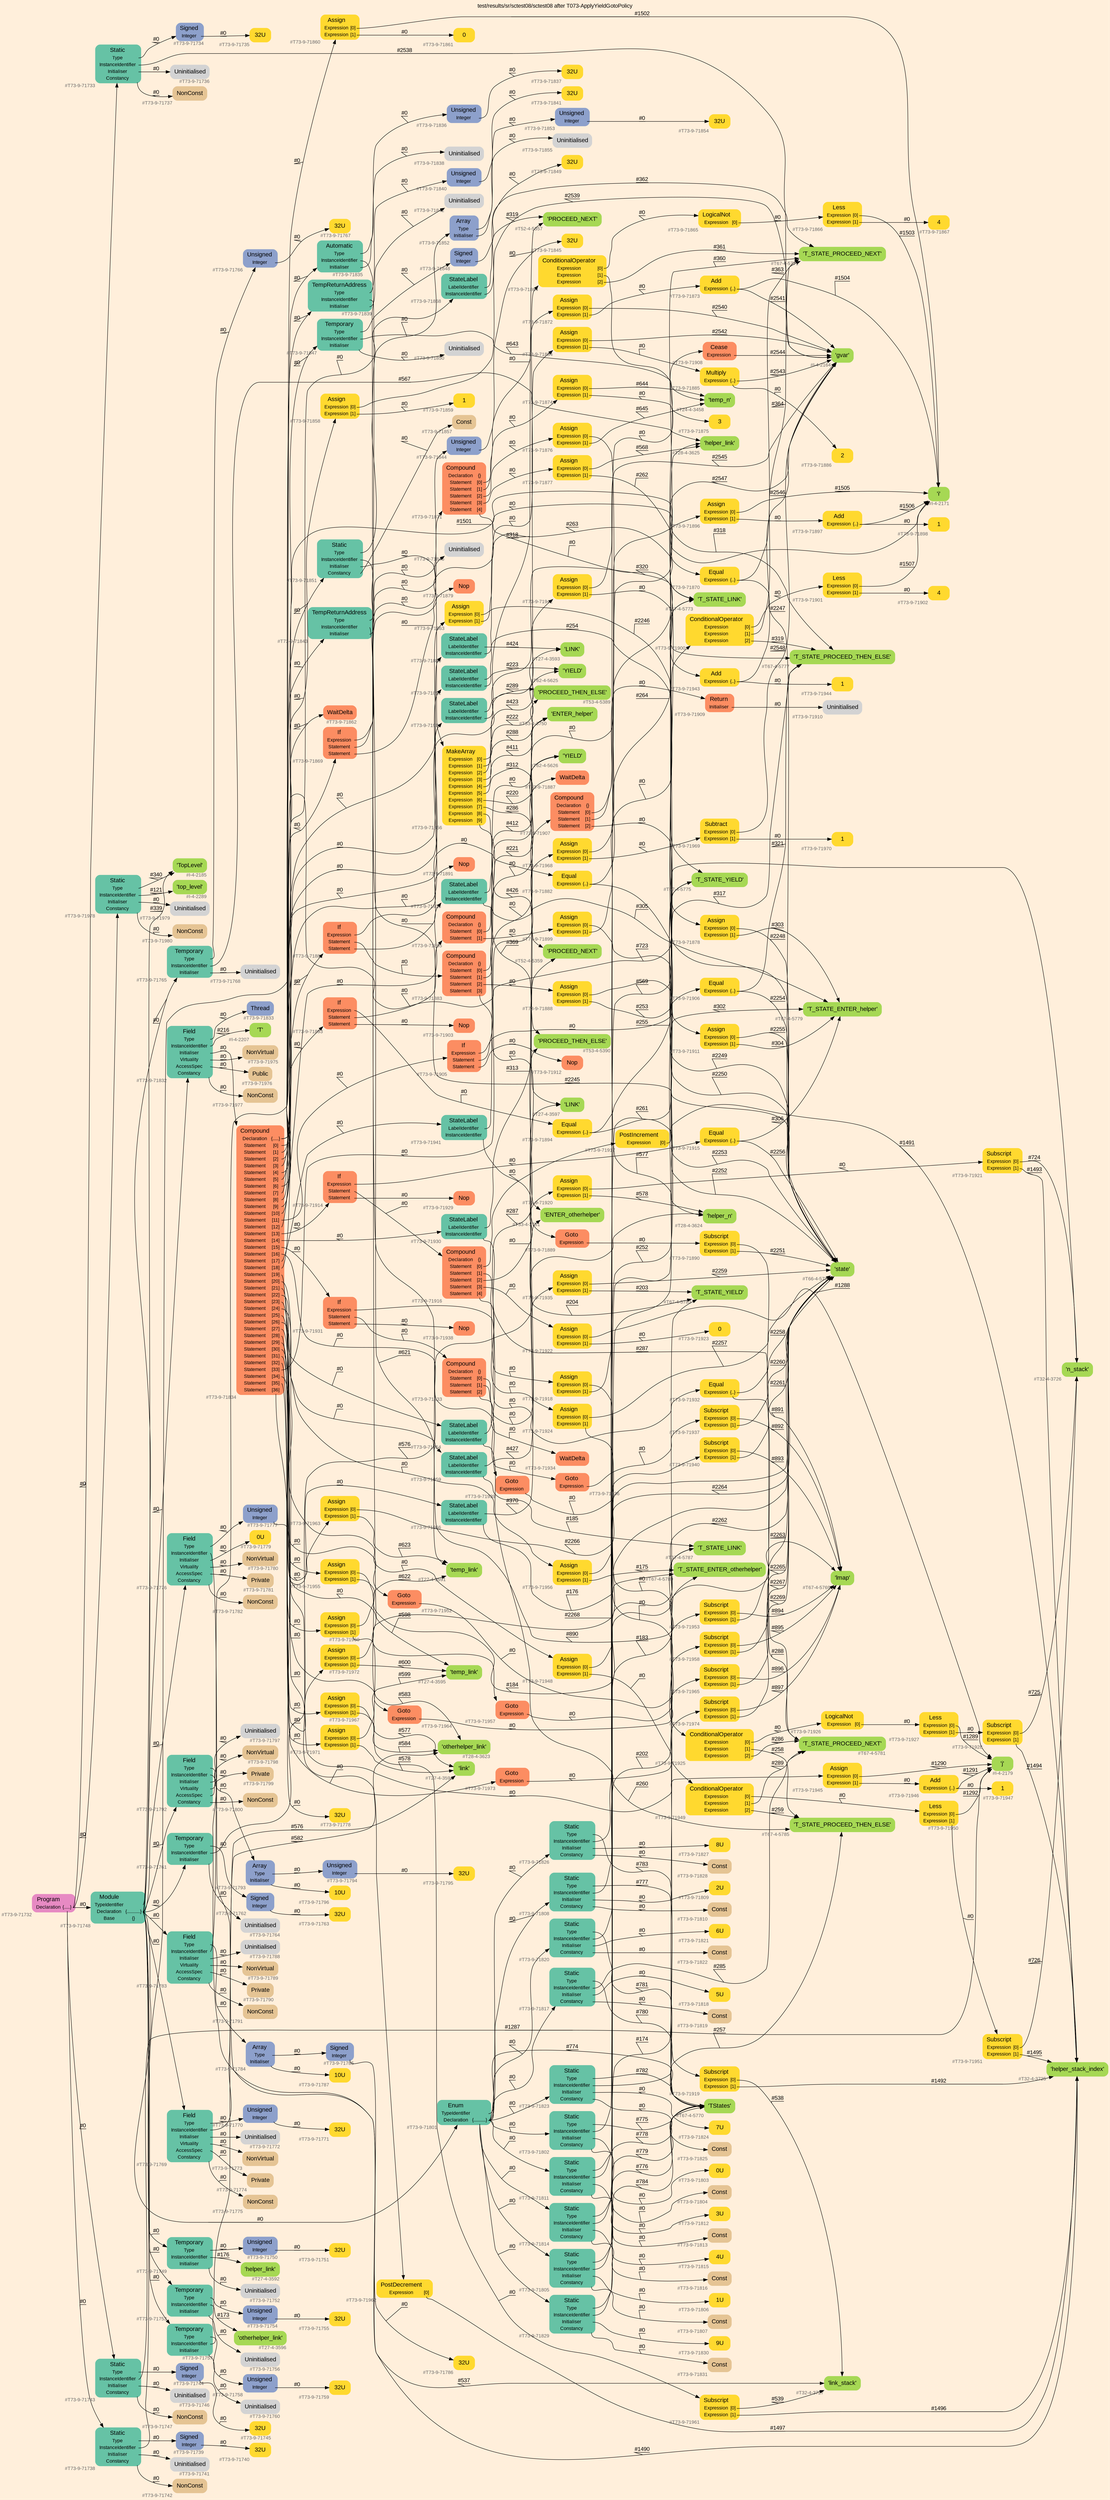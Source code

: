 digraph "test/results/sr/sctest08/sctest08 after T073-ApplyYieldGotoPolicy" {
label = "test/results/sr/sctest08/sctest08 after T073-ApplyYieldGotoPolicy"
labelloc = t
graph [
    rankdir = "LR"
    ranksep = 0.3
    bgcolor = antiquewhite1
    color = black
    fontcolor = black
    fontname = "Arial"
];
node [
    fontname = "Arial"
];
edge [
    fontname = "Arial"
];

// -------------------- node figure --------------------
// -------- block #T73-9-71732 ----------
"#T73-9-71732" [
    fillcolor = "/set28/4"
    xlabel = "#T73-9-71732"
    fontsize = "12"
    fontcolor = grey40
    shape = "plaintext"
    label = <<TABLE BORDER="0" CELLBORDER="0" CELLSPACING="0">
     <TR><TD><FONT COLOR="black" POINT-SIZE="15">Program</FONT></TD></TR>
     <TR><TD><FONT COLOR="black" POINT-SIZE="12">Declaration</FONT></TD><TD PORT="port0"><FONT COLOR="black" POINT-SIZE="12">{.....}</FONT></TD></TR>
    </TABLE>>
    style = "rounded,filled"
];

// -------- block #T73-9-71733 ----------
"#T73-9-71733" [
    fillcolor = "/set28/1"
    xlabel = "#T73-9-71733"
    fontsize = "12"
    fontcolor = grey40
    shape = "plaintext"
    label = <<TABLE BORDER="0" CELLBORDER="0" CELLSPACING="0">
     <TR><TD><FONT COLOR="black" POINT-SIZE="15">Static</FONT></TD></TR>
     <TR><TD><FONT COLOR="black" POINT-SIZE="12">Type</FONT></TD><TD PORT="port0"></TD></TR>
     <TR><TD><FONT COLOR="black" POINT-SIZE="12">InstanceIdentifier</FONT></TD><TD PORT="port1"></TD></TR>
     <TR><TD><FONT COLOR="black" POINT-SIZE="12">Initialiser</FONT></TD><TD PORT="port2"></TD></TR>
     <TR><TD><FONT COLOR="black" POINT-SIZE="12">Constancy</FONT></TD><TD PORT="port3"></TD></TR>
    </TABLE>>
    style = "rounded,filled"
];

// -------- block #T73-9-71734 ----------
"#T73-9-71734" [
    fillcolor = "/set28/3"
    xlabel = "#T73-9-71734"
    fontsize = "12"
    fontcolor = grey40
    shape = "plaintext"
    label = <<TABLE BORDER="0" CELLBORDER="0" CELLSPACING="0">
     <TR><TD><FONT COLOR="black" POINT-SIZE="15">Signed</FONT></TD></TR>
     <TR><TD><FONT COLOR="black" POINT-SIZE="12">Integer</FONT></TD><TD PORT="port0"></TD></TR>
    </TABLE>>
    style = "rounded,filled"
];

// -------- block #T73-9-71735 ----------
"#T73-9-71735" [
    fillcolor = "/set28/6"
    xlabel = "#T73-9-71735"
    fontsize = "12"
    fontcolor = grey40
    shape = "plaintext"
    label = <<TABLE BORDER="0" CELLBORDER="0" CELLSPACING="0">
     <TR><TD><FONT COLOR="black" POINT-SIZE="15">32U</FONT></TD></TR>
    </TABLE>>
    style = "rounded,filled"
];

// -------- block #I-4-2164 ----------
"#I-4-2164" [
    fillcolor = "/set28/5"
    xlabel = "#I-4-2164"
    fontsize = "12"
    fontcolor = grey40
    shape = "plaintext"
    label = <<TABLE BORDER="0" CELLBORDER="0" CELLSPACING="0">
     <TR><TD><FONT COLOR="black" POINT-SIZE="15">'gvar'</FONT></TD></TR>
    </TABLE>>
    style = "rounded,filled"
];

// -------- block #T73-9-71736 ----------
"#T73-9-71736" [
    xlabel = "#T73-9-71736"
    fontsize = "12"
    fontcolor = grey40
    shape = "plaintext"
    label = <<TABLE BORDER="0" CELLBORDER="0" CELLSPACING="0">
     <TR><TD><FONT COLOR="black" POINT-SIZE="15">Uninitialised</FONT></TD></TR>
    </TABLE>>
    style = "rounded,filled"
];

// -------- block #T73-9-71737 ----------
"#T73-9-71737" [
    fillcolor = "/set28/7"
    xlabel = "#T73-9-71737"
    fontsize = "12"
    fontcolor = grey40
    shape = "plaintext"
    label = <<TABLE BORDER="0" CELLBORDER="0" CELLSPACING="0">
     <TR><TD><FONT COLOR="black" POINT-SIZE="15">NonConst</FONT></TD></TR>
    </TABLE>>
    style = "rounded,filled"
];

// -------- block #T73-9-71738 ----------
"#T73-9-71738" [
    fillcolor = "/set28/1"
    xlabel = "#T73-9-71738"
    fontsize = "12"
    fontcolor = grey40
    shape = "plaintext"
    label = <<TABLE BORDER="0" CELLBORDER="0" CELLSPACING="0">
     <TR><TD><FONT COLOR="black" POINT-SIZE="15">Static</FONT></TD></TR>
     <TR><TD><FONT COLOR="black" POINT-SIZE="12">Type</FONT></TD><TD PORT="port0"></TD></TR>
     <TR><TD><FONT COLOR="black" POINT-SIZE="12">InstanceIdentifier</FONT></TD><TD PORT="port1"></TD></TR>
     <TR><TD><FONT COLOR="black" POINT-SIZE="12">Initialiser</FONT></TD><TD PORT="port2"></TD></TR>
     <TR><TD><FONT COLOR="black" POINT-SIZE="12">Constancy</FONT></TD><TD PORT="port3"></TD></TR>
    </TABLE>>
    style = "rounded,filled"
];

// -------- block #T73-9-71739 ----------
"#T73-9-71739" [
    fillcolor = "/set28/3"
    xlabel = "#T73-9-71739"
    fontsize = "12"
    fontcolor = grey40
    shape = "plaintext"
    label = <<TABLE BORDER="0" CELLBORDER="0" CELLSPACING="0">
     <TR><TD><FONT COLOR="black" POINT-SIZE="15">Signed</FONT></TD></TR>
     <TR><TD><FONT COLOR="black" POINT-SIZE="12">Integer</FONT></TD><TD PORT="port0"></TD></TR>
    </TABLE>>
    style = "rounded,filled"
];

// -------- block #T73-9-71740 ----------
"#T73-9-71740" [
    fillcolor = "/set28/6"
    xlabel = "#T73-9-71740"
    fontsize = "12"
    fontcolor = grey40
    shape = "plaintext"
    label = <<TABLE BORDER="0" CELLBORDER="0" CELLSPACING="0">
     <TR><TD><FONT COLOR="black" POINT-SIZE="15">32U</FONT></TD></TR>
    </TABLE>>
    style = "rounded,filled"
];

// -------- block #I-4-2171 ----------
"#I-4-2171" [
    fillcolor = "/set28/5"
    xlabel = "#I-4-2171"
    fontsize = "12"
    fontcolor = grey40
    shape = "plaintext"
    label = <<TABLE BORDER="0" CELLBORDER="0" CELLSPACING="0">
     <TR><TD><FONT COLOR="black" POINT-SIZE="15">'i'</FONT></TD></TR>
    </TABLE>>
    style = "rounded,filled"
];

// -------- block #T73-9-71741 ----------
"#T73-9-71741" [
    xlabel = "#T73-9-71741"
    fontsize = "12"
    fontcolor = grey40
    shape = "plaintext"
    label = <<TABLE BORDER="0" CELLBORDER="0" CELLSPACING="0">
     <TR><TD><FONT COLOR="black" POINT-SIZE="15">Uninitialised</FONT></TD></TR>
    </TABLE>>
    style = "rounded,filled"
];

// -------- block #T73-9-71742 ----------
"#T73-9-71742" [
    fillcolor = "/set28/7"
    xlabel = "#T73-9-71742"
    fontsize = "12"
    fontcolor = grey40
    shape = "plaintext"
    label = <<TABLE BORDER="0" CELLBORDER="0" CELLSPACING="0">
     <TR><TD><FONT COLOR="black" POINT-SIZE="15">NonConst</FONT></TD></TR>
    </TABLE>>
    style = "rounded,filled"
];

// -------- block #T73-9-71743 ----------
"#T73-9-71743" [
    fillcolor = "/set28/1"
    xlabel = "#T73-9-71743"
    fontsize = "12"
    fontcolor = grey40
    shape = "plaintext"
    label = <<TABLE BORDER="0" CELLBORDER="0" CELLSPACING="0">
     <TR><TD><FONT COLOR="black" POINT-SIZE="15">Static</FONT></TD></TR>
     <TR><TD><FONT COLOR="black" POINT-SIZE="12">Type</FONT></TD><TD PORT="port0"></TD></TR>
     <TR><TD><FONT COLOR="black" POINT-SIZE="12">InstanceIdentifier</FONT></TD><TD PORT="port1"></TD></TR>
     <TR><TD><FONT COLOR="black" POINT-SIZE="12">Initialiser</FONT></TD><TD PORT="port2"></TD></TR>
     <TR><TD><FONT COLOR="black" POINT-SIZE="12">Constancy</FONT></TD><TD PORT="port3"></TD></TR>
    </TABLE>>
    style = "rounded,filled"
];

// -------- block #T73-9-71744 ----------
"#T73-9-71744" [
    fillcolor = "/set28/3"
    xlabel = "#T73-9-71744"
    fontsize = "12"
    fontcolor = grey40
    shape = "plaintext"
    label = <<TABLE BORDER="0" CELLBORDER="0" CELLSPACING="0">
     <TR><TD><FONT COLOR="black" POINT-SIZE="15">Signed</FONT></TD></TR>
     <TR><TD><FONT COLOR="black" POINT-SIZE="12">Integer</FONT></TD><TD PORT="port0"></TD></TR>
    </TABLE>>
    style = "rounded,filled"
];

// -------- block #T73-9-71745 ----------
"#T73-9-71745" [
    fillcolor = "/set28/6"
    xlabel = "#T73-9-71745"
    fontsize = "12"
    fontcolor = grey40
    shape = "plaintext"
    label = <<TABLE BORDER="0" CELLBORDER="0" CELLSPACING="0">
     <TR><TD><FONT COLOR="black" POINT-SIZE="15">32U</FONT></TD></TR>
    </TABLE>>
    style = "rounded,filled"
];

// -------- block #I-4-2179 ----------
"#I-4-2179" [
    fillcolor = "/set28/5"
    xlabel = "#I-4-2179"
    fontsize = "12"
    fontcolor = grey40
    shape = "plaintext"
    label = <<TABLE BORDER="0" CELLBORDER="0" CELLSPACING="0">
     <TR><TD><FONT COLOR="black" POINT-SIZE="15">'j'</FONT></TD></TR>
    </TABLE>>
    style = "rounded,filled"
];

// -------- block #T73-9-71746 ----------
"#T73-9-71746" [
    xlabel = "#T73-9-71746"
    fontsize = "12"
    fontcolor = grey40
    shape = "plaintext"
    label = <<TABLE BORDER="0" CELLBORDER="0" CELLSPACING="0">
     <TR><TD><FONT COLOR="black" POINT-SIZE="15">Uninitialised</FONT></TD></TR>
    </TABLE>>
    style = "rounded,filled"
];

// -------- block #T73-9-71747 ----------
"#T73-9-71747" [
    fillcolor = "/set28/7"
    xlabel = "#T73-9-71747"
    fontsize = "12"
    fontcolor = grey40
    shape = "plaintext"
    label = <<TABLE BORDER="0" CELLBORDER="0" CELLSPACING="0">
     <TR><TD><FONT COLOR="black" POINT-SIZE="15">NonConst</FONT></TD></TR>
    </TABLE>>
    style = "rounded,filled"
];

// -------- block #T73-9-71748 ----------
"#T73-9-71748" [
    fillcolor = "/set28/1"
    xlabel = "#T73-9-71748"
    fontsize = "12"
    fontcolor = grey40
    shape = "plaintext"
    label = <<TABLE BORDER="0" CELLBORDER="0" CELLSPACING="0">
     <TR><TD><FONT COLOR="black" POINT-SIZE="15">Module</FONT></TD></TR>
     <TR><TD><FONT COLOR="black" POINT-SIZE="12">TypeIdentifier</FONT></TD><TD PORT="port0"></TD></TR>
     <TR><TD><FONT COLOR="black" POINT-SIZE="12">Declaration</FONT></TD><TD PORT="port1"><FONT COLOR="black" POINT-SIZE="12">{...........}</FONT></TD></TR>
     <TR><TD><FONT COLOR="black" POINT-SIZE="12">Base</FONT></TD><TD PORT="port2"><FONT COLOR="black" POINT-SIZE="12">{}</FONT></TD></TR>
    </TABLE>>
    style = "rounded,filled"
];

// -------- block #I-4-2185 ----------
"#I-4-2185" [
    fillcolor = "/set28/5"
    xlabel = "#I-4-2185"
    fontsize = "12"
    fontcolor = grey40
    shape = "plaintext"
    label = <<TABLE BORDER="0" CELLBORDER="0" CELLSPACING="0">
     <TR><TD><FONT COLOR="black" POINT-SIZE="15">'TopLevel'</FONT></TD></TR>
    </TABLE>>
    style = "rounded,filled"
];

// -------- block #T73-9-71749 ----------
"#T73-9-71749" [
    fillcolor = "/set28/1"
    xlabel = "#T73-9-71749"
    fontsize = "12"
    fontcolor = grey40
    shape = "plaintext"
    label = <<TABLE BORDER="0" CELLBORDER="0" CELLSPACING="0">
     <TR><TD><FONT COLOR="black" POINT-SIZE="15">Temporary</FONT></TD></TR>
     <TR><TD><FONT COLOR="black" POINT-SIZE="12">Type</FONT></TD><TD PORT="port0"></TD></TR>
     <TR><TD><FONT COLOR="black" POINT-SIZE="12">InstanceIdentifier</FONT></TD><TD PORT="port1"></TD></TR>
     <TR><TD><FONT COLOR="black" POINT-SIZE="12">Initialiser</FONT></TD><TD PORT="port2"></TD></TR>
    </TABLE>>
    style = "rounded,filled"
];

// -------- block #T73-9-71750 ----------
"#T73-9-71750" [
    fillcolor = "/set28/3"
    xlabel = "#T73-9-71750"
    fontsize = "12"
    fontcolor = grey40
    shape = "plaintext"
    label = <<TABLE BORDER="0" CELLBORDER="0" CELLSPACING="0">
     <TR><TD><FONT COLOR="black" POINT-SIZE="15">Unsigned</FONT></TD></TR>
     <TR><TD><FONT COLOR="black" POINT-SIZE="12">Integer</FONT></TD><TD PORT="port0"></TD></TR>
    </TABLE>>
    style = "rounded,filled"
];

// -------- block #T73-9-71751 ----------
"#T73-9-71751" [
    fillcolor = "/set28/6"
    xlabel = "#T73-9-71751"
    fontsize = "12"
    fontcolor = grey40
    shape = "plaintext"
    label = <<TABLE BORDER="0" CELLBORDER="0" CELLSPACING="0">
     <TR><TD><FONT COLOR="black" POINT-SIZE="15">32U</FONT></TD></TR>
    </TABLE>>
    style = "rounded,filled"
];

// -------- block #T27-4-3592 ----------
"#T27-4-3592" [
    fillcolor = "/set28/5"
    xlabel = "#T27-4-3592"
    fontsize = "12"
    fontcolor = grey40
    shape = "plaintext"
    label = <<TABLE BORDER="0" CELLBORDER="0" CELLSPACING="0">
     <TR><TD><FONT COLOR="black" POINT-SIZE="15">'helper_link'</FONT></TD></TR>
    </TABLE>>
    style = "rounded,filled"
];

// -------- block #T73-9-71752 ----------
"#T73-9-71752" [
    xlabel = "#T73-9-71752"
    fontsize = "12"
    fontcolor = grey40
    shape = "plaintext"
    label = <<TABLE BORDER="0" CELLBORDER="0" CELLSPACING="0">
     <TR><TD><FONT COLOR="black" POINT-SIZE="15">Uninitialised</FONT></TD></TR>
    </TABLE>>
    style = "rounded,filled"
];

// -------- block #T73-9-71753 ----------
"#T73-9-71753" [
    fillcolor = "/set28/1"
    xlabel = "#T73-9-71753"
    fontsize = "12"
    fontcolor = grey40
    shape = "plaintext"
    label = <<TABLE BORDER="0" CELLBORDER="0" CELLSPACING="0">
     <TR><TD><FONT COLOR="black" POINT-SIZE="15">Temporary</FONT></TD></TR>
     <TR><TD><FONT COLOR="black" POINT-SIZE="12">Type</FONT></TD><TD PORT="port0"></TD></TR>
     <TR><TD><FONT COLOR="black" POINT-SIZE="12">InstanceIdentifier</FONT></TD><TD PORT="port1"></TD></TR>
     <TR><TD><FONT COLOR="black" POINT-SIZE="12">Initialiser</FONT></TD><TD PORT="port2"></TD></TR>
    </TABLE>>
    style = "rounded,filled"
];

// -------- block #T73-9-71754 ----------
"#T73-9-71754" [
    fillcolor = "/set28/3"
    xlabel = "#T73-9-71754"
    fontsize = "12"
    fontcolor = grey40
    shape = "plaintext"
    label = <<TABLE BORDER="0" CELLBORDER="0" CELLSPACING="0">
     <TR><TD><FONT COLOR="black" POINT-SIZE="15">Unsigned</FONT></TD></TR>
     <TR><TD><FONT COLOR="black" POINT-SIZE="12">Integer</FONT></TD><TD PORT="port0"></TD></TR>
    </TABLE>>
    style = "rounded,filled"
];

// -------- block #T73-9-71755 ----------
"#T73-9-71755" [
    fillcolor = "/set28/6"
    xlabel = "#T73-9-71755"
    fontsize = "12"
    fontcolor = grey40
    shape = "plaintext"
    label = <<TABLE BORDER="0" CELLBORDER="0" CELLSPACING="0">
     <TR><TD><FONT COLOR="black" POINT-SIZE="15">32U</FONT></TD></TR>
    </TABLE>>
    style = "rounded,filled"
];

// -------- block #T27-4-3596 ----------
"#T27-4-3596" [
    fillcolor = "/set28/5"
    xlabel = "#T27-4-3596"
    fontsize = "12"
    fontcolor = grey40
    shape = "plaintext"
    label = <<TABLE BORDER="0" CELLBORDER="0" CELLSPACING="0">
     <TR><TD><FONT COLOR="black" POINT-SIZE="15">'otherhelper_link'</FONT></TD></TR>
    </TABLE>>
    style = "rounded,filled"
];

// -------- block #T73-9-71756 ----------
"#T73-9-71756" [
    xlabel = "#T73-9-71756"
    fontsize = "12"
    fontcolor = grey40
    shape = "plaintext"
    label = <<TABLE BORDER="0" CELLBORDER="0" CELLSPACING="0">
     <TR><TD><FONT COLOR="black" POINT-SIZE="15">Uninitialised</FONT></TD></TR>
    </TABLE>>
    style = "rounded,filled"
];

// -------- block #T73-9-71757 ----------
"#T73-9-71757" [
    fillcolor = "/set28/1"
    xlabel = "#T73-9-71757"
    fontsize = "12"
    fontcolor = grey40
    shape = "plaintext"
    label = <<TABLE BORDER="0" CELLBORDER="0" CELLSPACING="0">
     <TR><TD><FONT COLOR="black" POINT-SIZE="15">Temporary</FONT></TD></TR>
     <TR><TD><FONT COLOR="black" POINT-SIZE="12">Type</FONT></TD><TD PORT="port0"></TD></TR>
     <TR><TD><FONT COLOR="black" POINT-SIZE="12">InstanceIdentifier</FONT></TD><TD PORT="port1"></TD></TR>
     <TR><TD><FONT COLOR="black" POINT-SIZE="12">Initialiser</FONT></TD><TD PORT="port2"></TD></TR>
    </TABLE>>
    style = "rounded,filled"
];

// -------- block #T73-9-71758 ----------
"#T73-9-71758" [
    fillcolor = "/set28/3"
    xlabel = "#T73-9-71758"
    fontsize = "12"
    fontcolor = grey40
    shape = "plaintext"
    label = <<TABLE BORDER="0" CELLBORDER="0" CELLSPACING="0">
     <TR><TD><FONT COLOR="black" POINT-SIZE="15">Unsigned</FONT></TD></TR>
     <TR><TD><FONT COLOR="black" POINT-SIZE="12">Integer</FONT></TD><TD PORT="port0"></TD></TR>
    </TABLE>>
    style = "rounded,filled"
];

// -------- block #T73-9-71759 ----------
"#T73-9-71759" [
    fillcolor = "/set28/6"
    xlabel = "#T73-9-71759"
    fontsize = "12"
    fontcolor = grey40
    shape = "plaintext"
    label = <<TABLE BORDER="0" CELLBORDER="0" CELLSPACING="0">
     <TR><TD><FONT COLOR="black" POINT-SIZE="15">32U</FONT></TD></TR>
    </TABLE>>
    style = "rounded,filled"
];

// -------- block #T28-4-3623 ----------
"#T28-4-3623" [
    fillcolor = "/set28/5"
    xlabel = "#T28-4-3623"
    fontsize = "12"
    fontcolor = grey40
    shape = "plaintext"
    label = <<TABLE BORDER="0" CELLBORDER="0" CELLSPACING="0">
     <TR><TD><FONT COLOR="black" POINT-SIZE="15">'otherhelper_link'</FONT></TD></TR>
    </TABLE>>
    style = "rounded,filled"
];

// -------- block #T73-9-71760 ----------
"#T73-9-71760" [
    xlabel = "#T73-9-71760"
    fontsize = "12"
    fontcolor = grey40
    shape = "plaintext"
    label = <<TABLE BORDER="0" CELLBORDER="0" CELLSPACING="0">
     <TR><TD><FONT COLOR="black" POINT-SIZE="15">Uninitialised</FONT></TD></TR>
    </TABLE>>
    style = "rounded,filled"
];

// -------- block #T73-9-71761 ----------
"#T73-9-71761" [
    fillcolor = "/set28/1"
    xlabel = "#T73-9-71761"
    fontsize = "12"
    fontcolor = grey40
    shape = "plaintext"
    label = <<TABLE BORDER="0" CELLBORDER="0" CELLSPACING="0">
     <TR><TD><FONT COLOR="black" POINT-SIZE="15">Temporary</FONT></TD></TR>
     <TR><TD><FONT COLOR="black" POINT-SIZE="12">Type</FONT></TD><TD PORT="port0"></TD></TR>
     <TR><TD><FONT COLOR="black" POINT-SIZE="12">InstanceIdentifier</FONT></TD><TD PORT="port1"></TD></TR>
     <TR><TD><FONT COLOR="black" POINT-SIZE="12">Initialiser</FONT></TD><TD PORT="port2"></TD></TR>
    </TABLE>>
    style = "rounded,filled"
];

// -------- block #T73-9-71762 ----------
"#T73-9-71762" [
    fillcolor = "/set28/3"
    xlabel = "#T73-9-71762"
    fontsize = "12"
    fontcolor = grey40
    shape = "plaintext"
    label = <<TABLE BORDER="0" CELLBORDER="0" CELLSPACING="0">
     <TR><TD><FONT COLOR="black" POINT-SIZE="15">Signed</FONT></TD></TR>
     <TR><TD><FONT COLOR="black" POINT-SIZE="12">Integer</FONT></TD><TD PORT="port0"></TD></TR>
    </TABLE>>
    style = "rounded,filled"
];

// -------- block #T73-9-71763 ----------
"#T73-9-71763" [
    fillcolor = "/set28/6"
    xlabel = "#T73-9-71763"
    fontsize = "12"
    fontcolor = grey40
    shape = "plaintext"
    label = <<TABLE BORDER="0" CELLBORDER="0" CELLSPACING="0">
     <TR><TD><FONT COLOR="black" POINT-SIZE="15">32U</FONT></TD></TR>
    </TABLE>>
    style = "rounded,filled"
];

// -------- block #T28-4-3624 ----------
"#T28-4-3624" [
    fillcolor = "/set28/5"
    xlabel = "#T28-4-3624"
    fontsize = "12"
    fontcolor = grey40
    shape = "plaintext"
    label = <<TABLE BORDER="0" CELLBORDER="0" CELLSPACING="0">
     <TR><TD><FONT COLOR="black" POINT-SIZE="15">'helper_n'</FONT></TD></TR>
    </TABLE>>
    style = "rounded,filled"
];

// -------- block #T73-9-71764 ----------
"#T73-9-71764" [
    xlabel = "#T73-9-71764"
    fontsize = "12"
    fontcolor = grey40
    shape = "plaintext"
    label = <<TABLE BORDER="0" CELLBORDER="0" CELLSPACING="0">
     <TR><TD><FONT COLOR="black" POINT-SIZE="15">Uninitialised</FONT></TD></TR>
    </TABLE>>
    style = "rounded,filled"
];

// -------- block #T73-9-71765 ----------
"#T73-9-71765" [
    fillcolor = "/set28/1"
    xlabel = "#T73-9-71765"
    fontsize = "12"
    fontcolor = grey40
    shape = "plaintext"
    label = <<TABLE BORDER="0" CELLBORDER="0" CELLSPACING="0">
     <TR><TD><FONT COLOR="black" POINT-SIZE="15">Temporary</FONT></TD></TR>
     <TR><TD><FONT COLOR="black" POINT-SIZE="12">Type</FONT></TD><TD PORT="port0"></TD></TR>
     <TR><TD><FONT COLOR="black" POINT-SIZE="12">InstanceIdentifier</FONT></TD><TD PORT="port1"></TD></TR>
     <TR><TD><FONT COLOR="black" POINT-SIZE="12">Initialiser</FONT></TD><TD PORT="port2"></TD></TR>
    </TABLE>>
    style = "rounded,filled"
];

// -------- block #T73-9-71766 ----------
"#T73-9-71766" [
    fillcolor = "/set28/3"
    xlabel = "#T73-9-71766"
    fontsize = "12"
    fontcolor = grey40
    shape = "plaintext"
    label = <<TABLE BORDER="0" CELLBORDER="0" CELLSPACING="0">
     <TR><TD><FONT COLOR="black" POINT-SIZE="15">Unsigned</FONT></TD></TR>
     <TR><TD><FONT COLOR="black" POINT-SIZE="12">Integer</FONT></TD><TD PORT="port0"></TD></TR>
    </TABLE>>
    style = "rounded,filled"
];

// -------- block #T73-9-71767 ----------
"#T73-9-71767" [
    fillcolor = "/set28/6"
    xlabel = "#T73-9-71767"
    fontsize = "12"
    fontcolor = grey40
    shape = "plaintext"
    label = <<TABLE BORDER="0" CELLBORDER="0" CELLSPACING="0">
     <TR><TD><FONT COLOR="black" POINT-SIZE="15">32U</FONT></TD></TR>
    </TABLE>>
    style = "rounded,filled"
];

// -------- block #T28-4-3625 ----------
"#T28-4-3625" [
    fillcolor = "/set28/5"
    xlabel = "#T28-4-3625"
    fontsize = "12"
    fontcolor = grey40
    shape = "plaintext"
    label = <<TABLE BORDER="0" CELLBORDER="0" CELLSPACING="0">
     <TR><TD><FONT COLOR="black" POINT-SIZE="15">'helper_link'</FONT></TD></TR>
    </TABLE>>
    style = "rounded,filled"
];

// -------- block #T73-9-71768 ----------
"#T73-9-71768" [
    xlabel = "#T73-9-71768"
    fontsize = "12"
    fontcolor = grey40
    shape = "plaintext"
    label = <<TABLE BORDER="0" CELLBORDER="0" CELLSPACING="0">
     <TR><TD><FONT COLOR="black" POINT-SIZE="15">Uninitialised</FONT></TD></TR>
    </TABLE>>
    style = "rounded,filled"
];

// -------- block #T73-9-71769 ----------
"#T73-9-71769" [
    fillcolor = "/set28/1"
    xlabel = "#T73-9-71769"
    fontsize = "12"
    fontcolor = grey40
    shape = "plaintext"
    label = <<TABLE BORDER="0" CELLBORDER="0" CELLSPACING="0">
     <TR><TD><FONT COLOR="black" POINT-SIZE="15">Field</FONT></TD></TR>
     <TR><TD><FONT COLOR="black" POINT-SIZE="12">Type</FONT></TD><TD PORT="port0"></TD></TR>
     <TR><TD><FONT COLOR="black" POINT-SIZE="12">InstanceIdentifier</FONT></TD><TD PORT="port1"></TD></TR>
     <TR><TD><FONT COLOR="black" POINT-SIZE="12">Initialiser</FONT></TD><TD PORT="port2"></TD></TR>
     <TR><TD><FONT COLOR="black" POINT-SIZE="12">Virtuality</FONT></TD><TD PORT="port3"></TD></TR>
     <TR><TD><FONT COLOR="black" POINT-SIZE="12">AccessSpec</FONT></TD><TD PORT="port4"></TD></TR>
     <TR><TD><FONT COLOR="black" POINT-SIZE="12">Constancy</FONT></TD><TD PORT="port5"></TD></TR>
    </TABLE>>
    style = "rounded,filled"
];

// -------- block #T73-9-71770 ----------
"#T73-9-71770" [
    fillcolor = "/set28/3"
    xlabel = "#T73-9-71770"
    fontsize = "12"
    fontcolor = grey40
    shape = "plaintext"
    label = <<TABLE BORDER="0" CELLBORDER="0" CELLSPACING="0">
     <TR><TD><FONT COLOR="black" POINT-SIZE="15">Unsigned</FONT></TD></TR>
     <TR><TD><FONT COLOR="black" POINT-SIZE="12">Integer</FONT></TD><TD PORT="port0"></TD></TR>
    </TABLE>>
    style = "rounded,filled"
];

// -------- block #T73-9-71771 ----------
"#T73-9-71771" [
    fillcolor = "/set28/6"
    xlabel = "#T73-9-71771"
    fontsize = "12"
    fontcolor = grey40
    shape = "plaintext"
    label = <<TABLE BORDER="0" CELLBORDER="0" CELLSPACING="0">
     <TR><TD><FONT COLOR="black" POINT-SIZE="15">32U</FONT></TD></TR>
    </TABLE>>
    style = "rounded,filled"
];

// -------- block #T27-4-3594 ----------
"#T27-4-3594" [
    fillcolor = "/set28/5"
    xlabel = "#T27-4-3594"
    fontsize = "12"
    fontcolor = grey40
    shape = "plaintext"
    label = <<TABLE BORDER="0" CELLBORDER="0" CELLSPACING="0">
     <TR><TD><FONT COLOR="black" POINT-SIZE="15">'link'</FONT></TD></TR>
    </TABLE>>
    style = "rounded,filled"
];

// -------- block #T73-9-71772 ----------
"#T73-9-71772" [
    xlabel = "#T73-9-71772"
    fontsize = "12"
    fontcolor = grey40
    shape = "plaintext"
    label = <<TABLE BORDER="0" CELLBORDER="0" CELLSPACING="0">
     <TR><TD><FONT COLOR="black" POINT-SIZE="15">Uninitialised</FONT></TD></TR>
    </TABLE>>
    style = "rounded,filled"
];

// -------- block #T73-9-71773 ----------
"#T73-9-71773" [
    fillcolor = "/set28/7"
    xlabel = "#T73-9-71773"
    fontsize = "12"
    fontcolor = grey40
    shape = "plaintext"
    label = <<TABLE BORDER="0" CELLBORDER="0" CELLSPACING="0">
     <TR><TD><FONT COLOR="black" POINT-SIZE="15">NonVirtual</FONT></TD></TR>
    </TABLE>>
    style = "rounded,filled"
];

// -------- block #T73-9-71774 ----------
"#T73-9-71774" [
    fillcolor = "/set28/7"
    xlabel = "#T73-9-71774"
    fontsize = "12"
    fontcolor = grey40
    shape = "plaintext"
    label = <<TABLE BORDER="0" CELLBORDER="0" CELLSPACING="0">
     <TR><TD><FONT COLOR="black" POINT-SIZE="15">Private</FONT></TD></TR>
    </TABLE>>
    style = "rounded,filled"
];

// -------- block #T73-9-71775 ----------
"#T73-9-71775" [
    fillcolor = "/set28/7"
    xlabel = "#T73-9-71775"
    fontsize = "12"
    fontcolor = grey40
    shape = "plaintext"
    label = <<TABLE BORDER="0" CELLBORDER="0" CELLSPACING="0">
     <TR><TD><FONT COLOR="black" POINT-SIZE="15">NonConst</FONT></TD></TR>
    </TABLE>>
    style = "rounded,filled"
];

// -------- block #T73-9-71776 ----------
"#T73-9-71776" [
    fillcolor = "/set28/1"
    xlabel = "#T73-9-71776"
    fontsize = "12"
    fontcolor = grey40
    shape = "plaintext"
    label = <<TABLE BORDER="0" CELLBORDER="0" CELLSPACING="0">
     <TR><TD><FONT COLOR="black" POINT-SIZE="15">Field</FONT></TD></TR>
     <TR><TD><FONT COLOR="black" POINT-SIZE="12">Type</FONT></TD><TD PORT="port0"></TD></TR>
     <TR><TD><FONT COLOR="black" POINT-SIZE="12">InstanceIdentifier</FONT></TD><TD PORT="port1"></TD></TR>
     <TR><TD><FONT COLOR="black" POINT-SIZE="12">Initialiser</FONT></TD><TD PORT="port2"></TD></TR>
     <TR><TD><FONT COLOR="black" POINT-SIZE="12">Virtuality</FONT></TD><TD PORT="port3"></TD></TR>
     <TR><TD><FONT COLOR="black" POINT-SIZE="12">AccessSpec</FONT></TD><TD PORT="port4"></TD></TR>
     <TR><TD><FONT COLOR="black" POINT-SIZE="12">Constancy</FONT></TD><TD PORT="port5"></TD></TR>
    </TABLE>>
    style = "rounded,filled"
];

// -------- block #T73-9-71777 ----------
"#T73-9-71777" [
    fillcolor = "/set28/3"
    xlabel = "#T73-9-71777"
    fontsize = "12"
    fontcolor = grey40
    shape = "plaintext"
    label = <<TABLE BORDER="0" CELLBORDER="0" CELLSPACING="0">
     <TR><TD><FONT COLOR="black" POINT-SIZE="15">Unsigned</FONT></TD></TR>
     <TR><TD><FONT COLOR="black" POINT-SIZE="12">Integer</FONT></TD><TD PORT="port0"></TD></TR>
    </TABLE>>
    style = "rounded,filled"
];

// -------- block #T73-9-71778 ----------
"#T73-9-71778" [
    fillcolor = "/set28/6"
    xlabel = "#T73-9-71778"
    fontsize = "12"
    fontcolor = grey40
    shape = "plaintext"
    label = <<TABLE BORDER="0" CELLBORDER="0" CELLSPACING="0">
     <TR><TD><FONT COLOR="black" POINT-SIZE="15">32U</FONT></TD></TR>
    </TABLE>>
    style = "rounded,filled"
];

// -------- block #T32-4-3725 ----------
"#T32-4-3725" [
    fillcolor = "/set28/5"
    xlabel = "#T32-4-3725"
    fontsize = "12"
    fontcolor = grey40
    shape = "plaintext"
    label = <<TABLE BORDER="0" CELLBORDER="0" CELLSPACING="0">
     <TR><TD><FONT COLOR="black" POINT-SIZE="15">'helper_stack_index'</FONT></TD></TR>
    </TABLE>>
    style = "rounded,filled"
];

// -------- block #T73-9-71779 ----------
"#T73-9-71779" [
    fillcolor = "/set28/6"
    xlabel = "#T73-9-71779"
    fontsize = "12"
    fontcolor = grey40
    shape = "plaintext"
    label = <<TABLE BORDER="0" CELLBORDER="0" CELLSPACING="0">
     <TR><TD><FONT COLOR="black" POINT-SIZE="15">0U</FONT></TD></TR>
    </TABLE>>
    style = "rounded,filled"
];

// -------- block #T73-9-71780 ----------
"#T73-9-71780" [
    fillcolor = "/set28/7"
    xlabel = "#T73-9-71780"
    fontsize = "12"
    fontcolor = grey40
    shape = "plaintext"
    label = <<TABLE BORDER="0" CELLBORDER="0" CELLSPACING="0">
     <TR><TD><FONT COLOR="black" POINT-SIZE="15">NonVirtual</FONT></TD></TR>
    </TABLE>>
    style = "rounded,filled"
];

// -------- block #T73-9-71781 ----------
"#T73-9-71781" [
    fillcolor = "/set28/7"
    xlabel = "#T73-9-71781"
    fontsize = "12"
    fontcolor = grey40
    shape = "plaintext"
    label = <<TABLE BORDER="0" CELLBORDER="0" CELLSPACING="0">
     <TR><TD><FONT COLOR="black" POINT-SIZE="15">Private</FONT></TD></TR>
    </TABLE>>
    style = "rounded,filled"
];

// -------- block #T73-9-71782 ----------
"#T73-9-71782" [
    fillcolor = "/set28/7"
    xlabel = "#T73-9-71782"
    fontsize = "12"
    fontcolor = grey40
    shape = "plaintext"
    label = <<TABLE BORDER="0" CELLBORDER="0" CELLSPACING="0">
     <TR><TD><FONT COLOR="black" POINT-SIZE="15">NonConst</FONT></TD></TR>
    </TABLE>>
    style = "rounded,filled"
];

// -------- block #T73-9-71783 ----------
"#T73-9-71783" [
    fillcolor = "/set28/1"
    xlabel = "#T73-9-71783"
    fontsize = "12"
    fontcolor = grey40
    shape = "plaintext"
    label = <<TABLE BORDER="0" CELLBORDER="0" CELLSPACING="0">
     <TR><TD><FONT COLOR="black" POINT-SIZE="15">Field</FONT></TD></TR>
     <TR><TD><FONT COLOR="black" POINT-SIZE="12">Type</FONT></TD><TD PORT="port0"></TD></TR>
     <TR><TD><FONT COLOR="black" POINT-SIZE="12">InstanceIdentifier</FONT></TD><TD PORT="port1"></TD></TR>
     <TR><TD><FONT COLOR="black" POINT-SIZE="12">Initialiser</FONT></TD><TD PORT="port2"></TD></TR>
     <TR><TD><FONT COLOR="black" POINT-SIZE="12">Virtuality</FONT></TD><TD PORT="port3"></TD></TR>
     <TR><TD><FONT COLOR="black" POINT-SIZE="12">AccessSpec</FONT></TD><TD PORT="port4"></TD></TR>
     <TR><TD><FONT COLOR="black" POINT-SIZE="12">Constancy</FONT></TD><TD PORT="port5"></TD></TR>
    </TABLE>>
    style = "rounded,filled"
];

// -------- block #T73-9-71784 ----------
"#T73-9-71784" [
    fillcolor = "/set28/3"
    xlabel = "#T73-9-71784"
    fontsize = "12"
    fontcolor = grey40
    shape = "plaintext"
    label = <<TABLE BORDER="0" CELLBORDER="0" CELLSPACING="0">
     <TR><TD><FONT COLOR="black" POINT-SIZE="15">Array</FONT></TD></TR>
     <TR><TD><FONT COLOR="black" POINT-SIZE="12">Type</FONT></TD><TD PORT="port0"></TD></TR>
     <TR><TD><FONT COLOR="black" POINT-SIZE="12">Initialiser</FONT></TD><TD PORT="port1"></TD></TR>
    </TABLE>>
    style = "rounded,filled"
];

// -------- block #T73-9-71785 ----------
"#T73-9-71785" [
    fillcolor = "/set28/3"
    xlabel = "#T73-9-71785"
    fontsize = "12"
    fontcolor = grey40
    shape = "plaintext"
    label = <<TABLE BORDER="0" CELLBORDER="0" CELLSPACING="0">
     <TR><TD><FONT COLOR="black" POINT-SIZE="15">Signed</FONT></TD></TR>
     <TR><TD><FONT COLOR="black" POINT-SIZE="12">Integer</FONT></TD><TD PORT="port0"></TD></TR>
    </TABLE>>
    style = "rounded,filled"
];

// -------- block #T73-9-71786 ----------
"#T73-9-71786" [
    fillcolor = "/set28/6"
    xlabel = "#T73-9-71786"
    fontsize = "12"
    fontcolor = grey40
    shape = "plaintext"
    label = <<TABLE BORDER="0" CELLBORDER="0" CELLSPACING="0">
     <TR><TD><FONT COLOR="black" POINT-SIZE="15">32U</FONT></TD></TR>
    </TABLE>>
    style = "rounded,filled"
];

// -------- block #T73-9-71787 ----------
"#T73-9-71787" [
    fillcolor = "/set28/6"
    xlabel = "#T73-9-71787"
    fontsize = "12"
    fontcolor = grey40
    shape = "plaintext"
    label = <<TABLE BORDER="0" CELLBORDER="0" CELLSPACING="0">
     <TR><TD><FONT COLOR="black" POINT-SIZE="15">10U</FONT></TD></TR>
    </TABLE>>
    style = "rounded,filled"
];

// -------- block #T32-4-3726 ----------
"#T32-4-3726" [
    fillcolor = "/set28/5"
    xlabel = "#T32-4-3726"
    fontsize = "12"
    fontcolor = grey40
    shape = "plaintext"
    label = <<TABLE BORDER="0" CELLBORDER="0" CELLSPACING="0">
     <TR><TD><FONT COLOR="black" POINT-SIZE="15">'n_stack'</FONT></TD></TR>
    </TABLE>>
    style = "rounded,filled"
];

// -------- block #T73-9-71788 ----------
"#T73-9-71788" [
    xlabel = "#T73-9-71788"
    fontsize = "12"
    fontcolor = grey40
    shape = "plaintext"
    label = <<TABLE BORDER="0" CELLBORDER="0" CELLSPACING="0">
     <TR><TD><FONT COLOR="black" POINT-SIZE="15">Uninitialised</FONT></TD></TR>
    </TABLE>>
    style = "rounded,filled"
];

// -------- block #T73-9-71789 ----------
"#T73-9-71789" [
    fillcolor = "/set28/7"
    xlabel = "#T73-9-71789"
    fontsize = "12"
    fontcolor = grey40
    shape = "plaintext"
    label = <<TABLE BORDER="0" CELLBORDER="0" CELLSPACING="0">
     <TR><TD><FONT COLOR="black" POINT-SIZE="15">NonVirtual</FONT></TD></TR>
    </TABLE>>
    style = "rounded,filled"
];

// -------- block #T73-9-71790 ----------
"#T73-9-71790" [
    fillcolor = "/set28/7"
    xlabel = "#T73-9-71790"
    fontsize = "12"
    fontcolor = grey40
    shape = "plaintext"
    label = <<TABLE BORDER="0" CELLBORDER="0" CELLSPACING="0">
     <TR><TD><FONT COLOR="black" POINT-SIZE="15">Private</FONT></TD></TR>
    </TABLE>>
    style = "rounded,filled"
];

// -------- block #T73-9-71791 ----------
"#T73-9-71791" [
    fillcolor = "/set28/7"
    xlabel = "#T73-9-71791"
    fontsize = "12"
    fontcolor = grey40
    shape = "plaintext"
    label = <<TABLE BORDER="0" CELLBORDER="0" CELLSPACING="0">
     <TR><TD><FONT COLOR="black" POINT-SIZE="15">NonConst</FONT></TD></TR>
    </TABLE>>
    style = "rounded,filled"
];

// -------- block #T73-9-71792 ----------
"#T73-9-71792" [
    fillcolor = "/set28/1"
    xlabel = "#T73-9-71792"
    fontsize = "12"
    fontcolor = grey40
    shape = "plaintext"
    label = <<TABLE BORDER="0" CELLBORDER="0" CELLSPACING="0">
     <TR><TD><FONT COLOR="black" POINT-SIZE="15">Field</FONT></TD></TR>
     <TR><TD><FONT COLOR="black" POINT-SIZE="12">Type</FONT></TD><TD PORT="port0"></TD></TR>
     <TR><TD><FONT COLOR="black" POINT-SIZE="12">InstanceIdentifier</FONT></TD><TD PORT="port1"></TD></TR>
     <TR><TD><FONT COLOR="black" POINT-SIZE="12">Initialiser</FONT></TD><TD PORT="port2"></TD></TR>
     <TR><TD><FONT COLOR="black" POINT-SIZE="12">Virtuality</FONT></TD><TD PORT="port3"></TD></TR>
     <TR><TD><FONT COLOR="black" POINT-SIZE="12">AccessSpec</FONT></TD><TD PORT="port4"></TD></TR>
     <TR><TD><FONT COLOR="black" POINT-SIZE="12">Constancy</FONT></TD><TD PORT="port5"></TD></TR>
    </TABLE>>
    style = "rounded,filled"
];

// -------- block #T73-9-71793 ----------
"#T73-9-71793" [
    fillcolor = "/set28/3"
    xlabel = "#T73-9-71793"
    fontsize = "12"
    fontcolor = grey40
    shape = "plaintext"
    label = <<TABLE BORDER="0" CELLBORDER="0" CELLSPACING="0">
     <TR><TD><FONT COLOR="black" POINT-SIZE="15">Array</FONT></TD></TR>
     <TR><TD><FONT COLOR="black" POINT-SIZE="12">Type</FONT></TD><TD PORT="port0"></TD></TR>
     <TR><TD><FONT COLOR="black" POINT-SIZE="12">Initialiser</FONT></TD><TD PORT="port1"></TD></TR>
    </TABLE>>
    style = "rounded,filled"
];

// -------- block #T73-9-71794 ----------
"#T73-9-71794" [
    fillcolor = "/set28/3"
    xlabel = "#T73-9-71794"
    fontsize = "12"
    fontcolor = grey40
    shape = "plaintext"
    label = <<TABLE BORDER="0" CELLBORDER="0" CELLSPACING="0">
     <TR><TD><FONT COLOR="black" POINT-SIZE="15">Unsigned</FONT></TD></TR>
     <TR><TD><FONT COLOR="black" POINT-SIZE="12">Integer</FONT></TD><TD PORT="port0"></TD></TR>
    </TABLE>>
    style = "rounded,filled"
];

// -------- block #T73-9-71795 ----------
"#T73-9-71795" [
    fillcolor = "/set28/6"
    xlabel = "#T73-9-71795"
    fontsize = "12"
    fontcolor = grey40
    shape = "plaintext"
    label = <<TABLE BORDER="0" CELLBORDER="0" CELLSPACING="0">
     <TR><TD><FONT COLOR="black" POINT-SIZE="15">32U</FONT></TD></TR>
    </TABLE>>
    style = "rounded,filled"
];

// -------- block #T73-9-71796 ----------
"#T73-9-71796" [
    fillcolor = "/set28/6"
    xlabel = "#T73-9-71796"
    fontsize = "12"
    fontcolor = grey40
    shape = "plaintext"
    label = <<TABLE BORDER="0" CELLBORDER="0" CELLSPACING="0">
     <TR><TD><FONT COLOR="black" POINT-SIZE="15">10U</FONT></TD></TR>
    </TABLE>>
    style = "rounded,filled"
];

// -------- block #T32-4-3727 ----------
"#T32-4-3727" [
    fillcolor = "/set28/5"
    xlabel = "#T32-4-3727"
    fontsize = "12"
    fontcolor = grey40
    shape = "plaintext"
    label = <<TABLE BORDER="0" CELLBORDER="0" CELLSPACING="0">
     <TR><TD><FONT COLOR="black" POINT-SIZE="15">'link_stack'</FONT></TD></TR>
    </TABLE>>
    style = "rounded,filled"
];

// -------- block #T73-9-71797 ----------
"#T73-9-71797" [
    xlabel = "#T73-9-71797"
    fontsize = "12"
    fontcolor = grey40
    shape = "plaintext"
    label = <<TABLE BORDER="0" CELLBORDER="0" CELLSPACING="0">
     <TR><TD><FONT COLOR="black" POINT-SIZE="15">Uninitialised</FONT></TD></TR>
    </TABLE>>
    style = "rounded,filled"
];

// -------- block #T73-9-71798 ----------
"#T73-9-71798" [
    fillcolor = "/set28/7"
    xlabel = "#T73-9-71798"
    fontsize = "12"
    fontcolor = grey40
    shape = "plaintext"
    label = <<TABLE BORDER="0" CELLBORDER="0" CELLSPACING="0">
     <TR><TD><FONT COLOR="black" POINT-SIZE="15">NonVirtual</FONT></TD></TR>
    </TABLE>>
    style = "rounded,filled"
];

// -------- block #T73-9-71799 ----------
"#T73-9-71799" [
    fillcolor = "/set28/7"
    xlabel = "#T73-9-71799"
    fontsize = "12"
    fontcolor = grey40
    shape = "plaintext"
    label = <<TABLE BORDER="0" CELLBORDER="0" CELLSPACING="0">
     <TR><TD><FONT COLOR="black" POINT-SIZE="15">Private</FONT></TD></TR>
    </TABLE>>
    style = "rounded,filled"
];

// -------- block #T73-9-71800 ----------
"#T73-9-71800" [
    fillcolor = "/set28/7"
    xlabel = "#T73-9-71800"
    fontsize = "12"
    fontcolor = grey40
    shape = "plaintext"
    label = <<TABLE BORDER="0" CELLBORDER="0" CELLSPACING="0">
     <TR><TD><FONT COLOR="black" POINT-SIZE="15">NonConst</FONT></TD></TR>
    </TABLE>>
    style = "rounded,filled"
];

// -------- block #T73-9-71801 ----------
"#T73-9-71801" [
    fillcolor = "/set28/1"
    xlabel = "#T73-9-71801"
    fontsize = "12"
    fontcolor = grey40
    shape = "plaintext"
    label = <<TABLE BORDER="0" CELLBORDER="0" CELLSPACING="0">
     <TR><TD><FONT COLOR="black" POINT-SIZE="15">Enum</FONT></TD></TR>
     <TR><TD><FONT COLOR="black" POINT-SIZE="12">TypeIdentifier</FONT></TD><TD PORT="port0"></TD></TR>
     <TR><TD><FONT COLOR="black" POINT-SIZE="12">Declaration</FONT></TD><TD PORT="port1"><FONT COLOR="black" POINT-SIZE="12">{..........}</FONT></TD></TR>
    </TABLE>>
    style = "rounded,filled"
];

// -------- block #T67-4-5770 ----------
"#T67-4-5770" [
    fillcolor = "/set28/5"
    xlabel = "#T67-4-5770"
    fontsize = "12"
    fontcolor = grey40
    shape = "plaintext"
    label = <<TABLE BORDER="0" CELLBORDER="0" CELLSPACING="0">
     <TR><TD><FONT COLOR="black" POINT-SIZE="15">'TStates'</FONT></TD></TR>
    </TABLE>>
    style = "rounded,filled"
];

// -------- block #T73-9-71802 ----------
"#T73-9-71802" [
    fillcolor = "/set28/1"
    xlabel = "#T73-9-71802"
    fontsize = "12"
    fontcolor = grey40
    shape = "plaintext"
    label = <<TABLE BORDER="0" CELLBORDER="0" CELLSPACING="0">
     <TR><TD><FONT COLOR="black" POINT-SIZE="15">Static</FONT></TD></TR>
     <TR><TD><FONT COLOR="black" POINT-SIZE="12">Type</FONT></TD><TD PORT="port0"></TD></TR>
     <TR><TD><FONT COLOR="black" POINT-SIZE="12">InstanceIdentifier</FONT></TD><TD PORT="port1"></TD></TR>
     <TR><TD><FONT COLOR="black" POINT-SIZE="12">Initialiser</FONT></TD><TD PORT="port2"></TD></TR>
     <TR><TD><FONT COLOR="black" POINT-SIZE="12">Constancy</FONT></TD><TD PORT="port3"></TD></TR>
    </TABLE>>
    style = "rounded,filled"
];

// -------- block #T67-4-5771 ----------
"#T67-4-5771" [
    fillcolor = "/set28/5"
    xlabel = "#T67-4-5771"
    fontsize = "12"
    fontcolor = grey40
    shape = "plaintext"
    label = <<TABLE BORDER="0" CELLBORDER="0" CELLSPACING="0">
     <TR><TD><FONT COLOR="black" POINT-SIZE="15">'T_STATE_PROCEED_NEXT'</FONT></TD></TR>
    </TABLE>>
    style = "rounded,filled"
];

// -------- block #T73-9-71803 ----------
"#T73-9-71803" [
    fillcolor = "/set28/6"
    xlabel = "#T73-9-71803"
    fontsize = "12"
    fontcolor = grey40
    shape = "plaintext"
    label = <<TABLE BORDER="0" CELLBORDER="0" CELLSPACING="0">
     <TR><TD><FONT COLOR="black" POINT-SIZE="15">0U</FONT></TD></TR>
    </TABLE>>
    style = "rounded,filled"
];

// -------- block #T73-9-71804 ----------
"#T73-9-71804" [
    fillcolor = "/set28/7"
    xlabel = "#T73-9-71804"
    fontsize = "12"
    fontcolor = grey40
    shape = "plaintext"
    label = <<TABLE BORDER="0" CELLBORDER="0" CELLSPACING="0">
     <TR><TD><FONT COLOR="black" POINT-SIZE="15">Const</FONT></TD></TR>
    </TABLE>>
    style = "rounded,filled"
];

// -------- block #T73-9-71805 ----------
"#T73-9-71805" [
    fillcolor = "/set28/1"
    xlabel = "#T73-9-71805"
    fontsize = "12"
    fontcolor = grey40
    shape = "plaintext"
    label = <<TABLE BORDER="0" CELLBORDER="0" CELLSPACING="0">
     <TR><TD><FONT COLOR="black" POINT-SIZE="15">Static</FONT></TD></TR>
     <TR><TD><FONT COLOR="black" POINT-SIZE="12">Type</FONT></TD><TD PORT="port0"></TD></TR>
     <TR><TD><FONT COLOR="black" POINT-SIZE="12">InstanceIdentifier</FONT></TD><TD PORT="port1"></TD></TR>
     <TR><TD><FONT COLOR="black" POINT-SIZE="12">Initialiser</FONT></TD><TD PORT="port2"></TD></TR>
     <TR><TD><FONT COLOR="black" POINT-SIZE="12">Constancy</FONT></TD><TD PORT="port3"></TD></TR>
    </TABLE>>
    style = "rounded,filled"
];

// -------- block #T67-4-5773 ----------
"#T67-4-5773" [
    fillcolor = "/set28/5"
    xlabel = "#T67-4-5773"
    fontsize = "12"
    fontcolor = grey40
    shape = "plaintext"
    label = <<TABLE BORDER="0" CELLBORDER="0" CELLSPACING="0">
     <TR><TD><FONT COLOR="black" POINT-SIZE="15">'T_STATE_LINK'</FONT></TD></TR>
    </TABLE>>
    style = "rounded,filled"
];

// -------- block #T73-9-71806 ----------
"#T73-9-71806" [
    fillcolor = "/set28/6"
    xlabel = "#T73-9-71806"
    fontsize = "12"
    fontcolor = grey40
    shape = "plaintext"
    label = <<TABLE BORDER="0" CELLBORDER="0" CELLSPACING="0">
     <TR><TD><FONT COLOR="black" POINT-SIZE="15">1U</FONT></TD></TR>
    </TABLE>>
    style = "rounded,filled"
];

// -------- block #T73-9-71807 ----------
"#T73-9-71807" [
    fillcolor = "/set28/7"
    xlabel = "#T73-9-71807"
    fontsize = "12"
    fontcolor = grey40
    shape = "plaintext"
    label = <<TABLE BORDER="0" CELLBORDER="0" CELLSPACING="0">
     <TR><TD><FONT COLOR="black" POINT-SIZE="15">Const</FONT></TD></TR>
    </TABLE>>
    style = "rounded,filled"
];

// -------- block #T73-9-71808 ----------
"#T73-9-71808" [
    fillcolor = "/set28/1"
    xlabel = "#T73-9-71808"
    fontsize = "12"
    fontcolor = grey40
    shape = "plaintext"
    label = <<TABLE BORDER="0" CELLBORDER="0" CELLSPACING="0">
     <TR><TD><FONT COLOR="black" POINT-SIZE="15">Static</FONT></TD></TR>
     <TR><TD><FONT COLOR="black" POINT-SIZE="12">Type</FONT></TD><TD PORT="port0"></TD></TR>
     <TR><TD><FONT COLOR="black" POINT-SIZE="12">InstanceIdentifier</FONT></TD><TD PORT="port1"></TD></TR>
     <TR><TD><FONT COLOR="black" POINT-SIZE="12">Initialiser</FONT></TD><TD PORT="port2"></TD></TR>
     <TR><TD><FONT COLOR="black" POINT-SIZE="12">Constancy</FONT></TD><TD PORT="port3"></TD></TR>
    </TABLE>>
    style = "rounded,filled"
];

// -------- block #T67-4-5775 ----------
"#T67-4-5775" [
    fillcolor = "/set28/5"
    xlabel = "#T67-4-5775"
    fontsize = "12"
    fontcolor = grey40
    shape = "plaintext"
    label = <<TABLE BORDER="0" CELLBORDER="0" CELLSPACING="0">
     <TR><TD><FONT COLOR="black" POINT-SIZE="15">'T_STATE_YIELD'</FONT></TD></TR>
    </TABLE>>
    style = "rounded,filled"
];

// -------- block #T73-9-71809 ----------
"#T73-9-71809" [
    fillcolor = "/set28/6"
    xlabel = "#T73-9-71809"
    fontsize = "12"
    fontcolor = grey40
    shape = "plaintext"
    label = <<TABLE BORDER="0" CELLBORDER="0" CELLSPACING="0">
     <TR><TD><FONT COLOR="black" POINT-SIZE="15">2U</FONT></TD></TR>
    </TABLE>>
    style = "rounded,filled"
];

// -------- block #T73-9-71810 ----------
"#T73-9-71810" [
    fillcolor = "/set28/7"
    xlabel = "#T73-9-71810"
    fontsize = "12"
    fontcolor = grey40
    shape = "plaintext"
    label = <<TABLE BORDER="0" CELLBORDER="0" CELLSPACING="0">
     <TR><TD><FONT COLOR="black" POINT-SIZE="15">Const</FONT></TD></TR>
    </TABLE>>
    style = "rounded,filled"
];

// -------- block #T73-9-71811 ----------
"#T73-9-71811" [
    fillcolor = "/set28/1"
    xlabel = "#T73-9-71811"
    fontsize = "12"
    fontcolor = grey40
    shape = "plaintext"
    label = <<TABLE BORDER="0" CELLBORDER="0" CELLSPACING="0">
     <TR><TD><FONT COLOR="black" POINT-SIZE="15">Static</FONT></TD></TR>
     <TR><TD><FONT COLOR="black" POINT-SIZE="12">Type</FONT></TD><TD PORT="port0"></TD></TR>
     <TR><TD><FONT COLOR="black" POINT-SIZE="12">InstanceIdentifier</FONT></TD><TD PORT="port1"></TD></TR>
     <TR><TD><FONT COLOR="black" POINT-SIZE="12">Initialiser</FONT></TD><TD PORT="port2"></TD></TR>
     <TR><TD><FONT COLOR="black" POINT-SIZE="12">Constancy</FONT></TD><TD PORT="port3"></TD></TR>
    </TABLE>>
    style = "rounded,filled"
];

// -------- block #T67-4-5777 ----------
"#T67-4-5777" [
    fillcolor = "/set28/5"
    xlabel = "#T67-4-5777"
    fontsize = "12"
    fontcolor = grey40
    shape = "plaintext"
    label = <<TABLE BORDER="0" CELLBORDER="0" CELLSPACING="0">
     <TR><TD><FONT COLOR="black" POINT-SIZE="15">'T_STATE_PROCEED_THEN_ELSE'</FONT></TD></TR>
    </TABLE>>
    style = "rounded,filled"
];

// -------- block #T73-9-71812 ----------
"#T73-9-71812" [
    fillcolor = "/set28/6"
    xlabel = "#T73-9-71812"
    fontsize = "12"
    fontcolor = grey40
    shape = "plaintext"
    label = <<TABLE BORDER="0" CELLBORDER="0" CELLSPACING="0">
     <TR><TD><FONT COLOR="black" POINT-SIZE="15">3U</FONT></TD></TR>
    </TABLE>>
    style = "rounded,filled"
];

// -------- block #T73-9-71813 ----------
"#T73-9-71813" [
    fillcolor = "/set28/7"
    xlabel = "#T73-9-71813"
    fontsize = "12"
    fontcolor = grey40
    shape = "plaintext"
    label = <<TABLE BORDER="0" CELLBORDER="0" CELLSPACING="0">
     <TR><TD><FONT COLOR="black" POINT-SIZE="15">Const</FONT></TD></TR>
    </TABLE>>
    style = "rounded,filled"
];

// -------- block #T73-9-71814 ----------
"#T73-9-71814" [
    fillcolor = "/set28/1"
    xlabel = "#T73-9-71814"
    fontsize = "12"
    fontcolor = grey40
    shape = "plaintext"
    label = <<TABLE BORDER="0" CELLBORDER="0" CELLSPACING="0">
     <TR><TD><FONT COLOR="black" POINT-SIZE="15">Static</FONT></TD></TR>
     <TR><TD><FONT COLOR="black" POINT-SIZE="12">Type</FONT></TD><TD PORT="port0"></TD></TR>
     <TR><TD><FONT COLOR="black" POINT-SIZE="12">InstanceIdentifier</FONT></TD><TD PORT="port1"></TD></TR>
     <TR><TD><FONT COLOR="black" POINT-SIZE="12">Initialiser</FONT></TD><TD PORT="port2"></TD></TR>
     <TR><TD><FONT COLOR="black" POINT-SIZE="12">Constancy</FONT></TD><TD PORT="port3"></TD></TR>
    </TABLE>>
    style = "rounded,filled"
];

// -------- block #T67-4-5779 ----------
"#T67-4-5779" [
    fillcolor = "/set28/5"
    xlabel = "#T67-4-5779"
    fontsize = "12"
    fontcolor = grey40
    shape = "plaintext"
    label = <<TABLE BORDER="0" CELLBORDER="0" CELLSPACING="0">
     <TR><TD><FONT COLOR="black" POINT-SIZE="15">'T_STATE_ENTER_helper'</FONT></TD></TR>
    </TABLE>>
    style = "rounded,filled"
];

// -------- block #T73-9-71815 ----------
"#T73-9-71815" [
    fillcolor = "/set28/6"
    xlabel = "#T73-9-71815"
    fontsize = "12"
    fontcolor = grey40
    shape = "plaintext"
    label = <<TABLE BORDER="0" CELLBORDER="0" CELLSPACING="0">
     <TR><TD><FONT COLOR="black" POINT-SIZE="15">4U</FONT></TD></TR>
    </TABLE>>
    style = "rounded,filled"
];

// -------- block #T73-9-71816 ----------
"#T73-9-71816" [
    fillcolor = "/set28/7"
    xlabel = "#T73-9-71816"
    fontsize = "12"
    fontcolor = grey40
    shape = "plaintext"
    label = <<TABLE BORDER="0" CELLBORDER="0" CELLSPACING="0">
     <TR><TD><FONT COLOR="black" POINT-SIZE="15">Const</FONT></TD></TR>
    </TABLE>>
    style = "rounded,filled"
];

// -------- block #T73-9-71817 ----------
"#T73-9-71817" [
    fillcolor = "/set28/1"
    xlabel = "#T73-9-71817"
    fontsize = "12"
    fontcolor = grey40
    shape = "plaintext"
    label = <<TABLE BORDER="0" CELLBORDER="0" CELLSPACING="0">
     <TR><TD><FONT COLOR="black" POINT-SIZE="15">Static</FONT></TD></TR>
     <TR><TD><FONT COLOR="black" POINT-SIZE="12">Type</FONT></TD><TD PORT="port0"></TD></TR>
     <TR><TD><FONT COLOR="black" POINT-SIZE="12">InstanceIdentifier</FONT></TD><TD PORT="port1"></TD></TR>
     <TR><TD><FONT COLOR="black" POINT-SIZE="12">Initialiser</FONT></TD><TD PORT="port2"></TD></TR>
     <TR><TD><FONT COLOR="black" POINT-SIZE="12">Constancy</FONT></TD><TD PORT="port3"></TD></TR>
    </TABLE>>
    style = "rounded,filled"
];

// -------- block #T67-4-5781 ----------
"#T67-4-5781" [
    fillcolor = "/set28/5"
    xlabel = "#T67-4-5781"
    fontsize = "12"
    fontcolor = grey40
    shape = "plaintext"
    label = <<TABLE BORDER="0" CELLBORDER="0" CELLSPACING="0">
     <TR><TD><FONT COLOR="black" POINT-SIZE="15">'T_STATE_PROCEED_NEXT'</FONT></TD></TR>
    </TABLE>>
    style = "rounded,filled"
];

// -------- block #T73-9-71818 ----------
"#T73-9-71818" [
    fillcolor = "/set28/6"
    xlabel = "#T73-9-71818"
    fontsize = "12"
    fontcolor = grey40
    shape = "plaintext"
    label = <<TABLE BORDER="0" CELLBORDER="0" CELLSPACING="0">
     <TR><TD><FONT COLOR="black" POINT-SIZE="15">5U</FONT></TD></TR>
    </TABLE>>
    style = "rounded,filled"
];

// -------- block #T73-9-71819 ----------
"#T73-9-71819" [
    fillcolor = "/set28/7"
    xlabel = "#T73-9-71819"
    fontsize = "12"
    fontcolor = grey40
    shape = "plaintext"
    label = <<TABLE BORDER="0" CELLBORDER="0" CELLSPACING="0">
     <TR><TD><FONT COLOR="black" POINT-SIZE="15">Const</FONT></TD></TR>
    </TABLE>>
    style = "rounded,filled"
];

// -------- block #T73-9-71820 ----------
"#T73-9-71820" [
    fillcolor = "/set28/1"
    xlabel = "#T73-9-71820"
    fontsize = "12"
    fontcolor = grey40
    shape = "plaintext"
    label = <<TABLE BORDER="0" CELLBORDER="0" CELLSPACING="0">
     <TR><TD><FONT COLOR="black" POINT-SIZE="15">Static</FONT></TD></TR>
     <TR><TD><FONT COLOR="black" POINT-SIZE="12">Type</FONT></TD><TD PORT="port0"></TD></TR>
     <TR><TD><FONT COLOR="black" POINT-SIZE="12">InstanceIdentifier</FONT></TD><TD PORT="port1"></TD></TR>
     <TR><TD><FONT COLOR="black" POINT-SIZE="12">Initialiser</FONT></TD><TD PORT="port2"></TD></TR>
     <TR><TD><FONT COLOR="black" POINT-SIZE="12">Constancy</FONT></TD><TD PORT="port3"></TD></TR>
    </TABLE>>
    style = "rounded,filled"
];

// -------- block #T67-4-5783 ----------
"#T67-4-5783" [
    fillcolor = "/set28/5"
    xlabel = "#T67-4-5783"
    fontsize = "12"
    fontcolor = grey40
    shape = "plaintext"
    label = <<TABLE BORDER="0" CELLBORDER="0" CELLSPACING="0">
     <TR><TD><FONT COLOR="black" POINT-SIZE="15">'T_STATE_YIELD'</FONT></TD></TR>
    </TABLE>>
    style = "rounded,filled"
];

// -------- block #T73-9-71821 ----------
"#T73-9-71821" [
    fillcolor = "/set28/6"
    xlabel = "#T73-9-71821"
    fontsize = "12"
    fontcolor = grey40
    shape = "plaintext"
    label = <<TABLE BORDER="0" CELLBORDER="0" CELLSPACING="0">
     <TR><TD><FONT COLOR="black" POINT-SIZE="15">6U</FONT></TD></TR>
    </TABLE>>
    style = "rounded,filled"
];

// -------- block #T73-9-71822 ----------
"#T73-9-71822" [
    fillcolor = "/set28/7"
    xlabel = "#T73-9-71822"
    fontsize = "12"
    fontcolor = grey40
    shape = "plaintext"
    label = <<TABLE BORDER="0" CELLBORDER="0" CELLSPACING="0">
     <TR><TD><FONT COLOR="black" POINT-SIZE="15">Const</FONT></TD></TR>
    </TABLE>>
    style = "rounded,filled"
];

// -------- block #T73-9-71823 ----------
"#T73-9-71823" [
    fillcolor = "/set28/1"
    xlabel = "#T73-9-71823"
    fontsize = "12"
    fontcolor = grey40
    shape = "plaintext"
    label = <<TABLE BORDER="0" CELLBORDER="0" CELLSPACING="0">
     <TR><TD><FONT COLOR="black" POINT-SIZE="15">Static</FONT></TD></TR>
     <TR><TD><FONT COLOR="black" POINT-SIZE="12">Type</FONT></TD><TD PORT="port0"></TD></TR>
     <TR><TD><FONT COLOR="black" POINT-SIZE="12">InstanceIdentifier</FONT></TD><TD PORT="port1"></TD></TR>
     <TR><TD><FONT COLOR="black" POINT-SIZE="12">Initialiser</FONT></TD><TD PORT="port2"></TD></TR>
     <TR><TD><FONT COLOR="black" POINT-SIZE="12">Constancy</FONT></TD><TD PORT="port3"></TD></TR>
    </TABLE>>
    style = "rounded,filled"
];

// -------- block #T67-4-5785 ----------
"#T67-4-5785" [
    fillcolor = "/set28/5"
    xlabel = "#T67-4-5785"
    fontsize = "12"
    fontcolor = grey40
    shape = "plaintext"
    label = <<TABLE BORDER="0" CELLBORDER="0" CELLSPACING="0">
     <TR><TD><FONT COLOR="black" POINT-SIZE="15">'T_STATE_PROCEED_THEN_ELSE'</FONT></TD></TR>
    </TABLE>>
    style = "rounded,filled"
];

// -------- block #T73-9-71824 ----------
"#T73-9-71824" [
    fillcolor = "/set28/6"
    xlabel = "#T73-9-71824"
    fontsize = "12"
    fontcolor = grey40
    shape = "plaintext"
    label = <<TABLE BORDER="0" CELLBORDER="0" CELLSPACING="0">
     <TR><TD><FONT COLOR="black" POINT-SIZE="15">7U</FONT></TD></TR>
    </TABLE>>
    style = "rounded,filled"
];

// -------- block #T73-9-71825 ----------
"#T73-9-71825" [
    fillcolor = "/set28/7"
    xlabel = "#T73-9-71825"
    fontsize = "12"
    fontcolor = grey40
    shape = "plaintext"
    label = <<TABLE BORDER="0" CELLBORDER="0" CELLSPACING="0">
     <TR><TD><FONT COLOR="black" POINT-SIZE="15">Const</FONT></TD></TR>
    </TABLE>>
    style = "rounded,filled"
];

// -------- block #T73-9-71826 ----------
"#T73-9-71826" [
    fillcolor = "/set28/1"
    xlabel = "#T73-9-71826"
    fontsize = "12"
    fontcolor = grey40
    shape = "plaintext"
    label = <<TABLE BORDER="0" CELLBORDER="0" CELLSPACING="0">
     <TR><TD><FONT COLOR="black" POINT-SIZE="15">Static</FONT></TD></TR>
     <TR><TD><FONT COLOR="black" POINT-SIZE="12">Type</FONT></TD><TD PORT="port0"></TD></TR>
     <TR><TD><FONT COLOR="black" POINT-SIZE="12">InstanceIdentifier</FONT></TD><TD PORT="port1"></TD></TR>
     <TR><TD><FONT COLOR="black" POINT-SIZE="12">Initialiser</FONT></TD><TD PORT="port2"></TD></TR>
     <TR><TD><FONT COLOR="black" POINT-SIZE="12">Constancy</FONT></TD><TD PORT="port3"></TD></TR>
    </TABLE>>
    style = "rounded,filled"
];

// -------- block #T67-4-5787 ----------
"#T67-4-5787" [
    fillcolor = "/set28/5"
    xlabel = "#T67-4-5787"
    fontsize = "12"
    fontcolor = grey40
    shape = "plaintext"
    label = <<TABLE BORDER="0" CELLBORDER="0" CELLSPACING="0">
     <TR><TD><FONT COLOR="black" POINT-SIZE="15">'T_STATE_LINK'</FONT></TD></TR>
    </TABLE>>
    style = "rounded,filled"
];

// -------- block #T73-9-71827 ----------
"#T73-9-71827" [
    fillcolor = "/set28/6"
    xlabel = "#T73-9-71827"
    fontsize = "12"
    fontcolor = grey40
    shape = "plaintext"
    label = <<TABLE BORDER="0" CELLBORDER="0" CELLSPACING="0">
     <TR><TD><FONT COLOR="black" POINT-SIZE="15">8U</FONT></TD></TR>
    </TABLE>>
    style = "rounded,filled"
];

// -------- block #T73-9-71828 ----------
"#T73-9-71828" [
    fillcolor = "/set28/7"
    xlabel = "#T73-9-71828"
    fontsize = "12"
    fontcolor = grey40
    shape = "plaintext"
    label = <<TABLE BORDER="0" CELLBORDER="0" CELLSPACING="0">
     <TR><TD><FONT COLOR="black" POINT-SIZE="15">Const</FONT></TD></TR>
    </TABLE>>
    style = "rounded,filled"
];

// -------- block #T73-9-71829 ----------
"#T73-9-71829" [
    fillcolor = "/set28/1"
    xlabel = "#T73-9-71829"
    fontsize = "12"
    fontcolor = grey40
    shape = "plaintext"
    label = <<TABLE BORDER="0" CELLBORDER="0" CELLSPACING="0">
     <TR><TD><FONT COLOR="black" POINT-SIZE="15">Static</FONT></TD></TR>
     <TR><TD><FONT COLOR="black" POINT-SIZE="12">Type</FONT></TD><TD PORT="port0"></TD></TR>
     <TR><TD><FONT COLOR="black" POINT-SIZE="12">InstanceIdentifier</FONT></TD><TD PORT="port1"></TD></TR>
     <TR><TD><FONT COLOR="black" POINT-SIZE="12">Initialiser</FONT></TD><TD PORT="port2"></TD></TR>
     <TR><TD><FONT COLOR="black" POINT-SIZE="12">Constancy</FONT></TD><TD PORT="port3"></TD></TR>
    </TABLE>>
    style = "rounded,filled"
];

// -------- block #T67-4-5789 ----------
"#T67-4-5789" [
    fillcolor = "/set28/5"
    xlabel = "#T67-4-5789"
    fontsize = "12"
    fontcolor = grey40
    shape = "plaintext"
    label = <<TABLE BORDER="0" CELLBORDER="0" CELLSPACING="0">
     <TR><TD><FONT COLOR="black" POINT-SIZE="15">'T_STATE_ENTER_otherhelper'</FONT></TD></TR>
    </TABLE>>
    style = "rounded,filled"
];

// -------- block #T73-9-71830 ----------
"#T73-9-71830" [
    fillcolor = "/set28/6"
    xlabel = "#T73-9-71830"
    fontsize = "12"
    fontcolor = grey40
    shape = "plaintext"
    label = <<TABLE BORDER="0" CELLBORDER="0" CELLSPACING="0">
     <TR><TD><FONT COLOR="black" POINT-SIZE="15">9U</FONT></TD></TR>
    </TABLE>>
    style = "rounded,filled"
];

// -------- block #T73-9-71831 ----------
"#T73-9-71831" [
    fillcolor = "/set28/7"
    xlabel = "#T73-9-71831"
    fontsize = "12"
    fontcolor = grey40
    shape = "plaintext"
    label = <<TABLE BORDER="0" CELLBORDER="0" CELLSPACING="0">
     <TR><TD><FONT COLOR="black" POINT-SIZE="15">Const</FONT></TD></TR>
    </TABLE>>
    style = "rounded,filled"
];

// -------- block #T73-9-71832 ----------
"#T73-9-71832" [
    fillcolor = "/set28/1"
    xlabel = "#T73-9-71832"
    fontsize = "12"
    fontcolor = grey40
    shape = "plaintext"
    label = <<TABLE BORDER="0" CELLBORDER="0" CELLSPACING="0">
     <TR><TD><FONT COLOR="black" POINT-SIZE="15">Field</FONT></TD></TR>
     <TR><TD><FONT COLOR="black" POINT-SIZE="12">Type</FONT></TD><TD PORT="port0"></TD></TR>
     <TR><TD><FONT COLOR="black" POINT-SIZE="12">InstanceIdentifier</FONT></TD><TD PORT="port1"></TD></TR>
     <TR><TD><FONT COLOR="black" POINT-SIZE="12">Initialiser</FONT></TD><TD PORT="port2"></TD></TR>
     <TR><TD><FONT COLOR="black" POINT-SIZE="12">Virtuality</FONT></TD><TD PORT="port3"></TD></TR>
     <TR><TD><FONT COLOR="black" POINT-SIZE="12">AccessSpec</FONT></TD><TD PORT="port4"></TD></TR>
     <TR><TD><FONT COLOR="black" POINT-SIZE="12">Constancy</FONT></TD><TD PORT="port5"></TD></TR>
    </TABLE>>
    style = "rounded,filled"
];

// -------- block #T73-9-71833 ----------
"#T73-9-71833" [
    fillcolor = "/set28/3"
    xlabel = "#T73-9-71833"
    fontsize = "12"
    fontcolor = grey40
    shape = "plaintext"
    label = <<TABLE BORDER="0" CELLBORDER="0" CELLSPACING="0">
     <TR><TD><FONT COLOR="black" POINT-SIZE="15">Thread</FONT></TD></TR>
    </TABLE>>
    style = "rounded,filled"
];

// -------- block #I-4-2207 ----------
"#I-4-2207" [
    fillcolor = "/set28/5"
    xlabel = "#I-4-2207"
    fontsize = "12"
    fontcolor = grey40
    shape = "plaintext"
    label = <<TABLE BORDER="0" CELLBORDER="0" CELLSPACING="0">
     <TR><TD><FONT COLOR="black" POINT-SIZE="15">'T'</FONT></TD></TR>
    </TABLE>>
    style = "rounded,filled"
];

// -------- block #T73-9-71834 ----------
"#T73-9-71834" [
    fillcolor = "/set28/2"
    xlabel = "#T73-9-71834"
    fontsize = "12"
    fontcolor = grey40
    shape = "plaintext"
    label = <<TABLE BORDER="0" CELLBORDER="0" CELLSPACING="0">
     <TR><TD><FONT COLOR="black" POINT-SIZE="15">Compound</FONT></TD></TR>
     <TR><TD><FONT COLOR="black" POINT-SIZE="12">Declaration</FONT></TD><TD PORT="port0"><FONT COLOR="black" POINT-SIZE="12">{.....}</FONT></TD></TR>
     <TR><TD><FONT COLOR="black" POINT-SIZE="12">Statement</FONT></TD><TD PORT="port1"><FONT COLOR="black" POINT-SIZE="12">[0]</FONT></TD></TR>
     <TR><TD><FONT COLOR="black" POINT-SIZE="12">Statement</FONT></TD><TD PORT="port2"><FONT COLOR="black" POINT-SIZE="12">[1]</FONT></TD></TR>
     <TR><TD><FONT COLOR="black" POINT-SIZE="12">Statement</FONT></TD><TD PORT="port3"><FONT COLOR="black" POINT-SIZE="12">[2]</FONT></TD></TR>
     <TR><TD><FONT COLOR="black" POINT-SIZE="12">Statement</FONT></TD><TD PORT="port4"><FONT COLOR="black" POINT-SIZE="12">[3]</FONT></TD></TR>
     <TR><TD><FONT COLOR="black" POINT-SIZE="12">Statement</FONT></TD><TD PORT="port5"><FONT COLOR="black" POINT-SIZE="12">[4]</FONT></TD></TR>
     <TR><TD><FONT COLOR="black" POINT-SIZE="12">Statement</FONT></TD><TD PORT="port6"><FONT COLOR="black" POINT-SIZE="12">[5]</FONT></TD></TR>
     <TR><TD><FONT COLOR="black" POINT-SIZE="12">Statement</FONT></TD><TD PORT="port7"><FONT COLOR="black" POINT-SIZE="12">[6]</FONT></TD></TR>
     <TR><TD><FONT COLOR="black" POINT-SIZE="12">Statement</FONT></TD><TD PORT="port8"><FONT COLOR="black" POINT-SIZE="12">[7]</FONT></TD></TR>
     <TR><TD><FONT COLOR="black" POINT-SIZE="12">Statement</FONT></TD><TD PORT="port9"><FONT COLOR="black" POINT-SIZE="12">[8]</FONT></TD></TR>
     <TR><TD><FONT COLOR="black" POINT-SIZE="12">Statement</FONT></TD><TD PORT="port10"><FONT COLOR="black" POINT-SIZE="12">[9]</FONT></TD></TR>
     <TR><TD><FONT COLOR="black" POINT-SIZE="12">Statement</FONT></TD><TD PORT="port11"><FONT COLOR="black" POINT-SIZE="12">[10]</FONT></TD></TR>
     <TR><TD><FONT COLOR="black" POINT-SIZE="12">Statement</FONT></TD><TD PORT="port12"><FONT COLOR="black" POINT-SIZE="12">[11]</FONT></TD></TR>
     <TR><TD><FONT COLOR="black" POINT-SIZE="12">Statement</FONT></TD><TD PORT="port13"><FONT COLOR="black" POINT-SIZE="12">[12]</FONT></TD></TR>
     <TR><TD><FONT COLOR="black" POINT-SIZE="12">Statement</FONT></TD><TD PORT="port14"><FONT COLOR="black" POINT-SIZE="12">[13]</FONT></TD></TR>
     <TR><TD><FONT COLOR="black" POINT-SIZE="12">Statement</FONT></TD><TD PORT="port15"><FONT COLOR="black" POINT-SIZE="12">[14]</FONT></TD></TR>
     <TR><TD><FONT COLOR="black" POINT-SIZE="12">Statement</FONT></TD><TD PORT="port16"><FONT COLOR="black" POINT-SIZE="12">[15]</FONT></TD></TR>
     <TR><TD><FONT COLOR="black" POINT-SIZE="12">Statement</FONT></TD><TD PORT="port17"><FONT COLOR="black" POINT-SIZE="12">[16]</FONT></TD></TR>
     <TR><TD><FONT COLOR="black" POINT-SIZE="12">Statement</FONT></TD><TD PORT="port18"><FONT COLOR="black" POINT-SIZE="12">[17]</FONT></TD></TR>
     <TR><TD><FONT COLOR="black" POINT-SIZE="12">Statement</FONT></TD><TD PORT="port19"><FONT COLOR="black" POINT-SIZE="12">[18]</FONT></TD></TR>
     <TR><TD><FONT COLOR="black" POINT-SIZE="12">Statement</FONT></TD><TD PORT="port20"><FONT COLOR="black" POINT-SIZE="12">[19]</FONT></TD></TR>
     <TR><TD><FONT COLOR="black" POINT-SIZE="12">Statement</FONT></TD><TD PORT="port21"><FONT COLOR="black" POINT-SIZE="12">[20]</FONT></TD></TR>
     <TR><TD><FONT COLOR="black" POINT-SIZE="12">Statement</FONT></TD><TD PORT="port22"><FONT COLOR="black" POINT-SIZE="12">[21]</FONT></TD></TR>
     <TR><TD><FONT COLOR="black" POINT-SIZE="12">Statement</FONT></TD><TD PORT="port23"><FONT COLOR="black" POINT-SIZE="12">[22]</FONT></TD></TR>
     <TR><TD><FONT COLOR="black" POINT-SIZE="12">Statement</FONT></TD><TD PORT="port24"><FONT COLOR="black" POINT-SIZE="12">[23]</FONT></TD></TR>
     <TR><TD><FONT COLOR="black" POINT-SIZE="12">Statement</FONT></TD><TD PORT="port25"><FONT COLOR="black" POINT-SIZE="12">[24]</FONT></TD></TR>
     <TR><TD><FONT COLOR="black" POINT-SIZE="12">Statement</FONT></TD><TD PORT="port26"><FONT COLOR="black" POINT-SIZE="12">[25]</FONT></TD></TR>
     <TR><TD><FONT COLOR="black" POINT-SIZE="12">Statement</FONT></TD><TD PORT="port27"><FONT COLOR="black" POINT-SIZE="12">[26]</FONT></TD></TR>
     <TR><TD><FONT COLOR="black" POINT-SIZE="12">Statement</FONT></TD><TD PORT="port28"><FONT COLOR="black" POINT-SIZE="12">[27]</FONT></TD></TR>
     <TR><TD><FONT COLOR="black" POINT-SIZE="12">Statement</FONT></TD><TD PORT="port29"><FONT COLOR="black" POINT-SIZE="12">[28]</FONT></TD></TR>
     <TR><TD><FONT COLOR="black" POINT-SIZE="12">Statement</FONT></TD><TD PORT="port30"><FONT COLOR="black" POINT-SIZE="12">[29]</FONT></TD></TR>
     <TR><TD><FONT COLOR="black" POINT-SIZE="12">Statement</FONT></TD><TD PORT="port31"><FONT COLOR="black" POINT-SIZE="12">[30]</FONT></TD></TR>
     <TR><TD><FONT COLOR="black" POINT-SIZE="12">Statement</FONT></TD><TD PORT="port32"><FONT COLOR="black" POINT-SIZE="12">[31]</FONT></TD></TR>
     <TR><TD><FONT COLOR="black" POINT-SIZE="12">Statement</FONT></TD><TD PORT="port33"><FONT COLOR="black" POINT-SIZE="12">[32]</FONT></TD></TR>
     <TR><TD><FONT COLOR="black" POINT-SIZE="12">Statement</FONT></TD><TD PORT="port34"><FONT COLOR="black" POINT-SIZE="12">[33]</FONT></TD></TR>
     <TR><TD><FONT COLOR="black" POINT-SIZE="12">Statement</FONT></TD><TD PORT="port35"><FONT COLOR="black" POINT-SIZE="12">[34]</FONT></TD></TR>
     <TR><TD><FONT COLOR="black" POINT-SIZE="12">Statement</FONT></TD><TD PORT="port36"><FONT COLOR="black" POINT-SIZE="12">[35]</FONT></TD></TR>
     <TR><TD><FONT COLOR="black" POINT-SIZE="12">Statement</FONT></TD><TD PORT="port37"><FONT COLOR="black" POINT-SIZE="12">[36]</FONT></TD></TR>
    </TABLE>>
    style = "rounded,filled"
];

// -------- block #T73-9-71835 ----------
"#T73-9-71835" [
    fillcolor = "/set28/1"
    xlabel = "#T73-9-71835"
    fontsize = "12"
    fontcolor = grey40
    shape = "plaintext"
    label = <<TABLE BORDER="0" CELLBORDER="0" CELLSPACING="0">
     <TR><TD><FONT COLOR="black" POINT-SIZE="15">Automatic</FONT></TD></TR>
     <TR><TD><FONT COLOR="black" POINT-SIZE="12">Type</FONT></TD><TD PORT="port0"></TD></TR>
     <TR><TD><FONT COLOR="black" POINT-SIZE="12">InstanceIdentifier</FONT></TD><TD PORT="port1"></TD></TR>
     <TR><TD><FONT COLOR="black" POINT-SIZE="12">Initialiser</FONT></TD><TD PORT="port2"></TD></TR>
    </TABLE>>
    style = "rounded,filled"
];

// -------- block #T73-9-71836 ----------
"#T73-9-71836" [
    fillcolor = "/set28/3"
    xlabel = "#T73-9-71836"
    fontsize = "12"
    fontcolor = grey40
    shape = "plaintext"
    label = <<TABLE BORDER="0" CELLBORDER="0" CELLSPACING="0">
     <TR><TD><FONT COLOR="black" POINT-SIZE="15">Unsigned</FONT></TD></TR>
     <TR><TD><FONT COLOR="black" POINT-SIZE="12">Integer</FONT></TD><TD PORT="port0"></TD></TR>
    </TABLE>>
    style = "rounded,filled"
];

// -------- block #T73-9-71837 ----------
"#T73-9-71837" [
    fillcolor = "/set28/6"
    xlabel = "#T73-9-71837"
    fontsize = "12"
    fontcolor = grey40
    shape = "plaintext"
    label = <<TABLE BORDER="0" CELLBORDER="0" CELLSPACING="0">
     <TR><TD><FONT COLOR="black" POINT-SIZE="15">32U</FONT></TD></TR>
    </TABLE>>
    style = "rounded,filled"
];

// -------- block #T66-4-5739 ----------
"#T66-4-5739" [
    fillcolor = "/set28/5"
    xlabel = "#T66-4-5739"
    fontsize = "12"
    fontcolor = grey40
    shape = "plaintext"
    label = <<TABLE BORDER="0" CELLBORDER="0" CELLSPACING="0">
     <TR><TD><FONT COLOR="black" POINT-SIZE="15">'state'</FONT></TD></TR>
    </TABLE>>
    style = "rounded,filled"
];

// -------- block #T73-9-71838 ----------
"#T73-9-71838" [
    xlabel = "#T73-9-71838"
    fontsize = "12"
    fontcolor = grey40
    shape = "plaintext"
    label = <<TABLE BORDER="0" CELLBORDER="0" CELLSPACING="0">
     <TR><TD><FONT COLOR="black" POINT-SIZE="15">Uninitialised</FONT></TD></TR>
    </TABLE>>
    style = "rounded,filled"
];

// -------- block #T73-9-71839 ----------
"#T73-9-71839" [
    fillcolor = "/set28/1"
    xlabel = "#T73-9-71839"
    fontsize = "12"
    fontcolor = grey40
    shape = "plaintext"
    label = <<TABLE BORDER="0" CELLBORDER="0" CELLSPACING="0">
     <TR><TD><FONT COLOR="black" POINT-SIZE="15">TempReturnAddress</FONT></TD></TR>
     <TR><TD><FONT COLOR="black" POINT-SIZE="12">Type</FONT></TD><TD PORT="port0"></TD></TR>
     <TR><TD><FONT COLOR="black" POINT-SIZE="12">InstanceIdentifier</FONT></TD><TD PORT="port1"></TD></TR>
     <TR><TD><FONT COLOR="black" POINT-SIZE="12">Initialiser</FONT></TD><TD PORT="port2"></TD></TR>
    </TABLE>>
    style = "rounded,filled"
];

// -------- block #T73-9-71840 ----------
"#T73-9-71840" [
    fillcolor = "/set28/3"
    xlabel = "#T73-9-71840"
    fontsize = "12"
    fontcolor = grey40
    shape = "plaintext"
    label = <<TABLE BORDER="0" CELLBORDER="0" CELLSPACING="0">
     <TR><TD><FONT COLOR="black" POINT-SIZE="15">Unsigned</FONT></TD></TR>
     <TR><TD><FONT COLOR="black" POINT-SIZE="12">Integer</FONT></TD><TD PORT="port0"></TD></TR>
    </TABLE>>
    style = "rounded,filled"
];

// -------- block #T73-9-71841 ----------
"#T73-9-71841" [
    fillcolor = "/set28/6"
    xlabel = "#T73-9-71841"
    fontsize = "12"
    fontcolor = grey40
    shape = "plaintext"
    label = <<TABLE BORDER="0" CELLBORDER="0" CELLSPACING="0">
     <TR><TD><FONT COLOR="black" POINT-SIZE="15">32U</FONT></TD></TR>
    </TABLE>>
    style = "rounded,filled"
];

// -------- block #T27-4-3595 ----------
"#T27-4-3595" [
    fillcolor = "/set28/5"
    xlabel = "#T27-4-3595"
    fontsize = "12"
    fontcolor = grey40
    shape = "plaintext"
    label = <<TABLE BORDER="0" CELLBORDER="0" CELLSPACING="0">
     <TR><TD><FONT COLOR="black" POINT-SIZE="15">'temp_link'</FONT></TD></TR>
    </TABLE>>
    style = "rounded,filled"
];

// -------- block #T73-9-71842 ----------
"#T73-9-71842" [
    xlabel = "#T73-9-71842"
    fontsize = "12"
    fontcolor = grey40
    shape = "plaintext"
    label = <<TABLE BORDER="0" CELLBORDER="0" CELLSPACING="0">
     <TR><TD><FONT COLOR="black" POINT-SIZE="15">Uninitialised</FONT></TD></TR>
    </TABLE>>
    style = "rounded,filled"
];

// -------- block #T73-9-71843 ----------
"#T73-9-71843" [
    fillcolor = "/set28/1"
    xlabel = "#T73-9-71843"
    fontsize = "12"
    fontcolor = grey40
    shape = "plaintext"
    label = <<TABLE BORDER="0" CELLBORDER="0" CELLSPACING="0">
     <TR><TD><FONT COLOR="black" POINT-SIZE="15">TempReturnAddress</FONT></TD></TR>
     <TR><TD><FONT COLOR="black" POINT-SIZE="12">Type</FONT></TD><TD PORT="port0"></TD></TR>
     <TR><TD><FONT COLOR="black" POINT-SIZE="12">InstanceIdentifier</FONT></TD><TD PORT="port1"></TD></TR>
     <TR><TD><FONT COLOR="black" POINT-SIZE="12">Initialiser</FONT></TD><TD PORT="port2"></TD></TR>
    </TABLE>>
    style = "rounded,filled"
];

// -------- block #T73-9-71844 ----------
"#T73-9-71844" [
    fillcolor = "/set28/3"
    xlabel = "#T73-9-71844"
    fontsize = "12"
    fontcolor = grey40
    shape = "plaintext"
    label = <<TABLE BORDER="0" CELLBORDER="0" CELLSPACING="0">
     <TR><TD><FONT COLOR="black" POINT-SIZE="15">Unsigned</FONT></TD></TR>
     <TR><TD><FONT COLOR="black" POINT-SIZE="12">Integer</FONT></TD><TD PORT="port0"></TD></TR>
    </TABLE>>
    style = "rounded,filled"
];

// -------- block #T73-9-71845 ----------
"#T73-9-71845" [
    fillcolor = "/set28/6"
    xlabel = "#T73-9-71845"
    fontsize = "12"
    fontcolor = grey40
    shape = "plaintext"
    label = <<TABLE BORDER="0" CELLBORDER="0" CELLSPACING="0">
     <TR><TD><FONT COLOR="black" POINT-SIZE="15">32U</FONT></TD></TR>
    </TABLE>>
    style = "rounded,filled"
];

// -------- block #T27-4-3591 ----------
"#T27-4-3591" [
    fillcolor = "/set28/5"
    xlabel = "#T27-4-3591"
    fontsize = "12"
    fontcolor = grey40
    shape = "plaintext"
    label = <<TABLE BORDER="0" CELLBORDER="0" CELLSPACING="0">
     <TR><TD><FONT COLOR="black" POINT-SIZE="15">'temp_link'</FONT></TD></TR>
    </TABLE>>
    style = "rounded,filled"
];

// -------- block #T73-9-71846 ----------
"#T73-9-71846" [
    xlabel = "#T73-9-71846"
    fontsize = "12"
    fontcolor = grey40
    shape = "plaintext"
    label = <<TABLE BORDER="0" CELLBORDER="0" CELLSPACING="0">
     <TR><TD><FONT COLOR="black" POINT-SIZE="15">Uninitialised</FONT></TD></TR>
    </TABLE>>
    style = "rounded,filled"
];

// -------- block #T73-9-71847 ----------
"#T73-9-71847" [
    fillcolor = "/set28/1"
    xlabel = "#T73-9-71847"
    fontsize = "12"
    fontcolor = grey40
    shape = "plaintext"
    label = <<TABLE BORDER="0" CELLBORDER="0" CELLSPACING="0">
     <TR><TD><FONT COLOR="black" POINT-SIZE="15">Temporary</FONT></TD></TR>
     <TR><TD><FONT COLOR="black" POINT-SIZE="12">Type</FONT></TD><TD PORT="port0"></TD></TR>
     <TR><TD><FONT COLOR="black" POINT-SIZE="12">InstanceIdentifier</FONT></TD><TD PORT="port1"></TD></TR>
     <TR><TD><FONT COLOR="black" POINT-SIZE="12">Initialiser</FONT></TD><TD PORT="port2"></TD></TR>
    </TABLE>>
    style = "rounded,filled"
];

// -------- block #T73-9-71848 ----------
"#T73-9-71848" [
    fillcolor = "/set28/3"
    xlabel = "#T73-9-71848"
    fontsize = "12"
    fontcolor = grey40
    shape = "plaintext"
    label = <<TABLE BORDER="0" CELLBORDER="0" CELLSPACING="0">
     <TR><TD><FONT COLOR="black" POINT-SIZE="15">Signed</FONT></TD></TR>
     <TR><TD><FONT COLOR="black" POINT-SIZE="12">Integer</FONT></TD><TD PORT="port0"></TD></TR>
    </TABLE>>
    style = "rounded,filled"
];

// -------- block #T73-9-71849 ----------
"#T73-9-71849" [
    fillcolor = "/set28/6"
    xlabel = "#T73-9-71849"
    fontsize = "12"
    fontcolor = grey40
    shape = "plaintext"
    label = <<TABLE BORDER="0" CELLBORDER="0" CELLSPACING="0">
     <TR><TD><FONT COLOR="black" POINT-SIZE="15">32U</FONT></TD></TR>
    </TABLE>>
    style = "rounded,filled"
];

// -------- block #T24-4-3458 ----------
"#T24-4-3458" [
    fillcolor = "/set28/5"
    xlabel = "#T24-4-3458"
    fontsize = "12"
    fontcolor = grey40
    shape = "plaintext"
    label = <<TABLE BORDER="0" CELLBORDER="0" CELLSPACING="0">
     <TR><TD><FONT COLOR="black" POINT-SIZE="15">'temp_n'</FONT></TD></TR>
    </TABLE>>
    style = "rounded,filled"
];

// -------- block #T73-9-71850 ----------
"#T73-9-71850" [
    xlabel = "#T73-9-71850"
    fontsize = "12"
    fontcolor = grey40
    shape = "plaintext"
    label = <<TABLE BORDER="0" CELLBORDER="0" CELLSPACING="0">
     <TR><TD><FONT COLOR="black" POINT-SIZE="15">Uninitialised</FONT></TD></TR>
    </TABLE>>
    style = "rounded,filled"
];

// -------- block #T73-9-71851 ----------
"#T73-9-71851" [
    fillcolor = "/set28/1"
    xlabel = "#T73-9-71851"
    fontsize = "12"
    fontcolor = grey40
    shape = "plaintext"
    label = <<TABLE BORDER="0" CELLBORDER="0" CELLSPACING="0">
     <TR><TD><FONT COLOR="black" POINT-SIZE="15">Static</FONT></TD></TR>
     <TR><TD><FONT COLOR="black" POINT-SIZE="12">Type</FONT></TD><TD PORT="port0"></TD></TR>
     <TR><TD><FONT COLOR="black" POINT-SIZE="12">InstanceIdentifier</FONT></TD><TD PORT="port1"></TD></TR>
     <TR><TD><FONT COLOR="black" POINT-SIZE="12">Initialiser</FONT></TD><TD PORT="port2"></TD></TR>
     <TR><TD><FONT COLOR="black" POINT-SIZE="12">Constancy</FONT></TD><TD PORT="port3"></TD></TR>
    </TABLE>>
    style = "rounded,filled"
];

// -------- block #T73-9-71852 ----------
"#T73-9-71852" [
    fillcolor = "/set28/3"
    xlabel = "#T73-9-71852"
    fontsize = "12"
    fontcolor = grey40
    shape = "plaintext"
    label = <<TABLE BORDER="0" CELLBORDER="0" CELLSPACING="0">
     <TR><TD><FONT COLOR="black" POINT-SIZE="15">Array</FONT></TD></TR>
     <TR><TD><FONT COLOR="black" POINT-SIZE="12">Type</FONT></TD><TD PORT="port0"></TD></TR>
     <TR><TD><FONT COLOR="black" POINT-SIZE="12">Initialiser</FONT></TD><TD PORT="port1"></TD></TR>
    </TABLE>>
    style = "rounded,filled"
];

// -------- block #T73-9-71853 ----------
"#T73-9-71853" [
    fillcolor = "/set28/3"
    xlabel = "#T73-9-71853"
    fontsize = "12"
    fontcolor = grey40
    shape = "plaintext"
    label = <<TABLE BORDER="0" CELLBORDER="0" CELLSPACING="0">
     <TR><TD><FONT COLOR="black" POINT-SIZE="15">Unsigned</FONT></TD></TR>
     <TR><TD><FONT COLOR="black" POINT-SIZE="12">Integer</FONT></TD><TD PORT="port0"></TD></TR>
    </TABLE>>
    style = "rounded,filled"
];

// -------- block #T73-9-71854 ----------
"#T73-9-71854" [
    fillcolor = "/set28/6"
    xlabel = "#T73-9-71854"
    fontsize = "12"
    fontcolor = grey40
    shape = "plaintext"
    label = <<TABLE BORDER="0" CELLBORDER="0" CELLSPACING="0">
     <TR><TD><FONT COLOR="black" POINT-SIZE="15">32U</FONT></TD></TR>
    </TABLE>>
    style = "rounded,filled"
];

// -------- block #T73-9-71855 ----------
"#T73-9-71855" [
    xlabel = "#T73-9-71855"
    fontsize = "12"
    fontcolor = grey40
    shape = "plaintext"
    label = <<TABLE BORDER="0" CELLBORDER="0" CELLSPACING="0">
     <TR><TD><FONT COLOR="black" POINT-SIZE="15">Uninitialised</FONT></TD></TR>
    </TABLE>>
    style = "rounded,filled"
];

// -------- block #T67-4-5769 ----------
"#T67-4-5769" [
    fillcolor = "/set28/5"
    xlabel = "#T67-4-5769"
    fontsize = "12"
    fontcolor = grey40
    shape = "plaintext"
    label = <<TABLE BORDER="0" CELLBORDER="0" CELLSPACING="0">
     <TR><TD><FONT COLOR="black" POINT-SIZE="15">'lmap'</FONT></TD></TR>
    </TABLE>>
    style = "rounded,filled"
];

// -------- block #T73-9-71856 ----------
"#T73-9-71856" [
    fillcolor = "/set28/6"
    xlabel = "#T73-9-71856"
    fontsize = "12"
    fontcolor = grey40
    shape = "plaintext"
    label = <<TABLE BORDER="0" CELLBORDER="0" CELLSPACING="0">
     <TR><TD><FONT COLOR="black" POINT-SIZE="15">MakeArray</FONT></TD></TR>
     <TR><TD><FONT COLOR="black" POINT-SIZE="12">Expression</FONT></TD><TD PORT="port0"><FONT COLOR="black" POINT-SIZE="12">[0]</FONT></TD></TR>
     <TR><TD><FONT COLOR="black" POINT-SIZE="12">Expression</FONT></TD><TD PORT="port1"><FONT COLOR="black" POINT-SIZE="12">[1]</FONT></TD></TR>
     <TR><TD><FONT COLOR="black" POINT-SIZE="12">Expression</FONT></TD><TD PORT="port2"><FONT COLOR="black" POINT-SIZE="12">[2]</FONT></TD></TR>
     <TR><TD><FONT COLOR="black" POINT-SIZE="12">Expression</FONT></TD><TD PORT="port3"><FONT COLOR="black" POINT-SIZE="12">[3]</FONT></TD></TR>
     <TR><TD><FONT COLOR="black" POINT-SIZE="12">Expression</FONT></TD><TD PORT="port4"><FONT COLOR="black" POINT-SIZE="12">[4]</FONT></TD></TR>
     <TR><TD><FONT COLOR="black" POINT-SIZE="12">Expression</FONT></TD><TD PORT="port5"><FONT COLOR="black" POINT-SIZE="12">[5]</FONT></TD></TR>
     <TR><TD><FONT COLOR="black" POINT-SIZE="12">Expression</FONT></TD><TD PORT="port6"><FONT COLOR="black" POINT-SIZE="12">[6]</FONT></TD></TR>
     <TR><TD><FONT COLOR="black" POINT-SIZE="12">Expression</FONT></TD><TD PORT="port7"><FONT COLOR="black" POINT-SIZE="12">[7]</FONT></TD></TR>
     <TR><TD><FONT COLOR="black" POINT-SIZE="12">Expression</FONT></TD><TD PORT="port8"><FONT COLOR="black" POINT-SIZE="12">[8]</FONT></TD></TR>
     <TR><TD><FONT COLOR="black" POINT-SIZE="12">Expression</FONT></TD><TD PORT="port9"><FONT COLOR="black" POINT-SIZE="12">[9]</FONT></TD></TR>
    </TABLE>>
    style = "rounded,filled"
];

// -------- block #T52-4-5357 ----------
"#T52-4-5357" [
    fillcolor = "/set28/5"
    xlabel = "#T52-4-5357"
    fontsize = "12"
    fontcolor = grey40
    shape = "plaintext"
    label = <<TABLE BORDER="0" CELLBORDER="0" CELLSPACING="0">
     <TR><TD><FONT COLOR="black" POINT-SIZE="15">'PROCEED_NEXT'</FONT></TD></TR>
    </TABLE>>
    style = "rounded,filled"
];

// -------- block #T27-4-3593 ----------
"#T27-4-3593" [
    fillcolor = "/set28/5"
    xlabel = "#T27-4-3593"
    fontsize = "12"
    fontcolor = grey40
    shape = "plaintext"
    label = <<TABLE BORDER="0" CELLBORDER="0" CELLSPACING="0">
     <TR><TD><FONT COLOR="black" POINT-SIZE="15">'LINK'</FONT></TD></TR>
    </TABLE>>
    style = "rounded,filled"
];

// -------- block #T62-4-5625 ----------
"#T62-4-5625" [
    fillcolor = "/set28/5"
    xlabel = "#T62-4-5625"
    fontsize = "12"
    fontcolor = grey40
    shape = "plaintext"
    label = <<TABLE BORDER="0" CELLBORDER="0" CELLSPACING="0">
     <TR><TD><FONT COLOR="black" POINT-SIZE="15">'YIELD'</FONT></TD></TR>
    </TABLE>>
    style = "rounded,filled"
];

// -------- block #T53-4-5389 ----------
"#T53-4-5389" [
    fillcolor = "/set28/5"
    xlabel = "#T53-4-5389"
    fontsize = "12"
    fontcolor = grey40
    shape = "plaintext"
    label = <<TABLE BORDER="0" CELLBORDER="0" CELLSPACING="0">
     <TR><TD><FONT COLOR="black" POINT-SIZE="15">'PROCEED_THEN_ELSE'</FONT></TD></TR>
    </TABLE>>
    style = "rounded,filled"
];

// -------- block #T33-4-3750 ----------
"#T33-4-3750" [
    fillcolor = "/set28/5"
    xlabel = "#T33-4-3750"
    fontsize = "12"
    fontcolor = grey40
    shape = "plaintext"
    label = <<TABLE BORDER="0" CELLBORDER="0" CELLSPACING="0">
     <TR><TD><FONT COLOR="black" POINT-SIZE="15">'ENTER_helper'</FONT></TD></TR>
    </TABLE>>
    style = "rounded,filled"
];

// -------- block #T52-4-5359 ----------
"#T52-4-5359" [
    fillcolor = "/set28/5"
    xlabel = "#T52-4-5359"
    fontsize = "12"
    fontcolor = grey40
    shape = "plaintext"
    label = <<TABLE BORDER="0" CELLBORDER="0" CELLSPACING="0">
     <TR><TD><FONT COLOR="black" POINT-SIZE="15">'PROCEED_NEXT'</FONT></TD></TR>
    </TABLE>>
    style = "rounded,filled"
];

// -------- block #T62-4-5626 ----------
"#T62-4-5626" [
    fillcolor = "/set28/5"
    xlabel = "#T62-4-5626"
    fontsize = "12"
    fontcolor = grey40
    shape = "plaintext"
    label = <<TABLE BORDER="0" CELLBORDER="0" CELLSPACING="0">
     <TR><TD><FONT COLOR="black" POINT-SIZE="15">'YIELD'</FONT></TD></TR>
    </TABLE>>
    style = "rounded,filled"
];

// -------- block #T53-4-5390 ----------
"#T53-4-5390" [
    fillcolor = "/set28/5"
    xlabel = "#T53-4-5390"
    fontsize = "12"
    fontcolor = grey40
    shape = "plaintext"
    label = <<TABLE BORDER="0" CELLBORDER="0" CELLSPACING="0">
     <TR><TD><FONT COLOR="black" POINT-SIZE="15">'PROCEED_THEN_ELSE'</FONT></TD></TR>
    </TABLE>>
    style = "rounded,filled"
];

// -------- block #T27-4-3597 ----------
"#T27-4-3597" [
    fillcolor = "/set28/5"
    xlabel = "#T27-4-3597"
    fontsize = "12"
    fontcolor = grey40
    shape = "plaintext"
    label = <<TABLE BORDER="0" CELLBORDER="0" CELLSPACING="0">
     <TR><TD><FONT COLOR="black" POINT-SIZE="15">'LINK'</FONT></TD></TR>
    </TABLE>>
    style = "rounded,filled"
];

// -------- block #T33-4-3751 ----------
"#T33-4-3751" [
    fillcolor = "/set28/5"
    xlabel = "#T33-4-3751"
    fontsize = "12"
    fontcolor = grey40
    shape = "plaintext"
    label = <<TABLE BORDER="0" CELLBORDER="0" CELLSPACING="0">
     <TR><TD><FONT COLOR="black" POINT-SIZE="15">'ENTER_otherhelper'</FONT></TD></TR>
    </TABLE>>
    style = "rounded,filled"
];

// -------- block #T73-9-71857 ----------
"#T73-9-71857" [
    fillcolor = "/set28/7"
    xlabel = "#T73-9-71857"
    fontsize = "12"
    fontcolor = grey40
    shape = "plaintext"
    label = <<TABLE BORDER="0" CELLBORDER="0" CELLSPACING="0">
     <TR><TD><FONT COLOR="black" POINT-SIZE="15">Const</FONT></TD></TR>
    </TABLE>>
    style = "rounded,filled"
];

// -------- block #T73-9-71858 ----------
"#T73-9-71858" [
    fillcolor = "/set28/6"
    xlabel = "#T73-9-71858"
    fontsize = "12"
    fontcolor = grey40
    shape = "plaintext"
    label = <<TABLE BORDER="0" CELLBORDER="0" CELLSPACING="0">
     <TR><TD><FONT COLOR="black" POINT-SIZE="15">Assign</FONT></TD></TR>
     <TR><TD><FONT COLOR="black" POINT-SIZE="12">Expression</FONT></TD><TD PORT="port0"><FONT COLOR="black" POINT-SIZE="12">[0]</FONT></TD></TR>
     <TR><TD><FONT COLOR="black" POINT-SIZE="12">Expression</FONT></TD><TD PORT="port1"><FONT COLOR="black" POINT-SIZE="12">[1]</FONT></TD></TR>
    </TABLE>>
    style = "rounded,filled"
];

// -------- block #T73-9-71859 ----------
"#T73-9-71859" [
    fillcolor = "/set28/6"
    xlabel = "#T73-9-71859"
    fontsize = "12"
    fontcolor = grey40
    shape = "plaintext"
    label = <<TABLE BORDER="0" CELLBORDER="0" CELLSPACING="0">
     <TR><TD><FONT COLOR="black" POINT-SIZE="15">1</FONT></TD></TR>
    </TABLE>>
    style = "rounded,filled"
];

// -------- block #T73-9-71860 ----------
"#T73-9-71860" [
    fillcolor = "/set28/6"
    xlabel = "#T73-9-71860"
    fontsize = "12"
    fontcolor = grey40
    shape = "plaintext"
    label = <<TABLE BORDER="0" CELLBORDER="0" CELLSPACING="0">
     <TR><TD><FONT COLOR="black" POINT-SIZE="15">Assign</FONT></TD></TR>
     <TR><TD><FONT COLOR="black" POINT-SIZE="12">Expression</FONT></TD><TD PORT="port0"><FONT COLOR="black" POINT-SIZE="12">[0]</FONT></TD></TR>
     <TR><TD><FONT COLOR="black" POINT-SIZE="12">Expression</FONT></TD><TD PORT="port1"><FONT COLOR="black" POINT-SIZE="12">[1]</FONT></TD></TR>
    </TABLE>>
    style = "rounded,filled"
];

// -------- block #T73-9-71861 ----------
"#T73-9-71861" [
    fillcolor = "/set28/6"
    xlabel = "#T73-9-71861"
    fontsize = "12"
    fontcolor = grey40
    shape = "plaintext"
    label = <<TABLE BORDER="0" CELLBORDER="0" CELLSPACING="0">
     <TR><TD><FONT COLOR="black" POINT-SIZE="15">0</FONT></TD></TR>
    </TABLE>>
    style = "rounded,filled"
];

// -------- block #T73-9-71862 ----------
"#T73-9-71862" [
    fillcolor = "/set28/2"
    xlabel = "#T73-9-71862"
    fontsize = "12"
    fontcolor = grey40
    shape = "plaintext"
    label = <<TABLE BORDER="0" CELLBORDER="0" CELLSPACING="0">
     <TR><TD><FONT COLOR="black" POINT-SIZE="15">WaitDelta</FONT></TD></TR>
    </TABLE>>
    style = "rounded,filled"
];

// -------- block #T73-9-71863 ----------
"#T73-9-71863" [
    fillcolor = "/set28/6"
    xlabel = "#T73-9-71863"
    fontsize = "12"
    fontcolor = grey40
    shape = "plaintext"
    label = <<TABLE BORDER="0" CELLBORDER="0" CELLSPACING="0">
     <TR><TD><FONT COLOR="black" POINT-SIZE="15">Assign</FONT></TD></TR>
     <TR><TD><FONT COLOR="black" POINT-SIZE="12">Expression</FONT></TD><TD PORT="port0"><FONT COLOR="black" POINT-SIZE="12">[0]</FONT></TD></TR>
     <TR><TD><FONT COLOR="black" POINT-SIZE="12">Expression</FONT></TD><TD PORT="port1"><FONT COLOR="black" POINT-SIZE="12">[1]</FONT></TD></TR>
    </TABLE>>
    style = "rounded,filled"
];

// -------- block #T73-9-71864 ----------
"#T73-9-71864" [
    fillcolor = "/set28/6"
    xlabel = "#T73-9-71864"
    fontsize = "12"
    fontcolor = grey40
    shape = "plaintext"
    label = <<TABLE BORDER="0" CELLBORDER="0" CELLSPACING="0">
     <TR><TD><FONT COLOR="black" POINT-SIZE="15">ConditionalOperator</FONT></TD></TR>
     <TR><TD><FONT COLOR="black" POINT-SIZE="12">Expression</FONT></TD><TD PORT="port0"><FONT COLOR="black" POINT-SIZE="12">[0]</FONT></TD></TR>
     <TR><TD><FONT COLOR="black" POINT-SIZE="12">Expression</FONT></TD><TD PORT="port1"><FONT COLOR="black" POINT-SIZE="12">[1]</FONT></TD></TR>
     <TR><TD><FONT COLOR="black" POINT-SIZE="12">Expression</FONT></TD><TD PORT="port2"><FONT COLOR="black" POINT-SIZE="12">[2]</FONT></TD></TR>
    </TABLE>>
    style = "rounded,filled"
];

// -------- block #T73-9-71865 ----------
"#T73-9-71865" [
    fillcolor = "/set28/6"
    xlabel = "#T73-9-71865"
    fontsize = "12"
    fontcolor = grey40
    shape = "plaintext"
    label = <<TABLE BORDER="0" CELLBORDER="0" CELLSPACING="0">
     <TR><TD><FONT COLOR="black" POINT-SIZE="15">LogicalNot</FONT></TD></TR>
     <TR><TD><FONT COLOR="black" POINT-SIZE="12">Expression</FONT></TD><TD PORT="port0"><FONT COLOR="black" POINT-SIZE="12">[0]</FONT></TD></TR>
    </TABLE>>
    style = "rounded,filled"
];

// -------- block #T73-9-71866 ----------
"#T73-9-71866" [
    fillcolor = "/set28/6"
    xlabel = "#T73-9-71866"
    fontsize = "12"
    fontcolor = grey40
    shape = "plaintext"
    label = <<TABLE BORDER="0" CELLBORDER="0" CELLSPACING="0">
     <TR><TD><FONT COLOR="black" POINT-SIZE="15">Less</FONT></TD></TR>
     <TR><TD><FONT COLOR="black" POINT-SIZE="12">Expression</FONT></TD><TD PORT="port0"><FONT COLOR="black" POINT-SIZE="12">[0]</FONT></TD></TR>
     <TR><TD><FONT COLOR="black" POINT-SIZE="12">Expression</FONT></TD><TD PORT="port1"><FONT COLOR="black" POINT-SIZE="12">[1]</FONT></TD></TR>
    </TABLE>>
    style = "rounded,filled"
];

// -------- block #T73-9-71867 ----------
"#T73-9-71867" [
    fillcolor = "/set28/6"
    xlabel = "#T73-9-71867"
    fontsize = "12"
    fontcolor = grey40
    shape = "plaintext"
    label = <<TABLE BORDER="0" CELLBORDER="0" CELLSPACING="0">
     <TR><TD><FONT COLOR="black" POINT-SIZE="15">4</FONT></TD></TR>
    </TABLE>>
    style = "rounded,filled"
];

// -------- block #T73-9-71868 ----------
"#T73-9-71868" [
    fillcolor = "/set28/1"
    xlabel = "#T73-9-71868"
    fontsize = "12"
    fontcolor = grey40
    shape = "plaintext"
    label = <<TABLE BORDER="0" CELLBORDER="0" CELLSPACING="0">
     <TR><TD><FONT COLOR="black" POINT-SIZE="15">StateLabel</FONT></TD></TR>
     <TR><TD><FONT COLOR="black" POINT-SIZE="12">LabelIdentifier</FONT></TD><TD PORT="port0"></TD></TR>
     <TR><TD><FONT COLOR="black" POINT-SIZE="12">InstanceIdentifier</FONT></TD><TD PORT="port1"></TD></TR>
    </TABLE>>
    style = "rounded,filled"
];

// -------- block #T73-9-71869 ----------
"#T73-9-71869" [
    fillcolor = "/set28/2"
    xlabel = "#T73-9-71869"
    fontsize = "12"
    fontcolor = grey40
    shape = "plaintext"
    label = <<TABLE BORDER="0" CELLBORDER="0" CELLSPACING="0">
     <TR><TD><FONT COLOR="black" POINT-SIZE="15">If</FONT></TD></TR>
     <TR><TD><FONT COLOR="black" POINT-SIZE="12">Expression</FONT></TD><TD PORT="port0"></TD></TR>
     <TR><TD><FONT COLOR="black" POINT-SIZE="12">Statement</FONT></TD><TD PORT="port1"></TD></TR>
     <TR><TD><FONT COLOR="black" POINT-SIZE="12">Statement</FONT></TD><TD PORT="port2"></TD></TR>
    </TABLE>>
    style = "rounded,filled"
];

// -------- block #T73-9-71870 ----------
"#T73-9-71870" [
    fillcolor = "/set28/6"
    xlabel = "#T73-9-71870"
    fontsize = "12"
    fontcolor = grey40
    shape = "plaintext"
    label = <<TABLE BORDER="0" CELLBORDER="0" CELLSPACING="0">
     <TR><TD><FONT COLOR="black" POINT-SIZE="15">Equal</FONT></TD></TR>
     <TR><TD><FONT COLOR="black" POINT-SIZE="12">Expression</FONT></TD><TD PORT="port0"><FONT COLOR="black" POINT-SIZE="12">{..}</FONT></TD></TR>
    </TABLE>>
    style = "rounded,filled"
];

// -------- block #T73-9-71871 ----------
"#T73-9-71871" [
    fillcolor = "/set28/2"
    xlabel = "#T73-9-71871"
    fontsize = "12"
    fontcolor = grey40
    shape = "plaintext"
    label = <<TABLE BORDER="0" CELLBORDER="0" CELLSPACING="0">
     <TR><TD><FONT COLOR="black" POINT-SIZE="15">Compound</FONT></TD></TR>
     <TR><TD><FONT COLOR="black" POINT-SIZE="12">Declaration</FONT></TD><TD PORT="port0"><FONT COLOR="black" POINT-SIZE="12">{}</FONT></TD></TR>
     <TR><TD><FONT COLOR="black" POINT-SIZE="12">Statement</FONT></TD><TD PORT="port1"><FONT COLOR="black" POINT-SIZE="12">[0]</FONT></TD></TR>
     <TR><TD><FONT COLOR="black" POINT-SIZE="12">Statement</FONT></TD><TD PORT="port2"><FONT COLOR="black" POINT-SIZE="12">[1]</FONT></TD></TR>
     <TR><TD><FONT COLOR="black" POINT-SIZE="12">Statement</FONT></TD><TD PORT="port3"><FONT COLOR="black" POINT-SIZE="12">[2]</FONT></TD></TR>
     <TR><TD><FONT COLOR="black" POINT-SIZE="12">Statement</FONT></TD><TD PORT="port4"><FONT COLOR="black" POINT-SIZE="12">[3]</FONT></TD></TR>
     <TR><TD><FONT COLOR="black" POINT-SIZE="12">Statement</FONT></TD><TD PORT="port5"><FONT COLOR="black" POINT-SIZE="12">[4]</FONT></TD></TR>
    </TABLE>>
    style = "rounded,filled"
];

// -------- block #T73-9-71872 ----------
"#T73-9-71872" [
    fillcolor = "/set28/6"
    xlabel = "#T73-9-71872"
    fontsize = "12"
    fontcolor = grey40
    shape = "plaintext"
    label = <<TABLE BORDER="0" CELLBORDER="0" CELLSPACING="0">
     <TR><TD><FONT COLOR="black" POINT-SIZE="15">Assign</FONT></TD></TR>
     <TR><TD><FONT COLOR="black" POINT-SIZE="12">Expression</FONT></TD><TD PORT="port0"><FONT COLOR="black" POINT-SIZE="12">[0]</FONT></TD></TR>
     <TR><TD><FONT COLOR="black" POINT-SIZE="12">Expression</FONT></TD><TD PORT="port1"><FONT COLOR="black" POINT-SIZE="12">[1]</FONT></TD></TR>
    </TABLE>>
    style = "rounded,filled"
];

// -------- block #T73-9-71873 ----------
"#T73-9-71873" [
    fillcolor = "/set28/6"
    xlabel = "#T73-9-71873"
    fontsize = "12"
    fontcolor = grey40
    shape = "plaintext"
    label = <<TABLE BORDER="0" CELLBORDER="0" CELLSPACING="0">
     <TR><TD><FONT COLOR="black" POINT-SIZE="15">Add</FONT></TD></TR>
     <TR><TD><FONT COLOR="black" POINT-SIZE="12">Expression</FONT></TD><TD PORT="port0"><FONT COLOR="black" POINT-SIZE="12">{..}</FONT></TD></TR>
    </TABLE>>
    style = "rounded,filled"
];

// -------- block #T73-9-71874 ----------
"#T73-9-71874" [
    fillcolor = "/set28/6"
    xlabel = "#T73-9-71874"
    fontsize = "12"
    fontcolor = grey40
    shape = "plaintext"
    label = <<TABLE BORDER="0" CELLBORDER="0" CELLSPACING="0">
     <TR><TD><FONT COLOR="black" POINT-SIZE="15">Assign</FONT></TD></TR>
     <TR><TD><FONT COLOR="black" POINT-SIZE="12">Expression</FONT></TD><TD PORT="port0"><FONT COLOR="black" POINT-SIZE="12">[0]</FONT></TD></TR>
     <TR><TD><FONT COLOR="black" POINT-SIZE="12">Expression</FONT></TD><TD PORT="port1"><FONT COLOR="black" POINT-SIZE="12">[1]</FONT></TD></TR>
    </TABLE>>
    style = "rounded,filled"
];

// -------- block #T73-9-71875 ----------
"#T73-9-71875" [
    fillcolor = "/set28/6"
    xlabel = "#T73-9-71875"
    fontsize = "12"
    fontcolor = grey40
    shape = "plaintext"
    label = <<TABLE BORDER="0" CELLBORDER="0" CELLSPACING="0">
     <TR><TD><FONT COLOR="black" POINT-SIZE="15">3</FONT></TD></TR>
    </TABLE>>
    style = "rounded,filled"
];

// -------- block #T73-9-71876 ----------
"#T73-9-71876" [
    fillcolor = "/set28/6"
    xlabel = "#T73-9-71876"
    fontsize = "12"
    fontcolor = grey40
    shape = "plaintext"
    label = <<TABLE BORDER="0" CELLBORDER="0" CELLSPACING="0">
     <TR><TD><FONT COLOR="black" POINT-SIZE="15">Assign</FONT></TD></TR>
     <TR><TD><FONT COLOR="black" POINT-SIZE="12">Expression</FONT></TD><TD PORT="port0"><FONT COLOR="black" POINT-SIZE="12">[0]</FONT></TD></TR>
     <TR><TD><FONT COLOR="black" POINT-SIZE="12">Expression</FONT></TD><TD PORT="port1"><FONT COLOR="black" POINT-SIZE="12">[1]</FONT></TD></TR>
    </TABLE>>
    style = "rounded,filled"
];

// -------- block #T73-9-71877 ----------
"#T73-9-71877" [
    fillcolor = "/set28/6"
    xlabel = "#T73-9-71877"
    fontsize = "12"
    fontcolor = grey40
    shape = "plaintext"
    label = <<TABLE BORDER="0" CELLBORDER="0" CELLSPACING="0">
     <TR><TD><FONT COLOR="black" POINT-SIZE="15">Assign</FONT></TD></TR>
     <TR><TD><FONT COLOR="black" POINT-SIZE="12">Expression</FONT></TD><TD PORT="port0"><FONT COLOR="black" POINT-SIZE="12">[0]</FONT></TD></TR>
     <TR><TD><FONT COLOR="black" POINT-SIZE="12">Expression</FONT></TD><TD PORT="port1"><FONT COLOR="black" POINT-SIZE="12">[1]</FONT></TD></TR>
    </TABLE>>
    style = "rounded,filled"
];

// -------- block #T73-9-71878 ----------
"#T73-9-71878" [
    fillcolor = "/set28/6"
    xlabel = "#T73-9-71878"
    fontsize = "12"
    fontcolor = grey40
    shape = "plaintext"
    label = <<TABLE BORDER="0" CELLBORDER="0" CELLSPACING="0">
     <TR><TD><FONT COLOR="black" POINT-SIZE="15">Assign</FONT></TD></TR>
     <TR><TD><FONT COLOR="black" POINT-SIZE="12">Expression</FONT></TD><TD PORT="port0"><FONT COLOR="black" POINT-SIZE="12">[0]</FONT></TD></TR>
     <TR><TD><FONT COLOR="black" POINT-SIZE="12">Expression</FONT></TD><TD PORT="port1"><FONT COLOR="black" POINT-SIZE="12">[1]</FONT></TD></TR>
    </TABLE>>
    style = "rounded,filled"
];

// -------- block #T73-9-71879 ----------
"#T73-9-71879" [
    fillcolor = "/set28/2"
    xlabel = "#T73-9-71879"
    fontsize = "12"
    fontcolor = grey40
    shape = "plaintext"
    label = <<TABLE BORDER="0" CELLBORDER="0" CELLSPACING="0">
     <TR><TD><FONT COLOR="black" POINT-SIZE="15">Nop</FONT></TD></TR>
    </TABLE>>
    style = "rounded,filled"
];

// -------- block #T73-9-71880 ----------
"#T73-9-71880" [
    fillcolor = "/set28/1"
    xlabel = "#T73-9-71880"
    fontsize = "12"
    fontcolor = grey40
    shape = "plaintext"
    label = <<TABLE BORDER="0" CELLBORDER="0" CELLSPACING="0">
     <TR><TD><FONT COLOR="black" POINT-SIZE="15">StateLabel</FONT></TD></TR>
     <TR><TD><FONT COLOR="black" POINT-SIZE="12">LabelIdentifier</FONT></TD><TD PORT="port0"></TD></TR>
     <TR><TD><FONT COLOR="black" POINT-SIZE="12">InstanceIdentifier</FONT></TD><TD PORT="port1"></TD></TR>
    </TABLE>>
    style = "rounded,filled"
];

// -------- block #T73-9-71881 ----------
"#T73-9-71881" [
    fillcolor = "/set28/2"
    xlabel = "#T73-9-71881"
    fontsize = "12"
    fontcolor = grey40
    shape = "plaintext"
    label = <<TABLE BORDER="0" CELLBORDER="0" CELLSPACING="0">
     <TR><TD><FONT COLOR="black" POINT-SIZE="15">If</FONT></TD></TR>
     <TR><TD><FONT COLOR="black" POINT-SIZE="12">Expression</FONT></TD><TD PORT="port0"></TD></TR>
     <TR><TD><FONT COLOR="black" POINT-SIZE="12">Statement</FONT></TD><TD PORT="port1"></TD></TR>
     <TR><TD><FONT COLOR="black" POINT-SIZE="12">Statement</FONT></TD><TD PORT="port2"></TD></TR>
    </TABLE>>
    style = "rounded,filled"
];

// -------- block #T73-9-71882 ----------
"#T73-9-71882" [
    fillcolor = "/set28/6"
    xlabel = "#T73-9-71882"
    fontsize = "12"
    fontcolor = grey40
    shape = "plaintext"
    label = <<TABLE BORDER="0" CELLBORDER="0" CELLSPACING="0">
     <TR><TD><FONT COLOR="black" POINT-SIZE="15">Equal</FONT></TD></TR>
     <TR><TD><FONT COLOR="black" POINT-SIZE="12">Expression</FONT></TD><TD PORT="port0"><FONT COLOR="black" POINT-SIZE="12">{..}</FONT></TD></TR>
    </TABLE>>
    style = "rounded,filled"
];

// -------- block #T73-9-71883 ----------
"#T73-9-71883" [
    fillcolor = "/set28/2"
    xlabel = "#T73-9-71883"
    fontsize = "12"
    fontcolor = grey40
    shape = "plaintext"
    label = <<TABLE BORDER="0" CELLBORDER="0" CELLSPACING="0">
     <TR><TD><FONT COLOR="black" POINT-SIZE="15">Compound</FONT></TD></TR>
     <TR><TD><FONT COLOR="black" POINT-SIZE="12">Declaration</FONT></TD><TD PORT="port0"><FONT COLOR="black" POINT-SIZE="12">{}</FONT></TD></TR>
     <TR><TD><FONT COLOR="black" POINT-SIZE="12">Statement</FONT></TD><TD PORT="port1"><FONT COLOR="black" POINT-SIZE="12">[0]</FONT></TD></TR>
     <TR><TD><FONT COLOR="black" POINT-SIZE="12">Statement</FONT></TD><TD PORT="port2"><FONT COLOR="black" POINT-SIZE="12">[1]</FONT></TD></TR>
     <TR><TD><FONT COLOR="black" POINT-SIZE="12">Statement</FONT></TD><TD PORT="port3"><FONT COLOR="black" POINT-SIZE="12">[2]</FONT></TD></TR>
     <TR><TD><FONT COLOR="black" POINT-SIZE="12">Statement</FONT></TD><TD PORT="port4"><FONT COLOR="black" POINT-SIZE="12">[3]</FONT></TD></TR>
    </TABLE>>
    style = "rounded,filled"
];

// -------- block #T73-9-71884 ----------
"#T73-9-71884" [
    fillcolor = "/set28/6"
    xlabel = "#T73-9-71884"
    fontsize = "12"
    fontcolor = grey40
    shape = "plaintext"
    label = <<TABLE BORDER="0" CELLBORDER="0" CELLSPACING="0">
     <TR><TD><FONT COLOR="black" POINT-SIZE="15">Assign</FONT></TD></TR>
     <TR><TD><FONT COLOR="black" POINT-SIZE="12">Expression</FONT></TD><TD PORT="port0"><FONT COLOR="black" POINT-SIZE="12">[0]</FONT></TD></TR>
     <TR><TD><FONT COLOR="black" POINT-SIZE="12">Expression</FONT></TD><TD PORT="port1"><FONT COLOR="black" POINT-SIZE="12">[1]</FONT></TD></TR>
    </TABLE>>
    style = "rounded,filled"
];

// -------- block #T73-9-71885 ----------
"#T73-9-71885" [
    fillcolor = "/set28/6"
    xlabel = "#T73-9-71885"
    fontsize = "12"
    fontcolor = grey40
    shape = "plaintext"
    label = <<TABLE BORDER="0" CELLBORDER="0" CELLSPACING="0">
     <TR><TD><FONT COLOR="black" POINT-SIZE="15">Multiply</FONT></TD></TR>
     <TR><TD><FONT COLOR="black" POINT-SIZE="12">Expression</FONT></TD><TD PORT="port0"><FONT COLOR="black" POINT-SIZE="12">{..}</FONT></TD></TR>
    </TABLE>>
    style = "rounded,filled"
];

// -------- block #T73-9-71886 ----------
"#T73-9-71886" [
    fillcolor = "/set28/6"
    xlabel = "#T73-9-71886"
    fontsize = "12"
    fontcolor = grey40
    shape = "plaintext"
    label = <<TABLE BORDER="0" CELLBORDER="0" CELLSPACING="0">
     <TR><TD><FONT COLOR="black" POINT-SIZE="15">2</FONT></TD></TR>
    </TABLE>>
    style = "rounded,filled"
];

// -------- block #T73-9-71887 ----------
"#T73-9-71887" [
    fillcolor = "/set28/2"
    xlabel = "#T73-9-71887"
    fontsize = "12"
    fontcolor = grey40
    shape = "plaintext"
    label = <<TABLE BORDER="0" CELLBORDER="0" CELLSPACING="0">
     <TR><TD><FONT COLOR="black" POINT-SIZE="15">WaitDelta</FONT></TD></TR>
    </TABLE>>
    style = "rounded,filled"
];

// -------- block #T73-9-71888 ----------
"#T73-9-71888" [
    fillcolor = "/set28/6"
    xlabel = "#T73-9-71888"
    fontsize = "12"
    fontcolor = grey40
    shape = "plaintext"
    label = <<TABLE BORDER="0" CELLBORDER="0" CELLSPACING="0">
     <TR><TD><FONT COLOR="black" POINT-SIZE="15">Assign</FONT></TD></TR>
     <TR><TD><FONT COLOR="black" POINT-SIZE="12">Expression</FONT></TD><TD PORT="port0"><FONT COLOR="black" POINT-SIZE="12">[0]</FONT></TD></TR>
     <TR><TD><FONT COLOR="black" POINT-SIZE="12">Expression</FONT></TD><TD PORT="port1"><FONT COLOR="black" POINT-SIZE="12">[1]</FONT></TD></TR>
    </TABLE>>
    style = "rounded,filled"
];

// -------- block #T73-9-71889 ----------
"#T73-9-71889" [
    fillcolor = "/set28/2"
    xlabel = "#T73-9-71889"
    fontsize = "12"
    fontcolor = grey40
    shape = "plaintext"
    label = <<TABLE BORDER="0" CELLBORDER="0" CELLSPACING="0">
     <TR><TD><FONT COLOR="black" POINT-SIZE="15">Goto</FONT></TD></TR>
     <TR><TD><FONT COLOR="black" POINT-SIZE="12">Expression</FONT></TD><TD PORT="port0"></TD></TR>
    </TABLE>>
    style = "rounded,filled"
];

// -------- block #T73-9-71890 ----------
"#T73-9-71890" [
    fillcolor = "/set28/6"
    xlabel = "#T73-9-71890"
    fontsize = "12"
    fontcolor = grey40
    shape = "plaintext"
    label = <<TABLE BORDER="0" CELLBORDER="0" CELLSPACING="0">
     <TR><TD><FONT COLOR="black" POINT-SIZE="15">Subscript</FONT></TD></TR>
     <TR><TD><FONT COLOR="black" POINT-SIZE="12">Expression</FONT></TD><TD PORT="port0"><FONT COLOR="black" POINT-SIZE="12">[0]</FONT></TD></TR>
     <TR><TD><FONT COLOR="black" POINT-SIZE="12">Expression</FONT></TD><TD PORT="port1"><FONT COLOR="black" POINT-SIZE="12">[1]</FONT></TD></TR>
    </TABLE>>
    style = "rounded,filled"
];

// -------- block #T73-9-71891 ----------
"#T73-9-71891" [
    fillcolor = "/set28/2"
    xlabel = "#T73-9-71891"
    fontsize = "12"
    fontcolor = grey40
    shape = "plaintext"
    label = <<TABLE BORDER="0" CELLBORDER="0" CELLSPACING="0">
     <TR><TD><FONT COLOR="black" POINT-SIZE="15">Nop</FONT></TD></TR>
    </TABLE>>
    style = "rounded,filled"
];

// -------- block #T73-9-71892 ----------
"#T73-9-71892" [
    fillcolor = "/set28/1"
    xlabel = "#T73-9-71892"
    fontsize = "12"
    fontcolor = grey40
    shape = "plaintext"
    label = <<TABLE BORDER="0" CELLBORDER="0" CELLSPACING="0">
     <TR><TD><FONT COLOR="black" POINT-SIZE="15">StateLabel</FONT></TD></TR>
     <TR><TD><FONT COLOR="black" POINT-SIZE="12">LabelIdentifier</FONT></TD><TD PORT="port0"></TD></TR>
     <TR><TD><FONT COLOR="black" POINT-SIZE="12">InstanceIdentifier</FONT></TD><TD PORT="port1"></TD></TR>
    </TABLE>>
    style = "rounded,filled"
];

// -------- block #T73-9-71893 ----------
"#T73-9-71893" [
    fillcolor = "/set28/2"
    xlabel = "#T73-9-71893"
    fontsize = "12"
    fontcolor = grey40
    shape = "plaintext"
    label = <<TABLE BORDER="0" CELLBORDER="0" CELLSPACING="0">
     <TR><TD><FONT COLOR="black" POINT-SIZE="15">If</FONT></TD></TR>
     <TR><TD><FONT COLOR="black" POINT-SIZE="12">Expression</FONT></TD><TD PORT="port0"></TD></TR>
     <TR><TD><FONT COLOR="black" POINT-SIZE="12">Statement</FONT></TD><TD PORT="port1"></TD></TR>
     <TR><TD><FONT COLOR="black" POINT-SIZE="12">Statement</FONT></TD><TD PORT="port2"></TD></TR>
    </TABLE>>
    style = "rounded,filled"
];

// -------- block #T73-9-71894 ----------
"#T73-9-71894" [
    fillcolor = "/set28/6"
    xlabel = "#T73-9-71894"
    fontsize = "12"
    fontcolor = grey40
    shape = "plaintext"
    label = <<TABLE BORDER="0" CELLBORDER="0" CELLSPACING="0">
     <TR><TD><FONT COLOR="black" POINT-SIZE="15">Equal</FONT></TD></TR>
     <TR><TD><FONT COLOR="black" POINT-SIZE="12">Expression</FONT></TD><TD PORT="port0"><FONT COLOR="black" POINT-SIZE="12">{..}</FONT></TD></TR>
    </TABLE>>
    style = "rounded,filled"
];

// -------- block #T73-9-71895 ----------
"#T73-9-71895" [
    fillcolor = "/set28/2"
    xlabel = "#T73-9-71895"
    fontsize = "12"
    fontcolor = grey40
    shape = "plaintext"
    label = <<TABLE BORDER="0" CELLBORDER="0" CELLSPACING="0">
     <TR><TD><FONT COLOR="black" POINT-SIZE="15">Compound</FONT></TD></TR>
     <TR><TD><FONT COLOR="black" POINT-SIZE="12">Declaration</FONT></TD><TD PORT="port0"><FONT COLOR="black" POINT-SIZE="12">{}</FONT></TD></TR>
     <TR><TD><FONT COLOR="black" POINT-SIZE="12">Statement</FONT></TD><TD PORT="port1"><FONT COLOR="black" POINT-SIZE="12">[0]</FONT></TD></TR>
     <TR><TD><FONT COLOR="black" POINT-SIZE="12">Statement</FONT></TD><TD PORT="port2"><FONT COLOR="black" POINT-SIZE="12">[1]</FONT></TD></TR>
    </TABLE>>
    style = "rounded,filled"
];

// -------- block #T73-9-71896 ----------
"#T73-9-71896" [
    fillcolor = "/set28/6"
    xlabel = "#T73-9-71896"
    fontsize = "12"
    fontcolor = grey40
    shape = "plaintext"
    label = <<TABLE BORDER="0" CELLBORDER="0" CELLSPACING="0">
     <TR><TD><FONT COLOR="black" POINT-SIZE="15">Assign</FONT></TD></TR>
     <TR><TD><FONT COLOR="black" POINT-SIZE="12">Expression</FONT></TD><TD PORT="port0"><FONT COLOR="black" POINT-SIZE="12">[0]</FONT></TD></TR>
     <TR><TD><FONT COLOR="black" POINT-SIZE="12">Expression</FONT></TD><TD PORT="port1"><FONT COLOR="black" POINT-SIZE="12">[1]</FONT></TD></TR>
    </TABLE>>
    style = "rounded,filled"
];

// -------- block #T73-9-71897 ----------
"#T73-9-71897" [
    fillcolor = "/set28/6"
    xlabel = "#T73-9-71897"
    fontsize = "12"
    fontcolor = grey40
    shape = "plaintext"
    label = <<TABLE BORDER="0" CELLBORDER="0" CELLSPACING="0">
     <TR><TD><FONT COLOR="black" POINT-SIZE="15">Add</FONT></TD></TR>
     <TR><TD><FONT COLOR="black" POINT-SIZE="12">Expression</FONT></TD><TD PORT="port0"><FONT COLOR="black" POINT-SIZE="12">{..}</FONT></TD></TR>
    </TABLE>>
    style = "rounded,filled"
];

// -------- block #T73-9-71898 ----------
"#T73-9-71898" [
    fillcolor = "/set28/6"
    xlabel = "#T73-9-71898"
    fontsize = "12"
    fontcolor = grey40
    shape = "plaintext"
    label = <<TABLE BORDER="0" CELLBORDER="0" CELLSPACING="0">
     <TR><TD><FONT COLOR="black" POINT-SIZE="15">1</FONT></TD></TR>
    </TABLE>>
    style = "rounded,filled"
];

// -------- block #T73-9-71899 ----------
"#T73-9-71899" [
    fillcolor = "/set28/6"
    xlabel = "#T73-9-71899"
    fontsize = "12"
    fontcolor = grey40
    shape = "plaintext"
    label = <<TABLE BORDER="0" CELLBORDER="0" CELLSPACING="0">
     <TR><TD><FONT COLOR="black" POINT-SIZE="15">Assign</FONT></TD></TR>
     <TR><TD><FONT COLOR="black" POINT-SIZE="12">Expression</FONT></TD><TD PORT="port0"><FONT COLOR="black" POINT-SIZE="12">[0]</FONT></TD></TR>
     <TR><TD><FONT COLOR="black" POINT-SIZE="12">Expression</FONT></TD><TD PORT="port1"><FONT COLOR="black" POINT-SIZE="12">[1]</FONT></TD></TR>
    </TABLE>>
    style = "rounded,filled"
];

// -------- block #T73-9-71900 ----------
"#T73-9-71900" [
    fillcolor = "/set28/6"
    xlabel = "#T73-9-71900"
    fontsize = "12"
    fontcolor = grey40
    shape = "plaintext"
    label = <<TABLE BORDER="0" CELLBORDER="0" CELLSPACING="0">
     <TR><TD><FONT COLOR="black" POINT-SIZE="15">ConditionalOperator</FONT></TD></TR>
     <TR><TD><FONT COLOR="black" POINT-SIZE="12">Expression</FONT></TD><TD PORT="port0"><FONT COLOR="black" POINT-SIZE="12">[0]</FONT></TD></TR>
     <TR><TD><FONT COLOR="black" POINT-SIZE="12">Expression</FONT></TD><TD PORT="port1"><FONT COLOR="black" POINT-SIZE="12">[1]</FONT></TD></TR>
     <TR><TD><FONT COLOR="black" POINT-SIZE="12">Expression</FONT></TD><TD PORT="port2"><FONT COLOR="black" POINT-SIZE="12">[2]</FONT></TD></TR>
    </TABLE>>
    style = "rounded,filled"
];

// -------- block #T73-9-71901 ----------
"#T73-9-71901" [
    fillcolor = "/set28/6"
    xlabel = "#T73-9-71901"
    fontsize = "12"
    fontcolor = grey40
    shape = "plaintext"
    label = <<TABLE BORDER="0" CELLBORDER="0" CELLSPACING="0">
     <TR><TD><FONT COLOR="black" POINT-SIZE="15">Less</FONT></TD></TR>
     <TR><TD><FONT COLOR="black" POINT-SIZE="12">Expression</FONT></TD><TD PORT="port0"><FONT COLOR="black" POINT-SIZE="12">[0]</FONT></TD></TR>
     <TR><TD><FONT COLOR="black" POINT-SIZE="12">Expression</FONT></TD><TD PORT="port1"><FONT COLOR="black" POINT-SIZE="12">[1]</FONT></TD></TR>
    </TABLE>>
    style = "rounded,filled"
];

// -------- block #T73-9-71902 ----------
"#T73-9-71902" [
    fillcolor = "/set28/6"
    xlabel = "#T73-9-71902"
    fontsize = "12"
    fontcolor = grey40
    shape = "plaintext"
    label = <<TABLE BORDER="0" CELLBORDER="0" CELLSPACING="0">
     <TR><TD><FONT COLOR="black" POINT-SIZE="15">4</FONT></TD></TR>
    </TABLE>>
    style = "rounded,filled"
];

// -------- block #T73-9-71903 ----------
"#T73-9-71903" [
    fillcolor = "/set28/2"
    xlabel = "#T73-9-71903"
    fontsize = "12"
    fontcolor = grey40
    shape = "plaintext"
    label = <<TABLE BORDER="0" CELLBORDER="0" CELLSPACING="0">
     <TR><TD><FONT COLOR="black" POINT-SIZE="15">Nop</FONT></TD></TR>
    </TABLE>>
    style = "rounded,filled"
];

// -------- block #T73-9-71904 ----------
"#T73-9-71904" [
    fillcolor = "/set28/1"
    xlabel = "#T73-9-71904"
    fontsize = "12"
    fontcolor = grey40
    shape = "plaintext"
    label = <<TABLE BORDER="0" CELLBORDER="0" CELLSPACING="0">
     <TR><TD><FONT COLOR="black" POINT-SIZE="15">StateLabel</FONT></TD></TR>
     <TR><TD><FONT COLOR="black" POINT-SIZE="12">LabelIdentifier</FONT></TD><TD PORT="port0"></TD></TR>
     <TR><TD><FONT COLOR="black" POINT-SIZE="12">InstanceIdentifier</FONT></TD><TD PORT="port1"></TD></TR>
    </TABLE>>
    style = "rounded,filled"
];

// -------- block #T73-9-71905 ----------
"#T73-9-71905" [
    fillcolor = "/set28/2"
    xlabel = "#T73-9-71905"
    fontsize = "12"
    fontcolor = grey40
    shape = "plaintext"
    label = <<TABLE BORDER="0" CELLBORDER="0" CELLSPACING="0">
     <TR><TD><FONT COLOR="black" POINT-SIZE="15">If</FONT></TD></TR>
     <TR><TD><FONT COLOR="black" POINT-SIZE="12">Expression</FONT></TD><TD PORT="port0"></TD></TR>
     <TR><TD><FONT COLOR="black" POINT-SIZE="12">Statement</FONT></TD><TD PORT="port1"></TD></TR>
     <TR><TD><FONT COLOR="black" POINT-SIZE="12">Statement</FONT></TD><TD PORT="port2"></TD></TR>
    </TABLE>>
    style = "rounded,filled"
];

// -------- block #T73-9-71906 ----------
"#T73-9-71906" [
    fillcolor = "/set28/6"
    xlabel = "#T73-9-71906"
    fontsize = "12"
    fontcolor = grey40
    shape = "plaintext"
    label = <<TABLE BORDER="0" CELLBORDER="0" CELLSPACING="0">
     <TR><TD><FONT COLOR="black" POINT-SIZE="15">Equal</FONT></TD></TR>
     <TR><TD><FONT COLOR="black" POINT-SIZE="12">Expression</FONT></TD><TD PORT="port0"><FONT COLOR="black" POINT-SIZE="12">{..}</FONT></TD></TR>
    </TABLE>>
    style = "rounded,filled"
];

// -------- block #T73-9-71907 ----------
"#T73-9-71907" [
    fillcolor = "/set28/2"
    xlabel = "#T73-9-71907"
    fontsize = "12"
    fontcolor = grey40
    shape = "plaintext"
    label = <<TABLE BORDER="0" CELLBORDER="0" CELLSPACING="0">
     <TR><TD><FONT COLOR="black" POINT-SIZE="15">Compound</FONT></TD></TR>
     <TR><TD><FONT COLOR="black" POINT-SIZE="12">Declaration</FONT></TD><TD PORT="port0"><FONT COLOR="black" POINT-SIZE="12">{}</FONT></TD></TR>
     <TR><TD><FONT COLOR="black" POINT-SIZE="12">Statement</FONT></TD><TD PORT="port1"><FONT COLOR="black" POINT-SIZE="12">[0]</FONT></TD></TR>
     <TR><TD><FONT COLOR="black" POINT-SIZE="12">Statement</FONT></TD><TD PORT="port2"><FONT COLOR="black" POINT-SIZE="12">[1]</FONT></TD></TR>
     <TR><TD><FONT COLOR="black" POINT-SIZE="12">Statement</FONT></TD><TD PORT="port3"><FONT COLOR="black" POINT-SIZE="12">[2]</FONT></TD></TR>
    </TABLE>>
    style = "rounded,filled"
];

// -------- block #T73-9-71908 ----------
"#T73-9-71908" [
    fillcolor = "/set28/2"
    xlabel = "#T73-9-71908"
    fontsize = "12"
    fontcolor = grey40
    shape = "plaintext"
    label = <<TABLE BORDER="0" CELLBORDER="0" CELLSPACING="0">
     <TR><TD><FONT COLOR="black" POINT-SIZE="15">Cease</FONT></TD></TR>
     <TR><TD><FONT COLOR="black" POINT-SIZE="12">Expression</FONT></TD><TD PORT="port0"></TD></TR>
    </TABLE>>
    style = "rounded,filled"
];

// -------- block #T73-9-71909 ----------
"#T73-9-71909" [
    fillcolor = "/set28/2"
    xlabel = "#T73-9-71909"
    fontsize = "12"
    fontcolor = grey40
    shape = "plaintext"
    label = <<TABLE BORDER="0" CELLBORDER="0" CELLSPACING="0">
     <TR><TD><FONT COLOR="black" POINT-SIZE="15">Return</FONT></TD></TR>
     <TR><TD><FONT COLOR="black" POINT-SIZE="12">Initialiser</FONT></TD><TD PORT="port0"></TD></TR>
    </TABLE>>
    style = "rounded,filled"
];

// -------- block #T73-9-71910 ----------
"#T73-9-71910" [
    xlabel = "#T73-9-71910"
    fontsize = "12"
    fontcolor = grey40
    shape = "plaintext"
    label = <<TABLE BORDER="0" CELLBORDER="0" CELLSPACING="0">
     <TR><TD><FONT COLOR="black" POINT-SIZE="15">Uninitialised</FONT></TD></TR>
    </TABLE>>
    style = "rounded,filled"
];

// -------- block #T73-9-71911 ----------
"#T73-9-71911" [
    fillcolor = "/set28/6"
    xlabel = "#T73-9-71911"
    fontsize = "12"
    fontcolor = grey40
    shape = "plaintext"
    label = <<TABLE BORDER="0" CELLBORDER="0" CELLSPACING="0">
     <TR><TD><FONT COLOR="black" POINT-SIZE="15">Assign</FONT></TD></TR>
     <TR><TD><FONT COLOR="black" POINT-SIZE="12">Expression</FONT></TD><TD PORT="port0"><FONT COLOR="black" POINT-SIZE="12">[0]</FONT></TD></TR>
     <TR><TD><FONT COLOR="black" POINT-SIZE="12">Expression</FONT></TD><TD PORT="port1"><FONT COLOR="black" POINT-SIZE="12">[1]</FONT></TD></TR>
    </TABLE>>
    style = "rounded,filled"
];

// -------- block #T73-9-71912 ----------
"#T73-9-71912" [
    fillcolor = "/set28/2"
    xlabel = "#T73-9-71912"
    fontsize = "12"
    fontcolor = grey40
    shape = "plaintext"
    label = <<TABLE BORDER="0" CELLBORDER="0" CELLSPACING="0">
     <TR><TD><FONT COLOR="black" POINT-SIZE="15">Nop</FONT></TD></TR>
    </TABLE>>
    style = "rounded,filled"
];

// -------- block #T73-9-71913 ----------
"#T73-9-71913" [
    fillcolor = "/set28/1"
    xlabel = "#T73-9-71913"
    fontsize = "12"
    fontcolor = grey40
    shape = "plaintext"
    label = <<TABLE BORDER="0" CELLBORDER="0" CELLSPACING="0">
     <TR><TD><FONT COLOR="black" POINT-SIZE="15">StateLabel</FONT></TD></TR>
     <TR><TD><FONT COLOR="black" POINT-SIZE="12">LabelIdentifier</FONT></TD><TD PORT="port0"></TD></TR>
     <TR><TD><FONT COLOR="black" POINT-SIZE="12">InstanceIdentifier</FONT></TD><TD PORT="port1"></TD></TR>
    </TABLE>>
    style = "rounded,filled"
];

// -------- block #T73-9-71914 ----------
"#T73-9-71914" [
    fillcolor = "/set28/2"
    xlabel = "#T73-9-71914"
    fontsize = "12"
    fontcolor = grey40
    shape = "plaintext"
    label = <<TABLE BORDER="0" CELLBORDER="0" CELLSPACING="0">
     <TR><TD><FONT COLOR="black" POINT-SIZE="15">If</FONT></TD></TR>
     <TR><TD><FONT COLOR="black" POINT-SIZE="12">Expression</FONT></TD><TD PORT="port0"></TD></TR>
     <TR><TD><FONT COLOR="black" POINT-SIZE="12">Statement</FONT></TD><TD PORT="port1"></TD></TR>
     <TR><TD><FONT COLOR="black" POINT-SIZE="12">Statement</FONT></TD><TD PORT="port2"></TD></TR>
    </TABLE>>
    style = "rounded,filled"
];

// -------- block #T73-9-71915 ----------
"#T73-9-71915" [
    fillcolor = "/set28/6"
    xlabel = "#T73-9-71915"
    fontsize = "12"
    fontcolor = grey40
    shape = "plaintext"
    label = <<TABLE BORDER="0" CELLBORDER="0" CELLSPACING="0">
     <TR><TD><FONT COLOR="black" POINT-SIZE="15">Equal</FONT></TD></TR>
     <TR><TD><FONT COLOR="black" POINT-SIZE="12">Expression</FONT></TD><TD PORT="port0"><FONT COLOR="black" POINT-SIZE="12">{..}</FONT></TD></TR>
    </TABLE>>
    style = "rounded,filled"
];

// -------- block #T73-9-71916 ----------
"#T73-9-71916" [
    fillcolor = "/set28/2"
    xlabel = "#T73-9-71916"
    fontsize = "12"
    fontcolor = grey40
    shape = "plaintext"
    label = <<TABLE BORDER="0" CELLBORDER="0" CELLSPACING="0">
     <TR><TD><FONT COLOR="black" POINT-SIZE="15">Compound</FONT></TD></TR>
     <TR><TD><FONT COLOR="black" POINT-SIZE="12">Declaration</FONT></TD><TD PORT="port0"><FONT COLOR="black" POINT-SIZE="12">{}</FONT></TD></TR>
     <TR><TD><FONT COLOR="black" POINT-SIZE="12">Statement</FONT></TD><TD PORT="port1"><FONT COLOR="black" POINT-SIZE="12">[0]</FONT></TD></TR>
     <TR><TD><FONT COLOR="black" POINT-SIZE="12">Statement</FONT></TD><TD PORT="port2"><FONT COLOR="black" POINT-SIZE="12">[1]</FONT></TD></TR>
     <TR><TD><FONT COLOR="black" POINT-SIZE="12">Statement</FONT></TD><TD PORT="port3"><FONT COLOR="black" POINT-SIZE="12">[2]</FONT></TD></TR>
     <TR><TD><FONT COLOR="black" POINT-SIZE="12">Statement</FONT></TD><TD PORT="port4"><FONT COLOR="black" POINT-SIZE="12">[3]</FONT></TD></TR>
     <TR><TD><FONT COLOR="black" POINT-SIZE="12">Statement</FONT></TD><TD PORT="port5"><FONT COLOR="black" POINT-SIZE="12">[4]</FONT></TD></TR>
    </TABLE>>
    style = "rounded,filled"
];

// -------- block #T73-9-71917 ----------
"#T73-9-71917" [
    fillcolor = "/set28/6"
    xlabel = "#T73-9-71917"
    fontsize = "12"
    fontcolor = grey40
    shape = "plaintext"
    label = <<TABLE BORDER="0" CELLBORDER="0" CELLSPACING="0">
     <TR><TD><FONT COLOR="black" POINT-SIZE="15">PostIncrement</FONT></TD></TR>
     <TR><TD><FONT COLOR="black" POINT-SIZE="12">Expression</FONT></TD><TD PORT="port0"><FONT COLOR="black" POINT-SIZE="12">[0]</FONT></TD></TR>
    </TABLE>>
    style = "rounded,filled"
];

// -------- block #T73-9-71918 ----------
"#T73-9-71918" [
    fillcolor = "/set28/6"
    xlabel = "#T73-9-71918"
    fontsize = "12"
    fontcolor = grey40
    shape = "plaintext"
    label = <<TABLE BORDER="0" CELLBORDER="0" CELLSPACING="0">
     <TR><TD><FONT COLOR="black" POINT-SIZE="15">Assign</FONT></TD></TR>
     <TR><TD><FONT COLOR="black" POINT-SIZE="12">Expression</FONT></TD><TD PORT="port0"><FONT COLOR="black" POINT-SIZE="12">[0]</FONT></TD></TR>
     <TR><TD><FONT COLOR="black" POINT-SIZE="12">Expression</FONT></TD><TD PORT="port1"><FONT COLOR="black" POINT-SIZE="12">[1]</FONT></TD></TR>
    </TABLE>>
    style = "rounded,filled"
];

// -------- block #T73-9-71919 ----------
"#T73-9-71919" [
    fillcolor = "/set28/6"
    xlabel = "#T73-9-71919"
    fontsize = "12"
    fontcolor = grey40
    shape = "plaintext"
    label = <<TABLE BORDER="0" CELLBORDER="0" CELLSPACING="0">
     <TR><TD><FONT COLOR="black" POINT-SIZE="15">Subscript</FONT></TD></TR>
     <TR><TD><FONT COLOR="black" POINT-SIZE="12">Expression</FONT></TD><TD PORT="port0"><FONT COLOR="black" POINT-SIZE="12">[0]</FONT></TD></TR>
     <TR><TD><FONT COLOR="black" POINT-SIZE="12">Expression</FONT></TD><TD PORT="port1"><FONT COLOR="black" POINT-SIZE="12">[1]</FONT></TD></TR>
    </TABLE>>
    style = "rounded,filled"
];

// -------- block #T73-9-71920 ----------
"#T73-9-71920" [
    fillcolor = "/set28/6"
    xlabel = "#T73-9-71920"
    fontsize = "12"
    fontcolor = grey40
    shape = "plaintext"
    label = <<TABLE BORDER="0" CELLBORDER="0" CELLSPACING="0">
     <TR><TD><FONT COLOR="black" POINT-SIZE="15">Assign</FONT></TD></TR>
     <TR><TD><FONT COLOR="black" POINT-SIZE="12">Expression</FONT></TD><TD PORT="port0"><FONT COLOR="black" POINT-SIZE="12">[0]</FONT></TD></TR>
     <TR><TD><FONT COLOR="black" POINT-SIZE="12">Expression</FONT></TD><TD PORT="port1"><FONT COLOR="black" POINT-SIZE="12">[1]</FONT></TD></TR>
    </TABLE>>
    style = "rounded,filled"
];

// -------- block #T73-9-71921 ----------
"#T73-9-71921" [
    fillcolor = "/set28/6"
    xlabel = "#T73-9-71921"
    fontsize = "12"
    fontcolor = grey40
    shape = "plaintext"
    label = <<TABLE BORDER="0" CELLBORDER="0" CELLSPACING="0">
     <TR><TD><FONT COLOR="black" POINT-SIZE="15">Subscript</FONT></TD></TR>
     <TR><TD><FONT COLOR="black" POINT-SIZE="12">Expression</FONT></TD><TD PORT="port0"><FONT COLOR="black" POINT-SIZE="12">[0]</FONT></TD></TR>
     <TR><TD><FONT COLOR="black" POINT-SIZE="12">Expression</FONT></TD><TD PORT="port1"><FONT COLOR="black" POINT-SIZE="12">[1]</FONT></TD></TR>
    </TABLE>>
    style = "rounded,filled"
];

// -------- block #T73-9-71922 ----------
"#T73-9-71922" [
    fillcolor = "/set28/6"
    xlabel = "#T73-9-71922"
    fontsize = "12"
    fontcolor = grey40
    shape = "plaintext"
    label = <<TABLE BORDER="0" CELLBORDER="0" CELLSPACING="0">
     <TR><TD><FONT COLOR="black" POINT-SIZE="15">Assign</FONT></TD></TR>
     <TR><TD><FONT COLOR="black" POINT-SIZE="12">Expression</FONT></TD><TD PORT="port0"><FONT COLOR="black" POINT-SIZE="12">[0]</FONT></TD></TR>
     <TR><TD><FONT COLOR="black" POINT-SIZE="12">Expression</FONT></TD><TD PORT="port1"><FONT COLOR="black" POINT-SIZE="12">[1]</FONT></TD></TR>
    </TABLE>>
    style = "rounded,filled"
];

// -------- block #T73-9-71923 ----------
"#T73-9-71923" [
    fillcolor = "/set28/6"
    xlabel = "#T73-9-71923"
    fontsize = "12"
    fontcolor = grey40
    shape = "plaintext"
    label = <<TABLE BORDER="0" CELLBORDER="0" CELLSPACING="0">
     <TR><TD><FONT COLOR="black" POINT-SIZE="15">0</FONT></TD></TR>
    </TABLE>>
    style = "rounded,filled"
];

// -------- block #T73-9-71924 ----------
"#T73-9-71924" [
    fillcolor = "/set28/6"
    xlabel = "#T73-9-71924"
    fontsize = "12"
    fontcolor = grey40
    shape = "plaintext"
    label = <<TABLE BORDER="0" CELLBORDER="0" CELLSPACING="0">
     <TR><TD><FONT COLOR="black" POINT-SIZE="15">Assign</FONT></TD></TR>
     <TR><TD><FONT COLOR="black" POINT-SIZE="12">Expression</FONT></TD><TD PORT="port0"><FONT COLOR="black" POINT-SIZE="12">[0]</FONT></TD></TR>
     <TR><TD><FONT COLOR="black" POINT-SIZE="12">Expression</FONT></TD><TD PORT="port1"><FONT COLOR="black" POINT-SIZE="12">[1]</FONT></TD></TR>
    </TABLE>>
    style = "rounded,filled"
];

// -------- block #T73-9-71925 ----------
"#T73-9-71925" [
    fillcolor = "/set28/6"
    xlabel = "#T73-9-71925"
    fontsize = "12"
    fontcolor = grey40
    shape = "plaintext"
    label = <<TABLE BORDER="0" CELLBORDER="0" CELLSPACING="0">
     <TR><TD><FONT COLOR="black" POINT-SIZE="15">ConditionalOperator</FONT></TD></TR>
     <TR><TD><FONT COLOR="black" POINT-SIZE="12">Expression</FONT></TD><TD PORT="port0"><FONT COLOR="black" POINT-SIZE="12">[0]</FONT></TD></TR>
     <TR><TD><FONT COLOR="black" POINT-SIZE="12">Expression</FONT></TD><TD PORT="port1"><FONT COLOR="black" POINT-SIZE="12">[1]</FONT></TD></TR>
     <TR><TD><FONT COLOR="black" POINT-SIZE="12">Expression</FONT></TD><TD PORT="port2"><FONT COLOR="black" POINT-SIZE="12">[2]</FONT></TD></TR>
    </TABLE>>
    style = "rounded,filled"
];

// -------- block #T73-9-71926 ----------
"#T73-9-71926" [
    fillcolor = "/set28/6"
    xlabel = "#T73-9-71926"
    fontsize = "12"
    fontcolor = grey40
    shape = "plaintext"
    label = <<TABLE BORDER="0" CELLBORDER="0" CELLSPACING="0">
     <TR><TD><FONT COLOR="black" POINT-SIZE="15">LogicalNot</FONT></TD></TR>
     <TR><TD><FONT COLOR="black" POINT-SIZE="12">Expression</FONT></TD><TD PORT="port0"><FONT COLOR="black" POINT-SIZE="12">[0]</FONT></TD></TR>
    </TABLE>>
    style = "rounded,filled"
];

// -------- block #T73-9-71927 ----------
"#T73-9-71927" [
    fillcolor = "/set28/6"
    xlabel = "#T73-9-71927"
    fontsize = "12"
    fontcolor = grey40
    shape = "plaintext"
    label = <<TABLE BORDER="0" CELLBORDER="0" CELLSPACING="0">
     <TR><TD><FONT COLOR="black" POINT-SIZE="15">Less</FONT></TD></TR>
     <TR><TD><FONT COLOR="black" POINT-SIZE="12">Expression</FONT></TD><TD PORT="port0"><FONT COLOR="black" POINT-SIZE="12">[0]</FONT></TD></TR>
     <TR><TD><FONT COLOR="black" POINT-SIZE="12">Expression</FONT></TD><TD PORT="port1"><FONT COLOR="black" POINT-SIZE="12">[1]</FONT></TD></TR>
    </TABLE>>
    style = "rounded,filled"
];

// -------- block #T73-9-71928 ----------
"#T73-9-71928" [
    fillcolor = "/set28/6"
    xlabel = "#T73-9-71928"
    fontsize = "12"
    fontcolor = grey40
    shape = "plaintext"
    label = <<TABLE BORDER="0" CELLBORDER="0" CELLSPACING="0">
     <TR><TD><FONT COLOR="black" POINT-SIZE="15">Subscript</FONT></TD></TR>
     <TR><TD><FONT COLOR="black" POINT-SIZE="12">Expression</FONT></TD><TD PORT="port0"><FONT COLOR="black" POINT-SIZE="12">[0]</FONT></TD></TR>
     <TR><TD><FONT COLOR="black" POINT-SIZE="12">Expression</FONT></TD><TD PORT="port1"><FONT COLOR="black" POINT-SIZE="12">[1]</FONT></TD></TR>
    </TABLE>>
    style = "rounded,filled"
];

// -------- block #T73-9-71929 ----------
"#T73-9-71929" [
    fillcolor = "/set28/2"
    xlabel = "#T73-9-71929"
    fontsize = "12"
    fontcolor = grey40
    shape = "plaintext"
    label = <<TABLE BORDER="0" CELLBORDER="0" CELLSPACING="0">
     <TR><TD><FONT COLOR="black" POINT-SIZE="15">Nop</FONT></TD></TR>
    </TABLE>>
    style = "rounded,filled"
];

// -------- block #T73-9-71930 ----------
"#T73-9-71930" [
    fillcolor = "/set28/1"
    xlabel = "#T73-9-71930"
    fontsize = "12"
    fontcolor = grey40
    shape = "plaintext"
    label = <<TABLE BORDER="0" CELLBORDER="0" CELLSPACING="0">
     <TR><TD><FONT COLOR="black" POINT-SIZE="15">StateLabel</FONT></TD></TR>
     <TR><TD><FONT COLOR="black" POINT-SIZE="12">LabelIdentifier</FONT></TD><TD PORT="port0"></TD></TR>
     <TR><TD><FONT COLOR="black" POINT-SIZE="12">InstanceIdentifier</FONT></TD><TD PORT="port1"></TD></TR>
    </TABLE>>
    style = "rounded,filled"
];

// -------- block #T73-9-71931 ----------
"#T73-9-71931" [
    fillcolor = "/set28/2"
    xlabel = "#T73-9-71931"
    fontsize = "12"
    fontcolor = grey40
    shape = "plaintext"
    label = <<TABLE BORDER="0" CELLBORDER="0" CELLSPACING="0">
     <TR><TD><FONT COLOR="black" POINT-SIZE="15">If</FONT></TD></TR>
     <TR><TD><FONT COLOR="black" POINT-SIZE="12">Expression</FONT></TD><TD PORT="port0"></TD></TR>
     <TR><TD><FONT COLOR="black" POINT-SIZE="12">Statement</FONT></TD><TD PORT="port1"></TD></TR>
     <TR><TD><FONT COLOR="black" POINT-SIZE="12">Statement</FONT></TD><TD PORT="port2"></TD></TR>
    </TABLE>>
    style = "rounded,filled"
];

// -------- block #T73-9-71932 ----------
"#T73-9-71932" [
    fillcolor = "/set28/6"
    xlabel = "#T73-9-71932"
    fontsize = "12"
    fontcolor = grey40
    shape = "plaintext"
    label = <<TABLE BORDER="0" CELLBORDER="0" CELLSPACING="0">
     <TR><TD><FONT COLOR="black" POINT-SIZE="15">Equal</FONT></TD></TR>
     <TR><TD><FONT COLOR="black" POINT-SIZE="12">Expression</FONT></TD><TD PORT="port0"><FONT COLOR="black" POINT-SIZE="12">{..}</FONT></TD></TR>
    </TABLE>>
    style = "rounded,filled"
];

// -------- block #T73-9-71933 ----------
"#T73-9-71933" [
    fillcolor = "/set28/2"
    xlabel = "#T73-9-71933"
    fontsize = "12"
    fontcolor = grey40
    shape = "plaintext"
    label = <<TABLE BORDER="0" CELLBORDER="0" CELLSPACING="0">
     <TR><TD><FONT COLOR="black" POINT-SIZE="15">Compound</FONT></TD></TR>
     <TR><TD><FONT COLOR="black" POINT-SIZE="12">Declaration</FONT></TD><TD PORT="port0"><FONT COLOR="black" POINT-SIZE="12">{}</FONT></TD></TR>
     <TR><TD><FONT COLOR="black" POINT-SIZE="12">Statement</FONT></TD><TD PORT="port1"><FONT COLOR="black" POINT-SIZE="12">[0]</FONT></TD></TR>
     <TR><TD><FONT COLOR="black" POINT-SIZE="12">Statement</FONT></TD><TD PORT="port2"><FONT COLOR="black" POINT-SIZE="12">[1]</FONT></TD></TR>
     <TR><TD><FONT COLOR="black" POINT-SIZE="12">Statement</FONT></TD><TD PORT="port3"><FONT COLOR="black" POINT-SIZE="12">[2]</FONT></TD></TR>
    </TABLE>>
    style = "rounded,filled"
];

// -------- block #T73-9-71934 ----------
"#T73-9-71934" [
    fillcolor = "/set28/2"
    xlabel = "#T73-9-71934"
    fontsize = "12"
    fontcolor = grey40
    shape = "plaintext"
    label = <<TABLE BORDER="0" CELLBORDER="0" CELLSPACING="0">
     <TR><TD><FONT COLOR="black" POINT-SIZE="15">WaitDelta</FONT></TD></TR>
    </TABLE>>
    style = "rounded,filled"
];

// -------- block #T73-9-71935 ----------
"#T73-9-71935" [
    fillcolor = "/set28/6"
    xlabel = "#T73-9-71935"
    fontsize = "12"
    fontcolor = grey40
    shape = "plaintext"
    label = <<TABLE BORDER="0" CELLBORDER="0" CELLSPACING="0">
     <TR><TD><FONT COLOR="black" POINT-SIZE="15">Assign</FONT></TD></TR>
     <TR><TD><FONT COLOR="black" POINT-SIZE="12">Expression</FONT></TD><TD PORT="port0"><FONT COLOR="black" POINT-SIZE="12">[0]</FONT></TD></TR>
     <TR><TD><FONT COLOR="black" POINT-SIZE="12">Expression</FONT></TD><TD PORT="port1"><FONT COLOR="black" POINT-SIZE="12">[1]</FONT></TD></TR>
    </TABLE>>
    style = "rounded,filled"
];

// -------- block #T73-9-71936 ----------
"#T73-9-71936" [
    fillcolor = "/set28/2"
    xlabel = "#T73-9-71936"
    fontsize = "12"
    fontcolor = grey40
    shape = "plaintext"
    label = <<TABLE BORDER="0" CELLBORDER="0" CELLSPACING="0">
     <TR><TD><FONT COLOR="black" POINT-SIZE="15">Goto</FONT></TD></TR>
     <TR><TD><FONT COLOR="black" POINT-SIZE="12">Expression</FONT></TD><TD PORT="port0"></TD></TR>
    </TABLE>>
    style = "rounded,filled"
];

// -------- block #T73-9-71937 ----------
"#T73-9-71937" [
    fillcolor = "/set28/6"
    xlabel = "#T73-9-71937"
    fontsize = "12"
    fontcolor = grey40
    shape = "plaintext"
    label = <<TABLE BORDER="0" CELLBORDER="0" CELLSPACING="0">
     <TR><TD><FONT COLOR="black" POINT-SIZE="15">Subscript</FONT></TD></TR>
     <TR><TD><FONT COLOR="black" POINT-SIZE="12">Expression</FONT></TD><TD PORT="port0"><FONT COLOR="black" POINT-SIZE="12">[0]</FONT></TD></TR>
     <TR><TD><FONT COLOR="black" POINT-SIZE="12">Expression</FONT></TD><TD PORT="port1"><FONT COLOR="black" POINT-SIZE="12">[1]</FONT></TD></TR>
    </TABLE>>
    style = "rounded,filled"
];

// -------- block #T73-9-71938 ----------
"#T73-9-71938" [
    fillcolor = "/set28/2"
    xlabel = "#T73-9-71938"
    fontsize = "12"
    fontcolor = grey40
    shape = "plaintext"
    label = <<TABLE BORDER="0" CELLBORDER="0" CELLSPACING="0">
     <TR><TD><FONT COLOR="black" POINT-SIZE="15">Nop</FONT></TD></TR>
    </TABLE>>
    style = "rounded,filled"
];

// -------- block #T73-9-71939 ----------
"#T73-9-71939" [
    fillcolor = "/set28/2"
    xlabel = "#T73-9-71939"
    fontsize = "12"
    fontcolor = grey40
    shape = "plaintext"
    label = <<TABLE BORDER="0" CELLBORDER="0" CELLSPACING="0">
     <TR><TD><FONT COLOR="black" POINT-SIZE="15">Goto</FONT></TD></TR>
     <TR><TD><FONT COLOR="black" POINT-SIZE="12">Expression</FONT></TD><TD PORT="port0"></TD></TR>
    </TABLE>>
    style = "rounded,filled"
];

// -------- block #T73-9-71940 ----------
"#T73-9-71940" [
    fillcolor = "/set28/6"
    xlabel = "#T73-9-71940"
    fontsize = "12"
    fontcolor = grey40
    shape = "plaintext"
    label = <<TABLE BORDER="0" CELLBORDER="0" CELLSPACING="0">
     <TR><TD><FONT COLOR="black" POINT-SIZE="15">Subscript</FONT></TD></TR>
     <TR><TD><FONT COLOR="black" POINT-SIZE="12">Expression</FONT></TD><TD PORT="port0"><FONT COLOR="black" POINT-SIZE="12">[0]</FONT></TD></TR>
     <TR><TD><FONT COLOR="black" POINT-SIZE="12">Expression</FONT></TD><TD PORT="port1"><FONT COLOR="black" POINT-SIZE="12">[1]</FONT></TD></TR>
    </TABLE>>
    style = "rounded,filled"
];

// -------- block #T73-9-71941 ----------
"#T73-9-71941" [
    fillcolor = "/set28/1"
    xlabel = "#T73-9-71941"
    fontsize = "12"
    fontcolor = grey40
    shape = "plaintext"
    label = <<TABLE BORDER="0" CELLBORDER="0" CELLSPACING="0">
     <TR><TD><FONT COLOR="black" POINT-SIZE="15">StateLabel</FONT></TD></TR>
     <TR><TD><FONT COLOR="black" POINT-SIZE="12">LabelIdentifier</FONT></TD><TD PORT="port0"></TD></TR>
     <TR><TD><FONT COLOR="black" POINT-SIZE="12">InstanceIdentifier</FONT></TD><TD PORT="port1"></TD></TR>
    </TABLE>>
    style = "rounded,filled"
];

// -------- block #T73-9-71942 ----------
"#T73-9-71942" [
    fillcolor = "/set28/6"
    xlabel = "#T73-9-71942"
    fontsize = "12"
    fontcolor = grey40
    shape = "plaintext"
    label = <<TABLE BORDER="0" CELLBORDER="0" CELLSPACING="0">
     <TR><TD><FONT COLOR="black" POINT-SIZE="15">Assign</FONT></TD></TR>
     <TR><TD><FONT COLOR="black" POINT-SIZE="12">Expression</FONT></TD><TD PORT="port0"><FONT COLOR="black" POINT-SIZE="12">[0]</FONT></TD></TR>
     <TR><TD><FONT COLOR="black" POINT-SIZE="12">Expression</FONT></TD><TD PORT="port1"><FONT COLOR="black" POINT-SIZE="12">[1]</FONT></TD></TR>
    </TABLE>>
    style = "rounded,filled"
];

// -------- block #T73-9-71943 ----------
"#T73-9-71943" [
    fillcolor = "/set28/6"
    xlabel = "#T73-9-71943"
    fontsize = "12"
    fontcolor = grey40
    shape = "plaintext"
    label = <<TABLE BORDER="0" CELLBORDER="0" CELLSPACING="0">
     <TR><TD><FONT COLOR="black" POINT-SIZE="15">Add</FONT></TD></TR>
     <TR><TD><FONT COLOR="black" POINT-SIZE="12">Expression</FONT></TD><TD PORT="port0"><FONT COLOR="black" POINT-SIZE="12">{..}</FONT></TD></TR>
    </TABLE>>
    style = "rounded,filled"
];

// -------- block #T73-9-71944 ----------
"#T73-9-71944" [
    fillcolor = "/set28/6"
    xlabel = "#T73-9-71944"
    fontsize = "12"
    fontcolor = grey40
    shape = "plaintext"
    label = <<TABLE BORDER="0" CELLBORDER="0" CELLSPACING="0">
     <TR><TD><FONT COLOR="black" POINT-SIZE="15">1</FONT></TD></TR>
    </TABLE>>
    style = "rounded,filled"
];

// -------- block #T73-9-71945 ----------
"#T73-9-71945" [
    fillcolor = "/set28/6"
    xlabel = "#T73-9-71945"
    fontsize = "12"
    fontcolor = grey40
    shape = "plaintext"
    label = <<TABLE BORDER="0" CELLBORDER="0" CELLSPACING="0">
     <TR><TD><FONT COLOR="black" POINT-SIZE="15">Assign</FONT></TD></TR>
     <TR><TD><FONT COLOR="black" POINT-SIZE="12">Expression</FONT></TD><TD PORT="port0"><FONT COLOR="black" POINT-SIZE="12">[0]</FONT></TD></TR>
     <TR><TD><FONT COLOR="black" POINT-SIZE="12">Expression</FONT></TD><TD PORT="port1"><FONT COLOR="black" POINT-SIZE="12">[1]</FONT></TD></TR>
    </TABLE>>
    style = "rounded,filled"
];

// -------- block #T73-9-71946 ----------
"#T73-9-71946" [
    fillcolor = "/set28/6"
    xlabel = "#T73-9-71946"
    fontsize = "12"
    fontcolor = grey40
    shape = "plaintext"
    label = <<TABLE BORDER="0" CELLBORDER="0" CELLSPACING="0">
     <TR><TD><FONT COLOR="black" POINT-SIZE="15">Add</FONT></TD></TR>
     <TR><TD><FONT COLOR="black" POINT-SIZE="12">Expression</FONT></TD><TD PORT="port0"><FONT COLOR="black" POINT-SIZE="12">{..}</FONT></TD></TR>
    </TABLE>>
    style = "rounded,filled"
];

// -------- block #T73-9-71947 ----------
"#T73-9-71947" [
    fillcolor = "/set28/6"
    xlabel = "#T73-9-71947"
    fontsize = "12"
    fontcolor = grey40
    shape = "plaintext"
    label = <<TABLE BORDER="0" CELLBORDER="0" CELLSPACING="0">
     <TR><TD><FONT COLOR="black" POINT-SIZE="15">1</FONT></TD></TR>
    </TABLE>>
    style = "rounded,filled"
];

// -------- block #T73-9-71948 ----------
"#T73-9-71948" [
    fillcolor = "/set28/6"
    xlabel = "#T73-9-71948"
    fontsize = "12"
    fontcolor = grey40
    shape = "plaintext"
    label = <<TABLE BORDER="0" CELLBORDER="0" CELLSPACING="0">
     <TR><TD><FONT COLOR="black" POINT-SIZE="15">Assign</FONT></TD></TR>
     <TR><TD><FONT COLOR="black" POINT-SIZE="12">Expression</FONT></TD><TD PORT="port0"><FONT COLOR="black" POINT-SIZE="12">[0]</FONT></TD></TR>
     <TR><TD><FONT COLOR="black" POINT-SIZE="12">Expression</FONT></TD><TD PORT="port1"><FONT COLOR="black" POINT-SIZE="12">[1]</FONT></TD></TR>
    </TABLE>>
    style = "rounded,filled"
];

// -------- block #T73-9-71949 ----------
"#T73-9-71949" [
    fillcolor = "/set28/6"
    xlabel = "#T73-9-71949"
    fontsize = "12"
    fontcolor = grey40
    shape = "plaintext"
    label = <<TABLE BORDER="0" CELLBORDER="0" CELLSPACING="0">
     <TR><TD><FONT COLOR="black" POINT-SIZE="15">ConditionalOperator</FONT></TD></TR>
     <TR><TD><FONT COLOR="black" POINT-SIZE="12">Expression</FONT></TD><TD PORT="port0"><FONT COLOR="black" POINT-SIZE="12">[0]</FONT></TD></TR>
     <TR><TD><FONT COLOR="black" POINT-SIZE="12">Expression</FONT></TD><TD PORT="port1"><FONT COLOR="black" POINT-SIZE="12">[1]</FONT></TD></TR>
     <TR><TD><FONT COLOR="black" POINT-SIZE="12">Expression</FONT></TD><TD PORT="port2"><FONT COLOR="black" POINT-SIZE="12">[2]</FONT></TD></TR>
    </TABLE>>
    style = "rounded,filled"
];

// -------- block #T73-9-71950 ----------
"#T73-9-71950" [
    fillcolor = "/set28/6"
    xlabel = "#T73-9-71950"
    fontsize = "12"
    fontcolor = grey40
    shape = "plaintext"
    label = <<TABLE BORDER="0" CELLBORDER="0" CELLSPACING="0">
     <TR><TD><FONT COLOR="black" POINT-SIZE="15">Less</FONT></TD></TR>
     <TR><TD><FONT COLOR="black" POINT-SIZE="12">Expression</FONT></TD><TD PORT="port0"><FONT COLOR="black" POINT-SIZE="12">[0]</FONT></TD></TR>
     <TR><TD><FONT COLOR="black" POINT-SIZE="12">Expression</FONT></TD><TD PORT="port1"><FONT COLOR="black" POINT-SIZE="12">[1]</FONT></TD></TR>
    </TABLE>>
    style = "rounded,filled"
];

// -------- block #T73-9-71951 ----------
"#T73-9-71951" [
    fillcolor = "/set28/6"
    xlabel = "#T73-9-71951"
    fontsize = "12"
    fontcolor = grey40
    shape = "plaintext"
    label = <<TABLE BORDER="0" CELLBORDER="0" CELLSPACING="0">
     <TR><TD><FONT COLOR="black" POINT-SIZE="15">Subscript</FONT></TD></TR>
     <TR><TD><FONT COLOR="black" POINT-SIZE="12">Expression</FONT></TD><TD PORT="port0"><FONT COLOR="black" POINT-SIZE="12">[0]</FONT></TD></TR>
     <TR><TD><FONT COLOR="black" POINT-SIZE="12">Expression</FONT></TD><TD PORT="port1"><FONT COLOR="black" POINT-SIZE="12">[1]</FONT></TD></TR>
    </TABLE>>
    style = "rounded,filled"
];

// -------- block #T73-9-71952 ----------
"#T73-9-71952" [
    fillcolor = "/set28/2"
    xlabel = "#T73-9-71952"
    fontsize = "12"
    fontcolor = grey40
    shape = "plaintext"
    label = <<TABLE BORDER="0" CELLBORDER="0" CELLSPACING="0">
     <TR><TD><FONT COLOR="black" POINT-SIZE="15">Goto</FONT></TD></TR>
     <TR><TD><FONT COLOR="black" POINT-SIZE="12">Expression</FONT></TD><TD PORT="port0"></TD></TR>
    </TABLE>>
    style = "rounded,filled"
];

// -------- block #T73-9-71953 ----------
"#T73-9-71953" [
    fillcolor = "/set28/6"
    xlabel = "#T73-9-71953"
    fontsize = "12"
    fontcolor = grey40
    shape = "plaintext"
    label = <<TABLE BORDER="0" CELLBORDER="0" CELLSPACING="0">
     <TR><TD><FONT COLOR="black" POINT-SIZE="15">Subscript</FONT></TD></TR>
     <TR><TD><FONT COLOR="black" POINT-SIZE="12">Expression</FONT></TD><TD PORT="port0"><FONT COLOR="black" POINT-SIZE="12">[0]</FONT></TD></TR>
     <TR><TD><FONT COLOR="black" POINT-SIZE="12">Expression</FONT></TD><TD PORT="port1"><FONT COLOR="black" POINT-SIZE="12">[1]</FONT></TD></TR>
    </TABLE>>
    style = "rounded,filled"
];

// -------- block #T73-9-71954 ----------
"#T73-9-71954" [
    fillcolor = "/set28/1"
    xlabel = "#T73-9-71954"
    fontsize = "12"
    fontcolor = grey40
    shape = "plaintext"
    label = <<TABLE BORDER="0" CELLBORDER="0" CELLSPACING="0">
     <TR><TD><FONT COLOR="black" POINT-SIZE="15">StateLabel</FONT></TD></TR>
     <TR><TD><FONT COLOR="black" POINT-SIZE="12">LabelIdentifier</FONT></TD><TD PORT="port0"></TD></TR>
     <TR><TD><FONT COLOR="black" POINT-SIZE="12">InstanceIdentifier</FONT></TD><TD PORT="port1"></TD></TR>
    </TABLE>>
    style = "rounded,filled"
];

// -------- block #T73-9-71955 ----------
"#T73-9-71955" [
    fillcolor = "/set28/6"
    xlabel = "#T73-9-71955"
    fontsize = "12"
    fontcolor = grey40
    shape = "plaintext"
    label = <<TABLE BORDER="0" CELLBORDER="0" CELLSPACING="0">
     <TR><TD><FONT COLOR="black" POINT-SIZE="15">Assign</FONT></TD></TR>
     <TR><TD><FONT COLOR="black" POINT-SIZE="12">Expression</FONT></TD><TD PORT="port0"><FONT COLOR="black" POINT-SIZE="12">[0]</FONT></TD></TR>
     <TR><TD><FONT COLOR="black" POINT-SIZE="12">Expression</FONT></TD><TD PORT="port1"><FONT COLOR="black" POINT-SIZE="12">[1]</FONT></TD></TR>
    </TABLE>>
    style = "rounded,filled"
];

// -------- block #T73-9-71956 ----------
"#T73-9-71956" [
    fillcolor = "/set28/6"
    xlabel = "#T73-9-71956"
    fontsize = "12"
    fontcolor = grey40
    shape = "plaintext"
    label = <<TABLE BORDER="0" CELLBORDER="0" CELLSPACING="0">
     <TR><TD><FONT COLOR="black" POINT-SIZE="15">Assign</FONT></TD></TR>
     <TR><TD><FONT COLOR="black" POINT-SIZE="12">Expression</FONT></TD><TD PORT="port0"><FONT COLOR="black" POINT-SIZE="12">[0]</FONT></TD></TR>
     <TR><TD><FONT COLOR="black" POINT-SIZE="12">Expression</FONT></TD><TD PORT="port1"><FONT COLOR="black" POINT-SIZE="12">[1]</FONT></TD></TR>
    </TABLE>>
    style = "rounded,filled"
];

// -------- block #T73-9-71957 ----------
"#T73-9-71957" [
    fillcolor = "/set28/2"
    xlabel = "#T73-9-71957"
    fontsize = "12"
    fontcolor = grey40
    shape = "plaintext"
    label = <<TABLE BORDER="0" CELLBORDER="0" CELLSPACING="0">
     <TR><TD><FONT COLOR="black" POINT-SIZE="15">Goto</FONT></TD></TR>
     <TR><TD><FONT COLOR="black" POINT-SIZE="12">Expression</FONT></TD><TD PORT="port0"></TD></TR>
    </TABLE>>
    style = "rounded,filled"
];

// -------- block #T73-9-71958 ----------
"#T73-9-71958" [
    fillcolor = "/set28/6"
    xlabel = "#T73-9-71958"
    fontsize = "12"
    fontcolor = grey40
    shape = "plaintext"
    label = <<TABLE BORDER="0" CELLBORDER="0" CELLSPACING="0">
     <TR><TD><FONT COLOR="black" POINT-SIZE="15">Subscript</FONT></TD></TR>
     <TR><TD><FONT COLOR="black" POINT-SIZE="12">Expression</FONT></TD><TD PORT="port0"><FONT COLOR="black" POINT-SIZE="12">[0]</FONT></TD></TR>
     <TR><TD><FONT COLOR="black" POINT-SIZE="12">Expression</FONT></TD><TD PORT="port1"><FONT COLOR="black" POINT-SIZE="12">[1]</FONT></TD></TR>
    </TABLE>>
    style = "rounded,filled"
];

// -------- block #T73-9-71959 ----------
"#T73-9-71959" [
    fillcolor = "/set28/1"
    xlabel = "#T73-9-71959"
    fontsize = "12"
    fontcolor = grey40
    shape = "plaintext"
    label = <<TABLE BORDER="0" CELLBORDER="0" CELLSPACING="0">
     <TR><TD><FONT COLOR="black" POINT-SIZE="15">StateLabel</FONT></TD></TR>
     <TR><TD><FONT COLOR="black" POINT-SIZE="12">LabelIdentifier</FONT></TD><TD PORT="port0"></TD></TR>
     <TR><TD><FONT COLOR="black" POINT-SIZE="12">InstanceIdentifier</FONT></TD><TD PORT="port1"></TD></TR>
    </TABLE>>
    style = "rounded,filled"
];

// -------- block #T73-9-71960 ----------
"#T73-9-71960" [
    fillcolor = "/set28/6"
    xlabel = "#T73-9-71960"
    fontsize = "12"
    fontcolor = grey40
    shape = "plaintext"
    label = <<TABLE BORDER="0" CELLBORDER="0" CELLSPACING="0">
     <TR><TD><FONT COLOR="black" POINT-SIZE="15">Assign</FONT></TD></TR>
     <TR><TD><FONT COLOR="black" POINT-SIZE="12">Expression</FONT></TD><TD PORT="port0"><FONT COLOR="black" POINT-SIZE="12">[0]</FONT></TD></TR>
     <TR><TD><FONT COLOR="black" POINT-SIZE="12">Expression</FONT></TD><TD PORT="port1"><FONT COLOR="black" POINT-SIZE="12">[1]</FONT></TD></TR>
    </TABLE>>
    style = "rounded,filled"
];

// -------- block #T73-9-71961 ----------
"#T73-9-71961" [
    fillcolor = "/set28/6"
    xlabel = "#T73-9-71961"
    fontsize = "12"
    fontcolor = grey40
    shape = "plaintext"
    label = <<TABLE BORDER="0" CELLBORDER="0" CELLSPACING="0">
     <TR><TD><FONT COLOR="black" POINT-SIZE="15">Subscript</FONT></TD></TR>
     <TR><TD><FONT COLOR="black" POINT-SIZE="12">Expression</FONT></TD><TD PORT="port0"><FONT COLOR="black" POINT-SIZE="12">[0]</FONT></TD></TR>
     <TR><TD><FONT COLOR="black" POINT-SIZE="12">Expression</FONT></TD><TD PORT="port1"><FONT COLOR="black" POINT-SIZE="12">[1]</FONT></TD></TR>
    </TABLE>>
    style = "rounded,filled"
];

// -------- block #T73-9-71962 ----------
"#T73-9-71962" [
    fillcolor = "/set28/6"
    xlabel = "#T73-9-71962"
    fontsize = "12"
    fontcolor = grey40
    shape = "plaintext"
    label = <<TABLE BORDER="0" CELLBORDER="0" CELLSPACING="0">
     <TR><TD><FONT COLOR="black" POINT-SIZE="15">PostDecrement</FONT></TD></TR>
     <TR><TD><FONT COLOR="black" POINT-SIZE="12">Expression</FONT></TD><TD PORT="port0"><FONT COLOR="black" POINT-SIZE="12">[0]</FONT></TD></TR>
    </TABLE>>
    style = "rounded,filled"
];

// -------- block #T73-9-71963 ----------
"#T73-9-71963" [
    fillcolor = "/set28/6"
    xlabel = "#T73-9-71963"
    fontsize = "12"
    fontcolor = grey40
    shape = "plaintext"
    label = <<TABLE BORDER="0" CELLBORDER="0" CELLSPACING="0">
     <TR><TD><FONT COLOR="black" POINT-SIZE="15">Assign</FONT></TD></TR>
     <TR><TD><FONT COLOR="black" POINT-SIZE="12">Expression</FONT></TD><TD PORT="port0"><FONT COLOR="black" POINT-SIZE="12">[0]</FONT></TD></TR>
     <TR><TD><FONT COLOR="black" POINT-SIZE="12">Expression</FONT></TD><TD PORT="port1"><FONT COLOR="black" POINT-SIZE="12">[1]</FONT></TD></TR>
    </TABLE>>
    style = "rounded,filled"
];

// -------- block #T73-9-71964 ----------
"#T73-9-71964" [
    fillcolor = "/set28/2"
    xlabel = "#T73-9-71964"
    fontsize = "12"
    fontcolor = grey40
    shape = "plaintext"
    label = <<TABLE BORDER="0" CELLBORDER="0" CELLSPACING="0">
     <TR><TD><FONT COLOR="black" POINT-SIZE="15">Goto</FONT></TD></TR>
     <TR><TD><FONT COLOR="black" POINT-SIZE="12">Expression</FONT></TD><TD PORT="port0"></TD></TR>
    </TABLE>>
    style = "rounded,filled"
];

// -------- block #T73-9-71965 ----------
"#T73-9-71965" [
    fillcolor = "/set28/6"
    xlabel = "#T73-9-71965"
    fontsize = "12"
    fontcolor = grey40
    shape = "plaintext"
    label = <<TABLE BORDER="0" CELLBORDER="0" CELLSPACING="0">
     <TR><TD><FONT COLOR="black" POINT-SIZE="15">Subscript</FONT></TD></TR>
     <TR><TD><FONT COLOR="black" POINT-SIZE="12">Expression</FONT></TD><TD PORT="port0"><FONT COLOR="black" POINT-SIZE="12">[0]</FONT></TD></TR>
     <TR><TD><FONT COLOR="black" POINT-SIZE="12">Expression</FONT></TD><TD PORT="port1"><FONT COLOR="black" POINT-SIZE="12">[1]</FONT></TD></TR>
    </TABLE>>
    style = "rounded,filled"
];

// -------- block #T73-9-71966 ----------
"#T73-9-71966" [
    fillcolor = "/set28/1"
    xlabel = "#T73-9-71966"
    fontsize = "12"
    fontcolor = grey40
    shape = "plaintext"
    label = <<TABLE BORDER="0" CELLBORDER="0" CELLSPACING="0">
     <TR><TD><FONT COLOR="black" POINT-SIZE="15">StateLabel</FONT></TD></TR>
     <TR><TD><FONT COLOR="black" POINT-SIZE="12">LabelIdentifier</FONT></TD><TD PORT="port0"></TD></TR>
     <TR><TD><FONT COLOR="black" POINT-SIZE="12">InstanceIdentifier</FONT></TD><TD PORT="port1"></TD></TR>
    </TABLE>>
    style = "rounded,filled"
];

// -------- block #T73-9-71967 ----------
"#T73-9-71967" [
    fillcolor = "/set28/6"
    xlabel = "#T73-9-71967"
    fontsize = "12"
    fontcolor = grey40
    shape = "plaintext"
    label = <<TABLE BORDER="0" CELLBORDER="0" CELLSPACING="0">
     <TR><TD><FONT COLOR="black" POINT-SIZE="15">Assign</FONT></TD></TR>
     <TR><TD><FONT COLOR="black" POINT-SIZE="12">Expression</FONT></TD><TD PORT="port0"><FONT COLOR="black" POINT-SIZE="12">[0]</FONT></TD></TR>
     <TR><TD><FONT COLOR="black" POINT-SIZE="12">Expression</FONT></TD><TD PORT="port1"><FONT COLOR="black" POINT-SIZE="12">[1]</FONT></TD></TR>
    </TABLE>>
    style = "rounded,filled"
];

// -------- block #T73-9-71968 ----------
"#T73-9-71968" [
    fillcolor = "/set28/6"
    xlabel = "#T73-9-71968"
    fontsize = "12"
    fontcolor = grey40
    shape = "plaintext"
    label = <<TABLE BORDER="0" CELLBORDER="0" CELLSPACING="0">
     <TR><TD><FONT COLOR="black" POINT-SIZE="15">Assign</FONT></TD></TR>
     <TR><TD><FONT COLOR="black" POINT-SIZE="12">Expression</FONT></TD><TD PORT="port0"><FONT COLOR="black" POINT-SIZE="12">[0]</FONT></TD></TR>
     <TR><TD><FONT COLOR="black" POINT-SIZE="12">Expression</FONT></TD><TD PORT="port1"><FONT COLOR="black" POINT-SIZE="12">[1]</FONT></TD></TR>
    </TABLE>>
    style = "rounded,filled"
];

// -------- block #T73-9-71969 ----------
"#T73-9-71969" [
    fillcolor = "/set28/6"
    xlabel = "#T73-9-71969"
    fontsize = "12"
    fontcolor = grey40
    shape = "plaintext"
    label = <<TABLE BORDER="0" CELLBORDER="0" CELLSPACING="0">
     <TR><TD><FONT COLOR="black" POINT-SIZE="15">Subtract</FONT></TD></TR>
     <TR><TD><FONT COLOR="black" POINT-SIZE="12">Expression</FONT></TD><TD PORT="port0"><FONT COLOR="black" POINT-SIZE="12">[0]</FONT></TD></TR>
     <TR><TD><FONT COLOR="black" POINT-SIZE="12">Expression</FONT></TD><TD PORT="port1"><FONT COLOR="black" POINT-SIZE="12">[1]</FONT></TD></TR>
    </TABLE>>
    style = "rounded,filled"
];

// -------- block #T73-9-71970 ----------
"#T73-9-71970" [
    fillcolor = "/set28/6"
    xlabel = "#T73-9-71970"
    fontsize = "12"
    fontcolor = grey40
    shape = "plaintext"
    label = <<TABLE BORDER="0" CELLBORDER="0" CELLSPACING="0">
     <TR><TD><FONT COLOR="black" POINT-SIZE="15">1</FONT></TD></TR>
    </TABLE>>
    style = "rounded,filled"
];

// -------- block #T73-9-71971 ----------
"#T73-9-71971" [
    fillcolor = "/set28/6"
    xlabel = "#T73-9-71971"
    fontsize = "12"
    fontcolor = grey40
    shape = "plaintext"
    label = <<TABLE BORDER="0" CELLBORDER="0" CELLSPACING="0">
     <TR><TD><FONT COLOR="black" POINT-SIZE="15">Assign</FONT></TD></TR>
     <TR><TD><FONT COLOR="black" POINT-SIZE="12">Expression</FONT></TD><TD PORT="port0"><FONT COLOR="black" POINT-SIZE="12">[0]</FONT></TD></TR>
     <TR><TD><FONT COLOR="black" POINT-SIZE="12">Expression</FONT></TD><TD PORT="port1"><FONT COLOR="black" POINT-SIZE="12">[1]</FONT></TD></TR>
    </TABLE>>
    style = "rounded,filled"
];

// -------- block #T73-9-71972 ----------
"#T73-9-71972" [
    fillcolor = "/set28/6"
    xlabel = "#T73-9-71972"
    fontsize = "12"
    fontcolor = grey40
    shape = "plaintext"
    label = <<TABLE BORDER="0" CELLBORDER="0" CELLSPACING="0">
     <TR><TD><FONT COLOR="black" POINT-SIZE="15">Assign</FONT></TD></TR>
     <TR><TD><FONT COLOR="black" POINT-SIZE="12">Expression</FONT></TD><TD PORT="port0"><FONT COLOR="black" POINT-SIZE="12">[0]</FONT></TD></TR>
     <TR><TD><FONT COLOR="black" POINT-SIZE="12">Expression</FONT></TD><TD PORT="port1"><FONT COLOR="black" POINT-SIZE="12">[1]</FONT></TD></TR>
    </TABLE>>
    style = "rounded,filled"
];

// -------- block #T73-9-71973 ----------
"#T73-9-71973" [
    fillcolor = "/set28/2"
    xlabel = "#T73-9-71973"
    fontsize = "12"
    fontcolor = grey40
    shape = "plaintext"
    label = <<TABLE BORDER="0" CELLBORDER="0" CELLSPACING="0">
     <TR><TD><FONT COLOR="black" POINT-SIZE="15">Goto</FONT></TD></TR>
     <TR><TD><FONT COLOR="black" POINT-SIZE="12">Expression</FONT></TD><TD PORT="port0"></TD></TR>
    </TABLE>>
    style = "rounded,filled"
];

// -------- block #T73-9-71974 ----------
"#T73-9-71974" [
    fillcolor = "/set28/6"
    xlabel = "#T73-9-71974"
    fontsize = "12"
    fontcolor = grey40
    shape = "plaintext"
    label = <<TABLE BORDER="0" CELLBORDER="0" CELLSPACING="0">
     <TR><TD><FONT COLOR="black" POINT-SIZE="15">Subscript</FONT></TD></TR>
     <TR><TD><FONT COLOR="black" POINT-SIZE="12">Expression</FONT></TD><TD PORT="port0"><FONT COLOR="black" POINT-SIZE="12">[0]</FONT></TD></TR>
     <TR><TD><FONT COLOR="black" POINT-SIZE="12">Expression</FONT></TD><TD PORT="port1"><FONT COLOR="black" POINT-SIZE="12">[1]</FONT></TD></TR>
    </TABLE>>
    style = "rounded,filled"
];

// -------- block #T73-9-71975 ----------
"#T73-9-71975" [
    fillcolor = "/set28/7"
    xlabel = "#T73-9-71975"
    fontsize = "12"
    fontcolor = grey40
    shape = "plaintext"
    label = <<TABLE BORDER="0" CELLBORDER="0" CELLSPACING="0">
     <TR><TD><FONT COLOR="black" POINT-SIZE="15">NonVirtual</FONT></TD></TR>
    </TABLE>>
    style = "rounded,filled"
];

// -------- block #T73-9-71976 ----------
"#T73-9-71976" [
    fillcolor = "/set28/7"
    xlabel = "#T73-9-71976"
    fontsize = "12"
    fontcolor = grey40
    shape = "plaintext"
    label = <<TABLE BORDER="0" CELLBORDER="0" CELLSPACING="0">
     <TR><TD><FONT COLOR="black" POINT-SIZE="15">Public</FONT></TD></TR>
    </TABLE>>
    style = "rounded,filled"
];

// -------- block #T73-9-71977 ----------
"#T73-9-71977" [
    fillcolor = "/set28/7"
    xlabel = "#T73-9-71977"
    fontsize = "12"
    fontcolor = grey40
    shape = "plaintext"
    label = <<TABLE BORDER="0" CELLBORDER="0" CELLSPACING="0">
     <TR><TD><FONT COLOR="black" POINT-SIZE="15">NonConst</FONT></TD></TR>
    </TABLE>>
    style = "rounded,filled"
];

// -------- block #T73-9-71978 ----------
"#T73-9-71978" [
    fillcolor = "/set28/1"
    xlabel = "#T73-9-71978"
    fontsize = "12"
    fontcolor = grey40
    shape = "plaintext"
    label = <<TABLE BORDER="0" CELLBORDER="0" CELLSPACING="0">
     <TR><TD><FONT COLOR="black" POINT-SIZE="15">Static</FONT></TD></TR>
     <TR><TD><FONT COLOR="black" POINT-SIZE="12">Type</FONT></TD><TD PORT="port0"></TD></TR>
     <TR><TD><FONT COLOR="black" POINT-SIZE="12">InstanceIdentifier</FONT></TD><TD PORT="port1"></TD></TR>
     <TR><TD><FONT COLOR="black" POINT-SIZE="12">Initialiser</FONT></TD><TD PORT="port2"></TD></TR>
     <TR><TD><FONT COLOR="black" POINT-SIZE="12">Constancy</FONT></TD><TD PORT="port3"></TD></TR>
    </TABLE>>
    style = "rounded,filled"
];

// -------- block #I-4-2289 ----------
"#I-4-2289" [
    fillcolor = "/set28/5"
    xlabel = "#I-4-2289"
    fontsize = "12"
    fontcolor = grey40
    shape = "plaintext"
    label = <<TABLE BORDER="0" CELLBORDER="0" CELLSPACING="0">
     <TR><TD><FONT COLOR="black" POINT-SIZE="15">'top_level'</FONT></TD></TR>
    </TABLE>>
    style = "rounded,filled"
];

// -------- block #T73-9-71979 ----------
"#T73-9-71979" [
    xlabel = "#T73-9-71979"
    fontsize = "12"
    fontcolor = grey40
    shape = "plaintext"
    label = <<TABLE BORDER="0" CELLBORDER="0" CELLSPACING="0">
     <TR><TD><FONT COLOR="black" POINT-SIZE="15">Uninitialised</FONT></TD></TR>
    </TABLE>>
    style = "rounded,filled"
];

// -------- block #T73-9-71980 ----------
"#T73-9-71980" [
    fillcolor = "/set28/7"
    xlabel = "#T73-9-71980"
    fontsize = "12"
    fontcolor = grey40
    shape = "plaintext"
    label = <<TABLE BORDER="0" CELLBORDER="0" CELLSPACING="0">
     <TR><TD><FONT COLOR="black" POINT-SIZE="15">NonConst</FONT></TD></TR>
    </TABLE>>
    style = "rounded,filled"
];

"#T73-9-71732":port0 -> "#T73-9-71733" [
    label = "#0"
    decorate = true
    color = black
    fontcolor = black
];

"#T73-9-71732":port0 -> "#T73-9-71738" [
    label = "#0"
    decorate = true
    color = black
    fontcolor = black
];

"#T73-9-71732":port0 -> "#T73-9-71743" [
    label = "#0"
    decorate = true
    color = black
    fontcolor = black
];

"#T73-9-71732":port0 -> "#T73-9-71748" [
    label = "#0"
    decorate = true
    color = black
    fontcolor = black
];

"#T73-9-71732":port0 -> "#T73-9-71978" [
    label = "#0"
    decorate = true
    color = black
    fontcolor = black
];

"#T73-9-71733":port0 -> "#T73-9-71734" [
    label = "#0"
    decorate = true
    color = black
    fontcolor = black
];

"#T73-9-71733":port1 -> "#I-4-2164" [
    label = "#2538"
    decorate = true
    color = black
    fontcolor = black
];

"#T73-9-71733":port2 -> "#T73-9-71736" [
    label = "#0"
    decorate = true
    color = black
    fontcolor = black
];

"#T73-9-71733":port3 -> "#T73-9-71737" [
    label = "#0"
    decorate = true
    color = black
    fontcolor = black
];

"#T73-9-71734":port0 -> "#T73-9-71735" [
    label = "#0"
    decorate = true
    color = black
    fontcolor = black
];

"#T73-9-71738":port0 -> "#T73-9-71739" [
    label = "#0"
    decorate = true
    color = black
    fontcolor = black
];

"#T73-9-71738":port1 -> "#I-4-2171" [
    label = "#1501"
    decorate = true
    color = black
    fontcolor = black
];

"#T73-9-71738":port2 -> "#T73-9-71741" [
    label = "#0"
    decorate = true
    color = black
    fontcolor = black
];

"#T73-9-71738":port3 -> "#T73-9-71742" [
    label = "#0"
    decorate = true
    color = black
    fontcolor = black
];

"#T73-9-71739":port0 -> "#T73-9-71740" [
    label = "#0"
    decorate = true
    color = black
    fontcolor = black
];

"#T73-9-71743":port0 -> "#T73-9-71744" [
    label = "#0"
    decorate = true
    color = black
    fontcolor = black
];

"#T73-9-71743":port1 -> "#I-4-2179" [
    label = "#1287"
    decorate = true
    color = black
    fontcolor = black
];

"#T73-9-71743":port2 -> "#T73-9-71746" [
    label = "#0"
    decorate = true
    color = black
    fontcolor = black
];

"#T73-9-71743":port3 -> "#T73-9-71747" [
    label = "#0"
    decorate = true
    color = black
    fontcolor = black
];

"#T73-9-71744":port0 -> "#T73-9-71745" [
    label = "#0"
    decorate = true
    color = black
    fontcolor = black
];

"#T73-9-71748":port0 -> "#I-4-2185" [
    label = "#339"
    decorate = true
    color = black
    fontcolor = black
];

"#T73-9-71748":port1 -> "#T73-9-71749" [
    label = "#0"
    decorate = true
    color = black
    fontcolor = black
];

"#T73-9-71748":port1 -> "#T73-9-71753" [
    label = "#0"
    decorate = true
    color = black
    fontcolor = black
];

"#T73-9-71748":port1 -> "#T73-9-71757" [
    label = "#0"
    decorate = true
    color = black
    fontcolor = black
];

"#T73-9-71748":port1 -> "#T73-9-71761" [
    label = "#0"
    decorate = true
    color = black
    fontcolor = black
];

"#T73-9-71748":port1 -> "#T73-9-71765" [
    label = "#0"
    decorate = true
    color = black
    fontcolor = black
];

"#T73-9-71748":port1 -> "#T73-9-71769" [
    label = "#0"
    decorate = true
    color = black
    fontcolor = black
];

"#T73-9-71748":port1 -> "#T73-9-71776" [
    label = "#0"
    decorate = true
    color = black
    fontcolor = black
];

"#T73-9-71748":port1 -> "#T73-9-71783" [
    label = "#0"
    decorate = true
    color = black
    fontcolor = black
];

"#T73-9-71748":port1 -> "#T73-9-71792" [
    label = "#0"
    decorate = true
    color = black
    fontcolor = black
];

"#T73-9-71748":port1 -> "#T73-9-71801" [
    label = "#0"
    decorate = true
    color = black
    fontcolor = black
];

"#T73-9-71748":port1 -> "#T73-9-71832" [
    label = "#0"
    decorate = true
    color = black
    fontcolor = black
];

"#T73-9-71749":port0 -> "#T73-9-71750" [
    label = "#0"
    decorate = true
    color = black
    fontcolor = black
];

"#T73-9-71749":port1 -> "#T27-4-3592" [
    label = "#176"
    decorate = true
    color = black
    fontcolor = black
];

"#T73-9-71749":port2 -> "#T73-9-71752" [
    label = "#0"
    decorate = true
    color = black
    fontcolor = black
];

"#T73-9-71750":port0 -> "#T73-9-71751" [
    label = "#0"
    decorate = true
    color = black
    fontcolor = black
];

"#T73-9-71753":port0 -> "#T73-9-71754" [
    label = "#0"
    decorate = true
    color = black
    fontcolor = black
];

"#T73-9-71753":port1 -> "#T27-4-3596" [
    label = "#173"
    decorate = true
    color = black
    fontcolor = black
];

"#T73-9-71753":port2 -> "#T73-9-71756" [
    label = "#0"
    decorate = true
    color = black
    fontcolor = black
];

"#T73-9-71754":port0 -> "#T73-9-71755" [
    label = "#0"
    decorate = true
    color = black
    fontcolor = black
];

"#T73-9-71757":port0 -> "#T73-9-71758" [
    label = "#0"
    decorate = true
    color = black
    fontcolor = black
];

"#T73-9-71757":port1 -> "#T28-4-3623" [
    label = "#582"
    decorate = true
    color = black
    fontcolor = black
];

"#T73-9-71757":port2 -> "#T73-9-71760" [
    label = "#0"
    decorate = true
    color = black
    fontcolor = black
];

"#T73-9-71758":port0 -> "#T73-9-71759" [
    label = "#0"
    decorate = true
    color = black
    fontcolor = black
];

"#T73-9-71761":port0 -> "#T73-9-71762" [
    label = "#0"
    decorate = true
    color = black
    fontcolor = black
];

"#T73-9-71761":port1 -> "#T28-4-3624" [
    label = "#576"
    decorate = true
    color = black
    fontcolor = black
];

"#T73-9-71761":port2 -> "#T73-9-71764" [
    label = "#0"
    decorate = true
    color = black
    fontcolor = black
];

"#T73-9-71762":port0 -> "#T73-9-71763" [
    label = "#0"
    decorate = true
    color = black
    fontcolor = black
];

"#T73-9-71765":port0 -> "#T73-9-71766" [
    label = "#0"
    decorate = true
    color = black
    fontcolor = black
];

"#T73-9-71765":port1 -> "#T28-4-3625" [
    label = "#567"
    decorate = true
    color = black
    fontcolor = black
];

"#T73-9-71765":port2 -> "#T73-9-71768" [
    label = "#0"
    decorate = true
    color = black
    fontcolor = black
];

"#T73-9-71766":port0 -> "#T73-9-71767" [
    label = "#0"
    decorate = true
    color = black
    fontcolor = black
];

"#T73-9-71769":port0 -> "#T73-9-71770" [
    label = "#0"
    decorate = true
    color = black
    fontcolor = black
];

"#T73-9-71769":port1 -> "#T27-4-3594" [
    label = "#576"
    decorate = true
    color = black
    fontcolor = black
];

"#T73-9-71769":port2 -> "#T73-9-71772" [
    label = "#0"
    decorate = true
    color = black
    fontcolor = black
];

"#T73-9-71769":port3 -> "#T73-9-71773" [
    label = "#0"
    decorate = true
    color = black
    fontcolor = black
];

"#T73-9-71769":port4 -> "#T73-9-71774" [
    label = "#0"
    decorate = true
    color = black
    fontcolor = black
];

"#T73-9-71769":port5 -> "#T73-9-71775" [
    label = "#0"
    decorate = true
    color = black
    fontcolor = black
];

"#T73-9-71770":port0 -> "#T73-9-71771" [
    label = "#0"
    decorate = true
    color = black
    fontcolor = black
];

"#T73-9-71776":port0 -> "#T73-9-71777" [
    label = "#0"
    decorate = true
    color = black
    fontcolor = black
];

"#T73-9-71776":port1 -> "#T32-4-3725" [
    label = "#1490"
    decorate = true
    color = black
    fontcolor = black
];

"#T73-9-71776":port2 -> "#T73-9-71779" [
    label = "#0"
    decorate = true
    color = black
    fontcolor = black
];

"#T73-9-71776":port3 -> "#T73-9-71780" [
    label = "#0"
    decorate = true
    color = black
    fontcolor = black
];

"#T73-9-71776":port4 -> "#T73-9-71781" [
    label = "#0"
    decorate = true
    color = black
    fontcolor = black
];

"#T73-9-71776":port5 -> "#T73-9-71782" [
    label = "#0"
    decorate = true
    color = black
    fontcolor = black
];

"#T73-9-71777":port0 -> "#T73-9-71778" [
    label = "#0"
    decorate = true
    color = black
    fontcolor = black
];

"#T73-9-71783":port0 -> "#T73-9-71784" [
    label = "#0"
    decorate = true
    color = black
    fontcolor = black
];

"#T73-9-71783":port1 -> "#T32-4-3726" [
    label = "#723"
    decorate = true
    color = black
    fontcolor = black
];

"#T73-9-71783":port2 -> "#T73-9-71788" [
    label = "#0"
    decorate = true
    color = black
    fontcolor = black
];

"#T73-9-71783":port3 -> "#T73-9-71789" [
    label = "#0"
    decorate = true
    color = black
    fontcolor = black
];

"#T73-9-71783":port4 -> "#T73-9-71790" [
    label = "#0"
    decorate = true
    color = black
    fontcolor = black
];

"#T73-9-71783":port5 -> "#T73-9-71791" [
    label = "#0"
    decorate = true
    color = black
    fontcolor = black
];

"#T73-9-71784":port0 -> "#T73-9-71785" [
    label = "#0"
    decorate = true
    color = black
    fontcolor = black
];

"#T73-9-71784":port1 -> "#T73-9-71787" [
    label = "#0"
    decorate = true
    color = black
    fontcolor = black
];

"#T73-9-71785":port0 -> "#T73-9-71786" [
    label = "#0"
    decorate = true
    color = black
    fontcolor = black
];

"#T73-9-71792":port0 -> "#T73-9-71793" [
    label = "#0"
    decorate = true
    color = black
    fontcolor = black
];

"#T73-9-71792":port1 -> "#T32-4-3727" [
    label = "#537"
    decorate = true
    color = black
    fontcolor = black
];

"#T73-9-71792":port2 -> "#T73-9-71797" [
    label = "#0"
    decorate = true
    color = black
    fontcolor = black
];

"#T73-9-71792":port3 -> "#T73-9-71798" [
    label = "#0"
    decorate = true
    color = black
    fontcolor = black
];

"#T73-9-71792":port4 -> "#T73-9-71799" [
    label = "#0"
    decorate = true
    color = black
    fontcolor = black
];

"#T73-9-71792":port5 -> "#T73-9-71800" [
    label = "#0"
    decorate = true
    color = black
    fontcolor = black
];

"#T73-9-71793":port0 -> "#T73-9-71794" [
    label = "#0"
    decorate = true
    color = black
    fontcolor = black
];

"#T73-9-71793":port1 -> "#T73-9-71796" [
    label = "#0"
    decorate = true
    color = black
    fontcolor = black
];

"#T73-9-71794":port0 -> "#T73-9-71795" [
    label = "#0"
    decorate = true
    color = black
    fontcolor = black
];

"#T73-9-71801":port0 -> "#T67-4-5770" [
    label = "#774"
    decorate = true
    color = black
    fontcolor = black
];

"#T73-9-71801":port1 -> "#T73-9-71802" [
    label = "#0"
    decorate = true
    color = black
    fontcolor = black
];

"#T73-9-71801":port1 -> "#T73-9-71805" [
    label = "#0"
    decorate = true
    color = black
    fontcolor = black
];

"#T73-9-71801":port1 -> "#T73-9-71808" [
    label = "#0"
    decorate = true
    color = black
    fontcolor = black
];

"#T73-9-71801":port1 -> "#T73-9-71811" [
    label = "#0"
    decorate = true
    color = black
    fontcolor = black
];

"#T73-9-71801":port1 -> "#T73-9-71814" [
    label = "#0"
    decorate = true
    color = black
    fontcolor = black
];

"#T73-9-71801":port1 -> "#T73-9-71817" [
    label = "#0"
    decorate = true
    color = black
    fontcolor = black
];

"#T73-9-71801":port1 -> "#T73-9-71820" [
    label = "#0"
    decorate = true
    color = black
    fontcolor = black
];

"#T73-9-71801":port1 -> "#T73-9-71823" [
    label = "#0"
    decorate = true
    color = black
    fontcolor = black
];

"#T73-9-71801":port1 -> "#T73-9-71826" [
    label = "#0"
    decorate = true
    color = black
    fontcolor = black
];

"#T73-9-71801":port1 -> "#T73-9-71829" [
    label = "#0"
    decorate = true
    color = black
    fontcolor = black
];

"#T73-9-71802":port0 -> "#T67-4-5770" [
    label = "#775"
    decorate = true
    color = black
    fontcolor = black
];

"#T73-9-71802":port1 -> "#T67-4-5771" [
    label = "#360"
    decorate = true
    color = black
    fontcolor = black
];

"#T73-9-71802":port2 -> "#T73-9-71803" [
    label = "#0"
    decorate = true
    color = black
    fontcolor = black
];

"#T73-9-71802":port3 -> "#T73-9-71804" [
    label = "#0"
    decorate = true
    color = black
    fontcolor = black
];

"#T73-9-71805":port0 -> "#T67-4-5770" [
    label = "#776"
    decorate = true
    color = black
    fontcolor = black
];

"#T73-9-71805":port1 -> "#T67-4-5773" [
    label = "#261"
    decorate = true
    color = black
    fontcolor = black
];

"#T73-9-71805":port2 -> "#T73-9-71806" [
    label = "#0"
    decorate = true
    color = black
    fontcolor = black
];

"#T73-9-71805":port3 -> "#T73-9-71807" [
    label = "#0"
    decorate = true
    color = black
    fontcolor = black
];

"#T73-9-71808":port0 -> "#T67-4-5770" [
    label = "#777"
    decorate = true
    color = black
    fontcolor = black
];

"#T73-9-71808":port1 -> "#T67-4-5775" [
    label = "#252"
    decorate = true
    color = black
    fontcolor = black
];

"#T73-9-71808":port2 -> "#T73-9-71809" [
    label = "#0"
    decorate = true
    color = black
    fontcolor = black
];

"#T73-9-71808":port3 -> "#T73-9-71810" [
    label = "#0"
    decorate = true
    color = black
    fontcolor = black
];

"#T73-9-71811":port0 -> "#T67-4-5770" [
    label = "#778"
    decorate = true
    color = black
    fontcolor = black
];

"#T73-9-71811":port1 -> "#T67-4-5777" [
    label = "#317"
    decorate = true
    color = black
    fontcolor = black
];

"#T73-9-71811":port2 -> "#T73-9-71812" [
    label = "#0"
    decorate = true
    color = black
    fontcolor = black
];

"#T73-9-71811":port3 -> "#T73-9-71813" [
    label = "#0"
    decorate = true
    color = black
    fontcolor = black
];

"#T73-9-71814":port0 -> "#T67-4-5770" [
    label = "#779"
    decorate = true
    color = black
    fontcolor = black
];

"#T73-9-71814":port1 -> "#T67-4-5779" [
    label = "#302"
    decorate = true
    color = black
    fontcolor = black
];

"#T73-9-71814":port2 -> "#T73-9-71815" [
    label = "#0"
    decorate = true
    color = black
    fontcolor = black
];

"#T73-9-71814":port3 -> "#T73-9-71816" [
    label = "#0"
    decorate = true
    color = black
    fontcolor = black
];

"#T73-9-71817":port0 -> "#T67-4-5770" [
    label = "#780"
    decorate = true
    color = black
    fontcolor = black
];

"#T73-9-71817":port1 -> "#T67-4-5781" [
    label = "#285"
    decorate = true
    color = black
    fontcolor = black
];

"#T73-9-71817":port2 -> "#T73-9-71818" [
    label = "#0"
    decorate = true
    color = black
    fontcolor = black
];

"#T73-9-71817":port3 -> "#T73-9-71819" [
    label = "#0"
    decorate = true
    color = black
    fontcolor = black
];

"#T73-9-71820":port0 -> "#T67-4-5770" [
    label = "#781"
    decorate = true
    color = black
    fontcolor = black
];

"#T73-9-71820":port1 -> "#T67-4-5783" [
    label = "#202"
    decorate = true
    color = black
    fontcolor = black
];

"#T73-9-71820":port2 -> "#T73-9-71821" [
    label = "#0"
    decorate = true
    color = black
    fontcolor = black
];

"#T73-9-71820":port3 -> "#T73-9-71822" [
    label = "#0"
    decorate = true
    color = black
    fontcolor = black
];

"#T73-9-71823":port0 -> "#T67-4-5770" [
    label = "#782"
    decorate = true
    color = black
    fontcolor = black
];

"#T73-9-71823":port1 -> "#T67-4-5785" [
    label = "#257"
    decorate = true
    color = black
    fontcolor = black
];

"#T73-9-71823":port2 -> "#T73-9-71824" [
    label = "#0"
    decorate = true
    color = black
    fontcolor = black
];

"#T73-9-71823":port3 -> "#T73-9-71825" [
    label = "#0"
    decorate = true
    color = black
    fontcolor = black
];

"#T73-9-71826":port0 -> "#T67-4-5770" [
    label = "#783"
    decorate = true
    color = black
    fontcolor = black
];

"#T73-9-71826":port1 -> "#T67-4-5787" [
    label = "#183"
    decorate = true
    color = black
    fontcolor = black
];

"#T73-9-71826":port2 -> "#T73-9-71827" [
    label = "#0"
    decorate = true
    color = black
    fontcolor = black
];

"#T73-9-71826":port3 -> "#T73-9-71828" [
    label = "#0"
    decorate = true
    color = black
    fontcolor = black
];

"#T73-9-71829":port0 -> "#T67-4-5770" [
    label = "#784"
    decorate = true
    color = black
    fontcolor = black
];

"#T73-9-71829":port1 -> "#T67-4-5789" [
    label = "#174"
    decorate = true
    color = black
    fontcolor = black
];

"#T73-9-71829":port2 -> "#T73-9-71830" [
    label = "#0"
    decorate = true
    color = black
    fontcolor = black
];

"#T73-9-71829":port3 -> "#T73-9-71831" [
    label = "#0"
    decorate = true
    color = black
    fontcolor = black
];

"#T73-9-71832":port0 -> "#T73-9-71833" [
    label = "#0"
    decorate = true
    color = black
    fontcolor = black
];

"#T73-9-71832":port1 -> "#I-4-2207" [
    label = "#216"
    decorate = true
    color = black
    fontcolor = black
];

"#T73-9-71832":port2 -> "#T73-9-71834" [
    label = "#0"
    decorate = true
    color = black
    fontcolor = black
];

"#T73-9-71832":port3 -> "#T73-9-71975" [
    label = "#0"
    decorate = true
    color = black
    fontcolor = black
];

"#T73-9-71832":port4 -> "#T73-9-71976" [
    label = "#0"
    decorate = true
    color = black
    fontcolor = black
];

"#T73-9-71832":port5 -> "#T73-9-71977" [
    label = "#0"
    decorate = true
    color = black
    fontcolor = black
];

"#T73-9-71834":port0 -> "#T73-9-71835" [
    label = "#0"
    decorate = true
    color = black
    fontcolor = black
];

"#T73-9-71834":port0 -> "#T73-9-71839" [
    label = "#0"
    decorate = true
    color = black
    fontcolor = black
];

"#T73-9-71834":port0 -> "#T73-9-71843" [
    label = "#0"
    decorate = true
    color = black
    fontcolor = black
];

"#T73-9-71834":port0 -> "#T73-9-71847" [
    label = "#0"
    decorate = true
    color = black
    fontcolor = black
];

"#T73-9-71834":port0 -> "#T73-9-71851" [
    label = "#0"
    decorate = true
    color = black
    fontcolor = black
];

"#T73-9-71834":port1 -> "#T73-9-71858" [
    label = "#0"
    decorate = true
    color = black
    fontcolor = black
];

"#T73-9-71834":port2 -> "#T73-9-71860" [
    label = "#0"
    decorate = true
    color = black
    fontcolor = black
];

"#T73-9-71834":port3 -> "#T73-9-71862" [
    label = "#0"
    decorate = true
    color = black
    fontcolor = black
];

"#T73-9-71834":port4 -> "#T73-9-71863" [
    label = "#0"
    decorate = true
    color = black
    fontcolor = black
];

"#T73-9-71834":port5 -> "#T73-9-71868" [
    label = "#0"
    decorate = true
    color = black
    fontcolor = black
];

"#T73-9-71834":port6 -> "#T73-9-71869" [
    label = "#0"
    decorate = true
    color = black
    fontcolor = black
];

"#T73-9-71834":port7 -> "#T73-9-71880" [
    label = "#0"
    decorate = true
    color = black
    fontcolor = black
];

"#T73-9-71834":port8 -> "#T73-9-71881" [
    label = "#0"
    decorate = true
    color = black
    fontcolor = black
];

"#T73-9-71834":port9 -> "#T73-9-71892" [
    label = "#0"
    decorate = true
    color = black
    fontcolor = black
];

"#T73-9-71834":port10 -> "#T73-9-71893" [
    label = "#0"
    decorate = true
    color = black
    fontcolor = black
];

"#T73-9-71834":port11 -> "#T73-9-71904" [
    label = "#0"
    decorate = true
    color = black
    fontcolor = black
];

"#T73-9-71834":port12 -> "#T73-9-71905" [
    label = "#0"
    decorate = true
    color = black
    fontcolor = black
];

"#T73-9-71834":port13 -> "#T73-9-71913" [
    label = "#0"
    decorate = true
    color = black
    fontcolor = black
];

"#T73-9-71834":port14 -> "#T73-9-71914" [
    label = "#0"
    decorate = true
    color = black
    fontcolor = black
];

"#T73-9-71834":port15 -> "#T73-9-71930" [
    label = "#0"
    decorate = true
    color = black
    fontcolor = black
];

"#T73-9-71834":port16 -> "#T73-9-71931" [
    label = "#0"
    decorate = true
    color = black
    fontcolor = black
];

"#T73-9-71834":port17 -> "#T73-9-71939" [
    label = "#0"
    decorate = true
    color = black
    fontcolor = black
];

"#T73-9-71834":port18 -> "#T73-9-71941" [
    label = "#0"
    decorate = true
    color = black
    fontcolor = black
];

"#T73-9-71834":port19 -> "#T73-9-71942" [
    label = "#0"
    decorate = true
    color = black
    fontcolor = black
];

"#T73-9-71834":port20 -> "#T73-9-71945" [
    label = "#0"
    decorate = true
    color = black
    fontcolor = black
];

"#T73-9-71834":port21 -> "#T73-9-71948" [
    label = "#0"
    decorate = true
    color = black
    fontcolor = black
];

"#T73-9-71834":port22 -> "#T73-9-71952" [
    label = "#0"
    decorate = true
    color = black
    fontcolor = black
];

"#T73-9-71834":port23 -> "#T73-9-71954" [
    label = "#0"
    decorate = true
    color = black
    fontcolor = black
];

"#T73-9-71834":port24 -> "#T73-9-71955" [
    label = "#0"
    decorate = true
    color = black
    fontcolor = black
];

"#T73-9-71834":port25 -> "#T73-9-71956" [
    label = "#0"
    decorate = true
    color = black
    fontcolor = black
];

"#T73-9-71834":port26 -> "#T73-9-71957" [
    label = "#0"
    decorate = true
    color = black
    fontcolor = black
];

"#T73-9-71834":port27 -> "#T73-9-71959" [
    label = "#0"
    decorate = true
    color = black
    fontcolor = black
];

"#T73-9-71834":port28 -> "#T73-9-71960" [
    label = "#0"
    decorate = true
    color = black
    fontcolor = black
];

"#T73-9-71834":port29 -> "#T73-9-71962" [
    label = "#0"
    decorate = true
    color = black
    fontcolor = black
];

"#T73-9-71834":port30 -> "#T73-9-71963" [
    label = "#0"
    decorate = true
    color = black
    fontcolor = black
];

"#T73-9-71834":port31 -> "#T73-9-71964" [
    label = "#0"
    decorate = true
    color = black
    fontcolor = black
];

"#T73-9-71834":port32 -> "#T73-9-71966" [
    label = "#0"
    decorate = true
    color = black
    fontcolor = black
];

"#T73-9-71834":port33 -> "#T73-9-71967" [
    label = "#0"
    decorate = true
    color = black
    fontcolor = black
];

"#T73-9-71834":port34 -> "#T73-9-71968" [
    label = "#0"
    decorate = true
    color = black
    fontcolor = black
];

"#T73-9-71834":port35 -> "#T73-9-71971" [
    label = "#0"
    decorate = true
    color = black
    fontcolor = black
];

"#T73-9-71834":port36 -> "#T73-9-71972" [
    label = "#0"
    decorate = true
    color = black
    fontcolor = black
];

"#T73-9-71834":port37 -> "#T73-9-71973" [
    label = "#0"
    decorate = true
    color = black
    fontcolor = black
];

"#T73-9-71835":port0 -> "#T73-9-71836" [
    label = "#0"
    decorate = true
    color = black
    fontcolor = black
];

"#T73-9-71835":port1 -> "#T66-4-5739" [
    label = "#2245"
    decorate = true
    color = black
    fontcolor = black
];

"#T73-9-71835":port2 -> "#T73-9-71838" [
    label = "#0"
    decorate = true
    color = black
    fontcolor = black
];

"#T73-9-71836":port0 -> "#T73-9-71837" [
    label = "#0"
    decorate = true
    color = black
    fontcolor = black
];

"#T73-9-71839":port0 -> "#T73-9-71840" [
    label = "#0"
    decorate = true
    color = black
    fontcolor = black
];

"#T73-9-71839":port1 -> "#T27-4-3595" [
    label = "#598"
    decorate = true
    color = black
    fontcolor = black
];

"#T73-9-71839":port2 -> "#T73-9-71842" [
    label = "#0"
    decorate = true
    color = black
    fontcolor = black
];

"#T73-9-71840":port0 -> "#T73-9-71841" [
    label = "#0"
    decorate = true
    color = black
    fontcolor = black
];

"#T73-9-71843":port0 -> "#T73-9-71844" [
    label = "#0"
    decorate = true
    color = black
    fontcolor = black
];

"#T73-9-71843":port1 -> "#T27-4-3591" [
    label = "#621"
    decorate = true
    color = black
    fontcolor = black
];

"#T73-9-71843":port2 -> "#T73-9-71846" [
    label = "#0"
    decorate = true
    color = black
    fontcolor = black
];

"#T73-9-71844":port0 -> "#T73-9-71845" [
    label = "#0"
    decorate = true
    color = black
    fontcolor = black
];

"#T73-9-71847":port0 -> "#T73-9-71848" [
    label = "#0"
    decorate = true
    color = black
    fontcolor = black
];

"#T73-9-71847":port1 -> "#T24-4-3458" [
    label = "#643"
    decorate = true
    color = black
    fontcolor = black
];

"#T73-9-71847":port2 -> "#T73-9-71850" [
    label = "#0"
    decorate = true
    color = black
    fontcolor = black
];

"#T73-9-71848":port0 -> "#T73-9-71849" [
    label = "#0"
    decorate = true
    color = black
    fontcolor = black
];

"#T73-9-71851":port0 -> "#T73-9-71852" [
    label = "#0"
    decorate = true
    color = black
    fontcolor = black
];

"#T73-9-71851":port1 -> "#T67-4-5769" [
    label = "#890"
    decorate = true
    color = black
    fontcolor = black
];

"#T73-9-71851":port2 -> "#T73-9-71856" [
    label = "#0"
    decorate = true
    color = black
    fontcolor = black
];

"#T73-9-71851":port3 -> "#T73-9-71857" [
    label = "#0"
    decorate = true
    color = black
    fontcolor = black
];

"#T73-9-71852":port0 -> "#T73-9-71853" [
    label = "#0"
    decorate = true
    color = black
    fontcolor = black
];

"#T73-9-71852":port1 -> "#T73-9-71855" [
    label = "#0"
    decorate = true
    color = black
    fontcolor = black
];

"#T73-9-71853":port0 -> "#T73-9-71854" [
    label = "#0"
    decorate = true
    color = black
    fontcolor = black
];

"#T73-9-71856":port0 -> "#T52-4-5357" [
    label = "#318"
    decorate = true
    color = black
    fontcolor = black
];

"#T73-9-71856":port1 -> "#T27-4-3593" [
    label = "#423"
    decorate = true
    color = black
    fontcolor = black
];

"#T73-9-71856":port2 -> "#T62-4-5625" [
    label = "#222"
    decorate = true
    color = black
    fontcolor = black
];

"#T73-9-71856":port3 -> "#T53-4-5389" [
    label = "#288"
    decorate = true
    color = black
    fontcolor = black
];

"#T73-9-71856":port4 -> "#T33-4-3750" [
    label = "#411"
    decorate = true
    color = black
    fontcolor = black
];

"#T73-9-71856":port5 -> "#T52-4-5359" [
    label = "#312"
    decorate = true
    color = black
    fontcolor = black
];

"#T73-9-71856":port6 -> "#T62-4-5626" [
    label = "#220"
    decorate = true
    color = black
    fontcolor = black
];

"#T73-9-71856":port7 -> "#T53-4-5390" [
    label = "#286"
    decorate = true
    color = black
    fontcolor = black
];

"#T73-9-71856":port8 -> "#T27-4-3597" [
    label = "#426"
    decorate = true
    color = black
    fontcolor = black
];

"#T73-9-71856":port9 -> "#T33-4-3751" [
    label = "#369"
    decorate = true
    color = black
    fontcolor = black
];

"#T73-9-71858":port0 -> "#I-4-2164" [
    label = "#2539"
    decorate = true
    color = black
    fontcolor = black
];

"#T73-9-71858":port1 -> "#T73-9-71859" [
    label = "#0"
    decorate = true
    color = black
    fontcolor = black
];

"#T73-9-71860":port0 -> "#I-4-2171" [
    label = "#1502"
    decorate = true
    color = black
    fontcolor = black
];

"#T73-9-71860":port1 -> "#T73-9-71861" [
    label = "#0"
    decorate = true
    color = black
    fontcolor = black
];

"#T73-9-71863":port0 -> "#T66-4-5739" [
    label = "#2246"
    decorate = true
    color = black
    fontcolor = black
];

"#T73-9-71863":port1 -> "#T73-9-71864" [
    label = "#0"
    decorate = true
    color = black
    fontcolor = black
];

"#T73-9-71864":port0 -> "#T73-9-71865" [
    label = "#0"
    decorate = true
    color = black
    fontcolor = black
];

"#T73-9-71864":port1 -> "#T67-4-5777" [
    label = "#318"
    decorate = true
    color = black
    fontcolor = black
];

"#T73-9-71864":port2 -> "#T67-4-5771" [
    label = "#361"
    decorate = true
    color = black
    fontcolor = black
];

"#T73-9-71865":port0 -> "#T73-9-71866" [
    label = "#0"
    decorate = true
    color = black
    fontcolor = black
];

"#T73-9-71866":port0 -> "#I-4-2171" [
    label = "#1503"
    decorate = true
    color = black
    fontcolor = black
];

"#T73-9-71866":port1 -> "#T73-9-71867" [
    label = "#0"
    decorate = true
    color = black
    fontcolor = black
];

"#T73-9-71868":port0 -> "#T52-4-5357" [
    label = "#319"
    decorate = true
    color = black
    fontcolor = black
];

"#T73-9-71868":port1 -> "#T67-4-5771" [
    label = "#362"
    decorate = true
    color = black
    fontcolor = black
];

"#T73-9-71869":port0 -> "#T73-9-71870" [
    label = "#0"
    decorate = true
    color = black
    fontcolor = black
];

"#T73-9-71869":port1 -> "#T73-9-71871" [
    label = "#0"
    decorate = true
    color = black
    fontcolor = black
];

"#T73-9-71869":port2 -> "#T73-9-71879" [
    label = "#0"
    decorate = true
    color = black
    fontcolor = black
];

"#T73-9-71870":port0 -> "#T66-4-5739" [
    label = "#2247"
    decorate = true
    color = black
    fontcolor = black
];

"#T73-9-71870":port0 -> "#T67-4-5771" [
    label = "#363"
    decorate = true
    color = black
    fontcolor = black
];

"#T73-9-71871":port1 -> "#T73-9-71872" [
    label = "#0"
    decorate = true
    color = black
    fontcolor = black
];

"#T73-9-71871":port2 -> "#T73-9-71874" [
    label = "#0"
    decorate = true
    color = black
    fontcolor = black
];

"#T73-9-71871":port3 -> "#T73-9-71876" [
    label = "#0"
    decorate = true
    color = black
    fontcolor = black
];

"#T73-9-71871":port4 -> "#T73-9-71877" [
    label = "#0"
    decorate = true
    color = black
    fontcolor = black
];

"#T73-9-71871":port5 -> "#T73-9-71878" [
    label = "#0"
    decorate = true
    color = black
    fontcolor = black
];

"#T73-9-71872":port0 -> "#I-4-2164" [
    label = "#2540"
    decorate = true
    color = black
    fontcolor = black
];

"#T73-9-71872":port1 -> "#T73-9-71873" [
    label = "#0"
    decorate = true
    color = black
    fontcolor = black
];

"#T73-9-71873":port0 -> "#I-4-2164" [
    label = "#2541"
    decorate = true
    color = black
    fontcolor = black
];

"#T73-9-71873":port0 -> "#I-4-2171" [
    label = "#1504"
    decorate = true
    color = black
    fontcolor = black
];

"#T73-9-71874":port0 -> "#T24-4-3458" [
    label = "#644"
    decorate = true
    color = black
    fontcolor = black
];

"#T73-9-71874":port1 -> "#T73-9-71875" [
    label = "#0"
    decorate = true
    color = black
    fontcolor = black
];

"#T73-9-71876":port0 -> "#T28-4-3624" [
    label = "#577"
    decorate = true
    color = black
    fontcolor = black
];

"#T73-9-71876":port1 -> "#T24-4-3458" [
    label = "#645"
    decorate = true
    color = black
    fontcolor = black
];

"#T73-9-71877":port0 -> "#T28-4-3625" [
    label = "#568"
    decorate = true
    color = black
    fontcolor = black
];

"#T73-9-71877":port1 -> "#T67-4-5773" [
    label = "#262"
    decorate = true
    color = black
    fontcolor = black
];

"#T73-9-71878":port0 -> "#T66-4-5739" [
    label = "#2248"
    decorate = true
    color = black
    fontcolor = black
];

"#T73-9-71878":port1 -> "#T67-4-5779" [
    label = "#303"
    decorate = true
    color = black
    fontcolor = black
];

"#T73-9-71880":port0 -> "#T27-4-3593" [
    label = "#424"
    decorate = true
    color = black
    fontcolor = black
];

"#T73-9-71880":port1 -> "#T67-4-5773" [
    label = "#263"
    decorate = true
    color = black
    fontcolor = black
];

"#T73-9-71881":port0 -> "#T73-9-71882" [
    label = "#0"
    decorate = true
    color = black
    fontcolor = black
];

"#T73-9-71881":port1 -> "#T73-9-71883" [
    label = "#0"
    decorate = true
    color = black
    fontcolor = black
];

"#T73-9-71881":port2 -> "#T73-9-71891" [
    label = "#0"
    decorate = true
    color = black
    fontcolor = black
];

"#T73-9-71882":port0 -> "#T66-4-5739" [
    label = "#2249"
    decorate = true
    color = black
    fontcolor = black
];

"#T73-9-71882":port0 -> "#T67-4-5773" [
    label = "#264"
    decorate = true
    color = black
    fontcolor = black
];

"#T73-9-71883":port1 -> "#T73-9-71884" [
    label = "#0"
    decorate = true
    color = black
    fontcolor = black
];

"#T73-9-71883":port2 -> "#T73-9-71887" [
    label = "#0"
    decorate = true
    color = black
    fontcolor = black
];

"#T73-9-71883":port3 -> "#T73-9-71888" [
    label = "#0"
    decorate = true
    color = black
    fontcolor = black
];

"#T73-9-71883":port4 -> "#T73-9-71889" [
    label = "#0"
    decorate = true
    color = black
    fontcolor = black
];

"#T73-9-71884":port0 -> "#I-4-2164" [
    label = "#2542"
    decorate = true
    color = black
    fontcolor = black
];

"#T73-9-71884":port1 -> "#T73-9-71885" [
    label = "#0"
    decorate = true
    color = black
    fontcolor = black
];

"#T73-9-71885":port0 -> "#I-4-2164" [
    label = "#2543"
    decorate = true
    color = black
    fontcolor = black
];

"#T73-9-71885":port0 -> "#T73-9-71886" [
    label = "#0"
    decorate = true
    color = black
    fontcolor = black
];

"#T73-9-71888":port0 -> "#T66-4-5739" [
    label = "#2250"
    decorate = true
    color = black
    fontcolor = black
];

"#T73-9-71888":port1 -> "#T67-4-5775" [
    label = "#253"
    decorate = true
    color = black
    fontcolor = black
];

"#T73-9-71889":port0 -> "#T73-9-71890" [
    label = "#0"
    decorate = true
    color = black
    fontcolor = black
];

"#T73-9-71890":port0 -> "#T67-4-5769" [
    label = "#891"
    decorate = true
    color = black
    fontcolor = black
];

"#T73-9-71890":port1 -> "#T66-4-5739" [
    label = "#2251"
    decorate = true
    color = black
    fontcolor = black
];

"#T73-9-71892":port0 -> "#T62-4-5625" [
    label = "#223"
    decorate = true
    color = black
    fontcolor = black
];

"#T73-9-71892":port1 -> "#T67-4-5775" [
    label = "#254"
    decorate = true
    color = black
    fontcolor = black
];

"#T73-9-71893":port0 -> "#T73-9-71894" [
    label = "#0"
    decorate = true
    color = black
    fontcolor = black
];

"#T73-9-71893":port1 -> "#T73-9-71895" [
    label = "#0"
    decorate = true
    color = black
    fontcolor = black
];

"#T73-9-71893":port2 -> "#T73-9-71903" [
    label = "#0"
    decorate = true
    color = black
    fontcolor = black
];

"#T73-9-71894":port0 -> "#T66-4-5739" [
    label = "#2252"
    decorate = true
    color = black
    fontcolor = black
];

"#T73-9-71894":port0 -> "#T67-4-5775" [
    label = "#255"
    decorate = true
    color = black
    fontcolor = black
];

"#T73-9-71895":port1 -> "#T73-9-71896" [
    label = "#0"
    decorate = true
    color = black
    fontcolor = black
];

"#T73-9-71895":port2 -> "#T73-9-71899" [
    label = "#0"
    decorate = true
    color = black
    fontcolor = black
];

"#T73-9-71896":port0 -> "#I-4-2171" [
    label = "#1505"
    decorate = true
    color = black
    fontcolor = black
];

"#T73-9-71896":port1 -> "#T73-9-71897" [
    label = "#0"
    decorate = true
    color = black
    fontcolor = black
];

"#T73-9-71897":port0 -> "#I-4-2171" [
    label = "#1506"
    decorate = true
    color = black
    fontcolor = black
];

"#T73-9-71897":port0 -> "#T73-9-71898" [
    label = "#0"
    decorate = true
    color = black
    fontcolor = black
];

"#T73-9-71899":port0 -> "#T66-4-5739" [
    label = "#2253"
    decorate = true
    color = black
    fontcolor = black
];

"#T73-9-71899":port1 -> "#T73-9-71900" [
    label = "#0"
    decorate = true
    color = black
    fontcolor = black
];

"#T73-9-71900":port0 -> "#T73-9-71901" [
    label = "#0"
    decorate = true
    color = black
    fontcolor = black
];

"#T73-9-71900":port1 -> "#T67-4-5771" [
    label = "#364"
    decorate = true
    color = black
    fontcolor = black
];

"#T73-9-71900":port2 -> "#T67-4-5777" [
    label = "#319"
    decorate = true
    color = black
    fontcolor = black
];

"#T73-9-71901":port0 -> "#I-4-2171" [
    label = "#1507"
    decorate = true
    color = black
    fontcolor = black
];

"#T73-9-71901":port1 -> "#T73-9-71902" [
    label = "#0"
    decorate = true
    color = black
    fontcolor = black
];

"#T73-9-71904":port0 -> "#T53-4-5389" [
    label = "#289"
    decorate = true
    color = black
    fontcolor = black
];

"#T73-9-71904":port1 -> "#T67-4-5777" [
    label = "#320"
    decorate = true
    color = black
    fontcolor = black
];

"#T73-9-71905":port0 -> "#T73-9-71906" [
    label = "#0"
    decorate = true
    color = black
    fontcolor = black
];

"#T73-9-71905":port1 -> "#T73-9-71907" [
    label = "#0"
    decorate = true
    color = black
    fontcolor = black
];

"#T73-9-71905":port2 -> "#T73-9-71912" [
    label = "#0"
    decorate = true
    color = black
    fontcolor = black
];

"#T73-9-71906":port0 -> "#T66-4-5739" [
    label = "#2254"
    decorate = true
    color = black
    fontcolor = black
];

"#T73-9-71906":port0 -> "#T67-4-5777" [
    label = "#321"
    decorate = true
    color = black
    fontcolor = black
];

"#T73-9-71907":port1 -> "#T73-9-71908" [
    label = "#0"
    decorate = true
    color = black
    fontcolor = black
];

"#T73-9-71907":port2 -> "#T73-9-71909" [
    label = "#0"
    decorate = true
    color = black
    fontcolor = black
];

"#T73-9-71907":port3 -> "#T73-9-71911" [
    label = "#0"
    decorate = true
    color = black
    fontcolor = black
];

"#T73-9-71908":port0 -> "#I-4-2164" [
    label = "#2544"
    decorate = true
    color = black
    fontcolor = black
];

"#T73-9-71909":port0 -> "#T73-9-71910" [
    label = "#0"
    decorate = true
    color = black
    fontcolor = black
];

"#T73-9-71911":port0 -> "#T66-4-5739" [
    label = "#2255"
    decorate = true
    color = black
    fontcolor = black
];

"#T73-9-71911":port1 -> "#T67-4-5779" [
    label = "#304"
    decorate = true
    color = black
    fontcolor = black
];

"#T73-9-71913":port0 -> "#T33-4-3750" [
    label = "#412"
    decorate = true
    color = black
    fontcolor = black
];

"#T73-9-71913":port1 -> "#T67-4-5779" [
    label = "#305"
    decorate = true
    color = black
    fontcolor = black
];

"#T73-9-71914":port0 -> "#T73-9-71915" [
    label = "#0"
    decorate = true
    color = black
    fontcolor = black
];

"#T73-9-71914":port1 -> "#T73-9-71916" [
    label = "#0"
    decorate = true
    color = black
    fontcolor = black
];

"#T73-9-71914":port2 -> "#T73-9-71929" [
    label = "#0"
    decorate = true
    color = black
    fontcolor = black
];

"#T73-9-71915":port0 -> "#T66-4-5739" [
    label = "#2256"
    decorate = true
    color = black
    fontcolor = black
];

"#T73-9-71915":port0 -> "#T67-4-5779" [
    label = "#306"
    decorate = true
    color = black
    fontcolor = black
];

"#T73-9-71916":port1 -> "#T73-9-71917" [
    label = "#0"
    decorate = true
    color = black
    fontcolor = black
];

"#T73-9-71916":port2 -> "#T73-9-71918" [
    label = "#0"
    decorate = true
    color = black
    fontcolor = black
];

"#T73-9-71916":port3 -> "#T73-9-71920" [
    label = "#0"
    decorate = true
    color = black
    fontcolor = black
];

"#T73-9-71916":port4 -> "#T73-9-71922" [
    label = "#0"
    decorate = true
    color = black
    fontcolor = black
];

"#T73-9-71916":port5 -> "#T73-9-71924" [
    label = "#0"
    decorate = true
    color = black
    fontcolor = black
];

"#T73-9-71917":port0 -> "#T32-4-3725" [
    label = "#1491"
    decorate = true
    color = black
    fontcolor = black
];

"#T73-9-71918":port0 -> "#T73-9-71919" [
    label = "#0"
    decorate = true
    color = black
    fontcolor = black
];

"#T73-9-71918":port1 -> "#T28-4-3625" [
    label = "#569"
    decorate = true
    color = black
    fontcolor = black
];

"#T73-9-71919":port0 -> "#T32-4-3727" [
    label = "#538"
    decorate = true
    color = black
    fontcolor = black
];

"#T73-9-71919":port1 -> "#T32-4-3725" [
    label = "#1492"
    decorate = true
    color = black
    fontcolor = black
];

"#T73-9-71920":port0 -> "#T73-9-71921" [
    label = "#0"
    decorate = true
    color = black
    fontcolor = black
];

"#T73-9-71920":port1 -> "#T28-4-3624" [
    label = "#578"
    decorate = true
    color = black
    fontcolor = black
];

"#T73-9-71921":port0 -> "#T32-4-3726" [
    label = "#724"
    decorate = true
    color = black
    fontcolor = black
];

"#T73-9-71921":port1 -> "#T32-4-3725" [
    label = "#1493"
    decorate = true
    color = black
    fontcolor = black
];

"#T73-9-71922":port0 -> "#I-4-2179" [
    label = "#1288"
    decorate = true
    color = black
    fontcolor = black
];

"#T73-9-71922":port1 -> "#T73-9-71923" [
    label = "#0"
    decorate = true
    color = black
    fontcolor = black
];

"#T73-9-71924":port0 -> "#T66-4-5739" [
    label = "#2257"
    decorate = true
    color = black
    fontcolor = black
];

"#T73-9-71924":port1 -> "#T73-9-71925" [
    label = "#0"
    decorate = true
    color = black
    fontcolor = black
];

"#T73-9-71925":port0 -> "#T73-9-71926" [
    label = "#0"
    decorate = true
    color = black
    fontcolor = black
];

"#T73-9-71925":port1 -> "#T67-4-5785" [
    label = "#258"
    decorate = true
    color = black
    fontcolor = black
];

"#T73-9-71925":port2 -> "#T67-4-5781" [
    label = "#286"
    decorate = true
    color = black
    fontcolor = black
];

"#T73-9-71926":port0 -> "#T73-9-71927" [
    label = "#0"
    decorate = true
    color = black
    fontcolor = black
];

"#T73-9-71927":port0 -> "#I-4-2179" [
    label = "#1289"
    decorate = true
    color = black
    fontcolor = black
];

"#T73-9-71927":port1 -> "#T73-9-71928" [
    label = "#0"
    decorate = true
    color = black
    fontcolor = black
];

"#T73-9-71928":port0 -> "#T32-4-3726" [
    label = "#725"
    decorate = true
    color = black
    fontcolor = black
];

"#T73-9-71928":port1 -> "#T32-4-3725" [
    label = "#1494"
    decorate = true
    color = black
    fontcolor = black
];

"#T73-9-71930":port0 -> "#T52-4-5359" [
    label = "#313"
    decorate = true
    color = black
    fontcolor = black
];

"#T73-9-71930":port1 -> "#T67-4-5781" [
    label = "#287"
    decorate = true
    color = black
    fontcolor = black
];

"#T73-9-71931":port0 -> "#T73-9-71932" [
    label = "#0"
    decorate = true
    color = black
    fontcolor = black
];

"#T73-9-71931":port1 -> "#T73-9-71933" [
    label = "#0"
    decorate = true
    color = black
    fontcolor = black
];

"#T73-9-71931":port2 -> "#T73-9-71938" [
    label = "#0"
    decorate = true
    color = black
    fontcolor = black
];

"#T73-9-71932":port0 -> "#T66-4-5739" [
    label = "#2258"
    decorate = true
    color = black
    fontcolor = black
];

"#T73-9-71932":port0 -> "#T67-4-5781" [
    label = "#288"
    decorate = true
    color = black
    fontcolor = black
];

"#T73-9-71933":port1 -> "#T73-9-71934" [
    label = "#0"
    decorate = true
    color = black
    fontcolor = black
];

"#T73-9-71933":port2 -> "#T73-9-71935" [
    label = "#0"
    decorate = true
    color = black
    fontcolor = black
];

"#T73-9-71933":port3 -> "#T73-9-71936" [
    label = "#0"
    decorate = true
    color = black
    fontcolor = black
];

"#T73-9-71935":port0 -> "#T66-4-5739" [
    label = "#2259"
    decorate = true
    color = black
    fontcolor = black
];

"#T73-9-71935":port1 -> "#T67-4-5783" [
    label = "#203"
    decorate = true
    color = black
    fontcolor = black
];

"#T73-9-71936":port0 -> "#T73-9-71937" [
    label = "#0"
    decorate = true
    color = black
    fontcolor = black
];

"#T73-9-71937":port0 -> "#T67-4-5769" [
    label = "#892"
    decorate = true
    color = black
    fontcolor = black
];

"#T73-9-71937":port1 -> "#T66-4-5739" [
    label = "#2260"
    decorate = true
    color = black
    fontcolor = black
];

"#T73-9-71939":port0 -> "#T73-9-71940" [
    label = "#0"
    decorate = true
    color = black
    fontcolor = black
];

"#T73-9-71940":port0 -> "#T67-4-5769" [
    label = "#893"
    decorate = true
    color = black
    fontcolor = black
];

"#T73-9-71940":port1 -> "#T66-4-5739" [
    label = "#2261"
    decorate = true
    color = black
    fontcolor = black
];

"#T73-9-71941":port0 -> "#T62-4-5626" [
    label = "#221"
    decorate = true
    color = black
    fontcolor = black
];

"#T73-9-71941":port1 -> "#T67-4-5783" [
    label = "#204"
    decorate = true
    color = black
    fontcolor = black
];

"#T73-9-71942":port0 -> "#I-4-2164" [
    label = "#2545"
    decorate = true
    color = black
    fontcolor = black
];

"#T73-9-71942":port1 -> "#T73-9-71943" [
    label = "#0"
    decorate = true
    color = black
    fontcolor = black
];

"#T73-9-71943":port0 -> "#I-4-2164" [
    label = "#2546"
    decorate = true
    color = black
    fontcolor = black
];

"#T73-9-71943":port0 -> "#T73-9-71944" [
    label = "#0"
    decorate = true
    color = black
    fontcolor = black
];

"#T73-9-71945":port0 -> "#I-4-2179" [
    label = "#1290"
    decorate = true
    color = black
    fontcolor = black
];

"#T73-9-71945":port1 -> "#T73-9-71946" [
    label = "#0"
    decorate = true
    color = black
    fontcolor = black
];

"#T73-9-71946":port0 -> "#I-4-2179" [
    label = "#1291"
    decorate = true
    color = black
    fontcolor = black
];

"#T73-9-71946":port0 -> "#T73-9-71947" [
    label = "#0"
    decorate = true
    color = black
    fontcolor = black
];

"#T73-9-71948":port0 -> "#T66-4-5739" [
    label = "#2262"
    decorate = true
    color = black
    fontcolor = black
];

"#T73-9-71948":port1 -> "#T73-9-71949" [
    label = "#0"
    decorate = true
    color = black
    fontcolor = black
];

"#T73-9-71949":port0 -> "#T73-9-71950" [
    label = "#0"
    decorate = true
    color = black
    fontcolor = black
];

"#T73-9-71949":port1 -> "#T67-4-5781" [
    label = "#289"
    decorate = true
    color = black
    fontcolor = black
];

"#T73-9-71949":port2 -> "#T67-4-5785" [
    label = "#259"
    decorate = true
    color = black
    fontcolor = black
];

"#T73-9-71950":port0 -> "#I-4-2179" [
    label = "#1292"
    decorate = true
    color = black
    fontcolor = black
];

"#T73-9-71950":port1 -> "#T73-9-71951" [
    label = "#0"
    decorate = true
    color = black
    fontcolor = black
];

"#T73-9-71951":port0 -> "#T32-4-3726" [
    label = "#726"
    decorate = true
    color = black
    fontcolor = black
];

"#T73-9-71951":port1 -> "#T32-4-3725" [
    label = "#1495"
    decorate = true
    color = black
    fontcolor = black
];

"#T73-9-71952":port0 -> "#T73-9-71953" [
    label = "#0"
    decorate = true
    color = black
    fontcolor = black
];

"#T73-9-71953":port0 -> "#T67-4-5769" [
    label = "#894"
    decorate = true
    color = black
    fontcolor = black
];

"#T73-9-71953":port1 -> "#T66-4-5739" [
    label = "#2263"
    decorate = true
    color = black
    fontcolor = black
];

"#T73-9-71954":port0 -> "#T53-4-5390" [
    label = "#287"
    decorate = true
    color = black
    fontcolor = black
];

"#T73-9-71954":port1 -> "#T67-4-5785" [
    label = "#260"
    decorate = true
    color = black
    fontcolor = black
];

"#T73-9-71955":port0 -> "#T28-4-3623" [
    label = "#583"
    decorate = true
    color = black
    fontcolor = black
];

"#T73-9-71955":port1 -> "#T67-4-5787" [
    label = "#184"
    decorate = true
    color = black
    fontcolor = black
];

"#T73-9-71956":port0 -> "#T66-4-5739" [
    label = "#2264"
    decorate = true
    color = black
    fontcolor = black
];

"#T73-9-71956":port1 -> "#T67-4-5789" [
    label = "#175"
    decorate = true
    color = black
    fontcolor = black
];

"#T73-9-71957":port0 -> "#T73-9-71958" [
    label = "#0"
    decorate = true
    color = black
    fontcolor = black
];

"#T73-9-71958":port0 -> "#T67-4-5769" [
    label = "#895"
    decorate = true
    color = black
    fontcolor = black
];

"#T73-9-71958":port1 -> "#T66-4-5739" [
    label = "#2265"
    decorate = true
    color = black
    fontcolor = black
];

"#T73-9-71959":port0 -> "#T27-4-3597" [
    label = "#427"
    decorate = true
    color = black
    fontcolor = black
];

"#T73-9-71959":port1 -> "#T67-4-5787" [
    label = "#185"
    decorate = true
    color = black
    fontcolor = black
];

"#T73-9-71960":port0 -> "#T27-4-3591" [
    label = "#622"
    decorate = true
    color = black
    fontcolor = black
];

"#T73-9-71960":port1 -> "#T73-9-71961" [
    label = "#0"
    decorate = true
    color = black
    fontcolor = black
];

"#T73-9-71961":port0 -> "#T32-4-3727" [
    label = "#539"
    decorate = true
    color = black
    fontcolor = black
];

"#T73-9-71961":port1 -> "#T32-4-3725" [
    label = "#1496"
    decorate = true
    color = black
    fontcolor = black
];

"#T73-9-71962":port0 -> "#T32-4-3725" [
    label = "#1497"
    decorate = true
    color = black
    fontcolor = black
];

"#T73-9-71963":port0 -> "#T66-4-5739" [
    label = "#2266"
    decorate = true
    color = black
    fontcolor = black
];

"#T73-9-71963":port1 -> "#T27-4-3591" [
    label = "#623"
    decorate = true
    color = black
    fontcolor = black
];

"#T73-9-71964":port0 -> "#T73-9-71965" [
    label = "#0"
    decorate = true
    color = black
    fontcolor = black
];

"#T73-9-71965":port0 -> "#T67-4-5769" [
    label = "#896"
    decorate = true
    color = black
    fontcolor = black
];

"#T73-9-71965":port1 -> "#T66-4-5739" [
    label = "#2267"
    decorate = true
    color = black
    fontcolor = black
];

"#T73-9-71966":port0 -> "#T33-4-3751" [
    label = "#370"
    decorate = true
    color = black
    fontcolor = black
];

"#T73-9-71966":port1 -> "#T67-4-5789" [
    label = "#176"
    decorate = true
    color = black
    fontcolor = black
];

"#T73-9-71967":port0 -> "#T27-4-3594" [
    label = "#577"
    decorate = true
    color = black
    fontcolor = black
];

"#T73-9-71967":port1 -> "#T28-4-3623" [
    label = "#584"
    decorate = true
    color = black
    fontcolor = black
];

"#T73-9-71968":port0 -> "#I-4-2164" [
    label = "#2547"
    decorate = true
    color = black
    fontcolor = black
];

"#T73-9-71968":port1 -> "#T73-9-71969" [
    label = "#0"
    decorate = true
    color = black
    fontcolor = black
];

"#T73-9-71969":port0 -> "#I-4-2164" [
    label = "#2548"
    decorate = true
    color = black
    fontcolor = black
];

"#T73-9-71969":port1 -> "#T73-9-71970" [
    label = "#0"
    decorate = true
    color = black
    fontcolor = black
];

"#T73-9-71971":port0 -> "#T27-4-3595" [
    label = "#599"
    decorate = true
    color = black
    fontcolor = black
];

"#T73-9-71971":port1 -> "#T27-4-3594" [
    label = "#578"
    decorate = true
    color = black
    fontcolor = black
];

"#T73-9-71972":port0 -> "#T66-4-5739" [
    label = "#2268"
    decorate = true
    color = black
    fontcolor = black
];

"#T73-9-71972":port1 -> "#T27-4-3595" [
    label = "#600"
    decorate = true
    color = black
    fontcolor = black
];

"#T73-9-71973":port0 -> "#T73-9-71974" [
    label = "#0"
    decorate = true
    color = black
    fontcolor = black
];

"#T73-9-71974":port0 -> "#T67-4-5769" [
    label = "#897"
    decorate = true
    color = black
    fontcolor = black
];

"#T73-9-71974":port1 -> "#T66-4-5739" [
    label = "#2269"
    decorate = true
    color = black
    fontcolor = black
];

"#T73-9-71978":port0 -> "#I-4-2185" [
    label = "#340"
    decorate = true
    color = black
    fontcolor = black
];

"#T73-9-71978":port1 -> "#I-4-2289" [
    label = "#121"
    decorate = true
    color = black
    fontcolor = black
];

"#T73-9-71978":port2 -> "#T73-9-71979" [
    label = "#0"
    decorate = true
    color = black
    fontcolor = black
];

"#T73-9-71978":port3 -> "#T73-9-71980" [
    label = "#0"
    decorate = true
    color = black
    fontcolor = black
];


}
